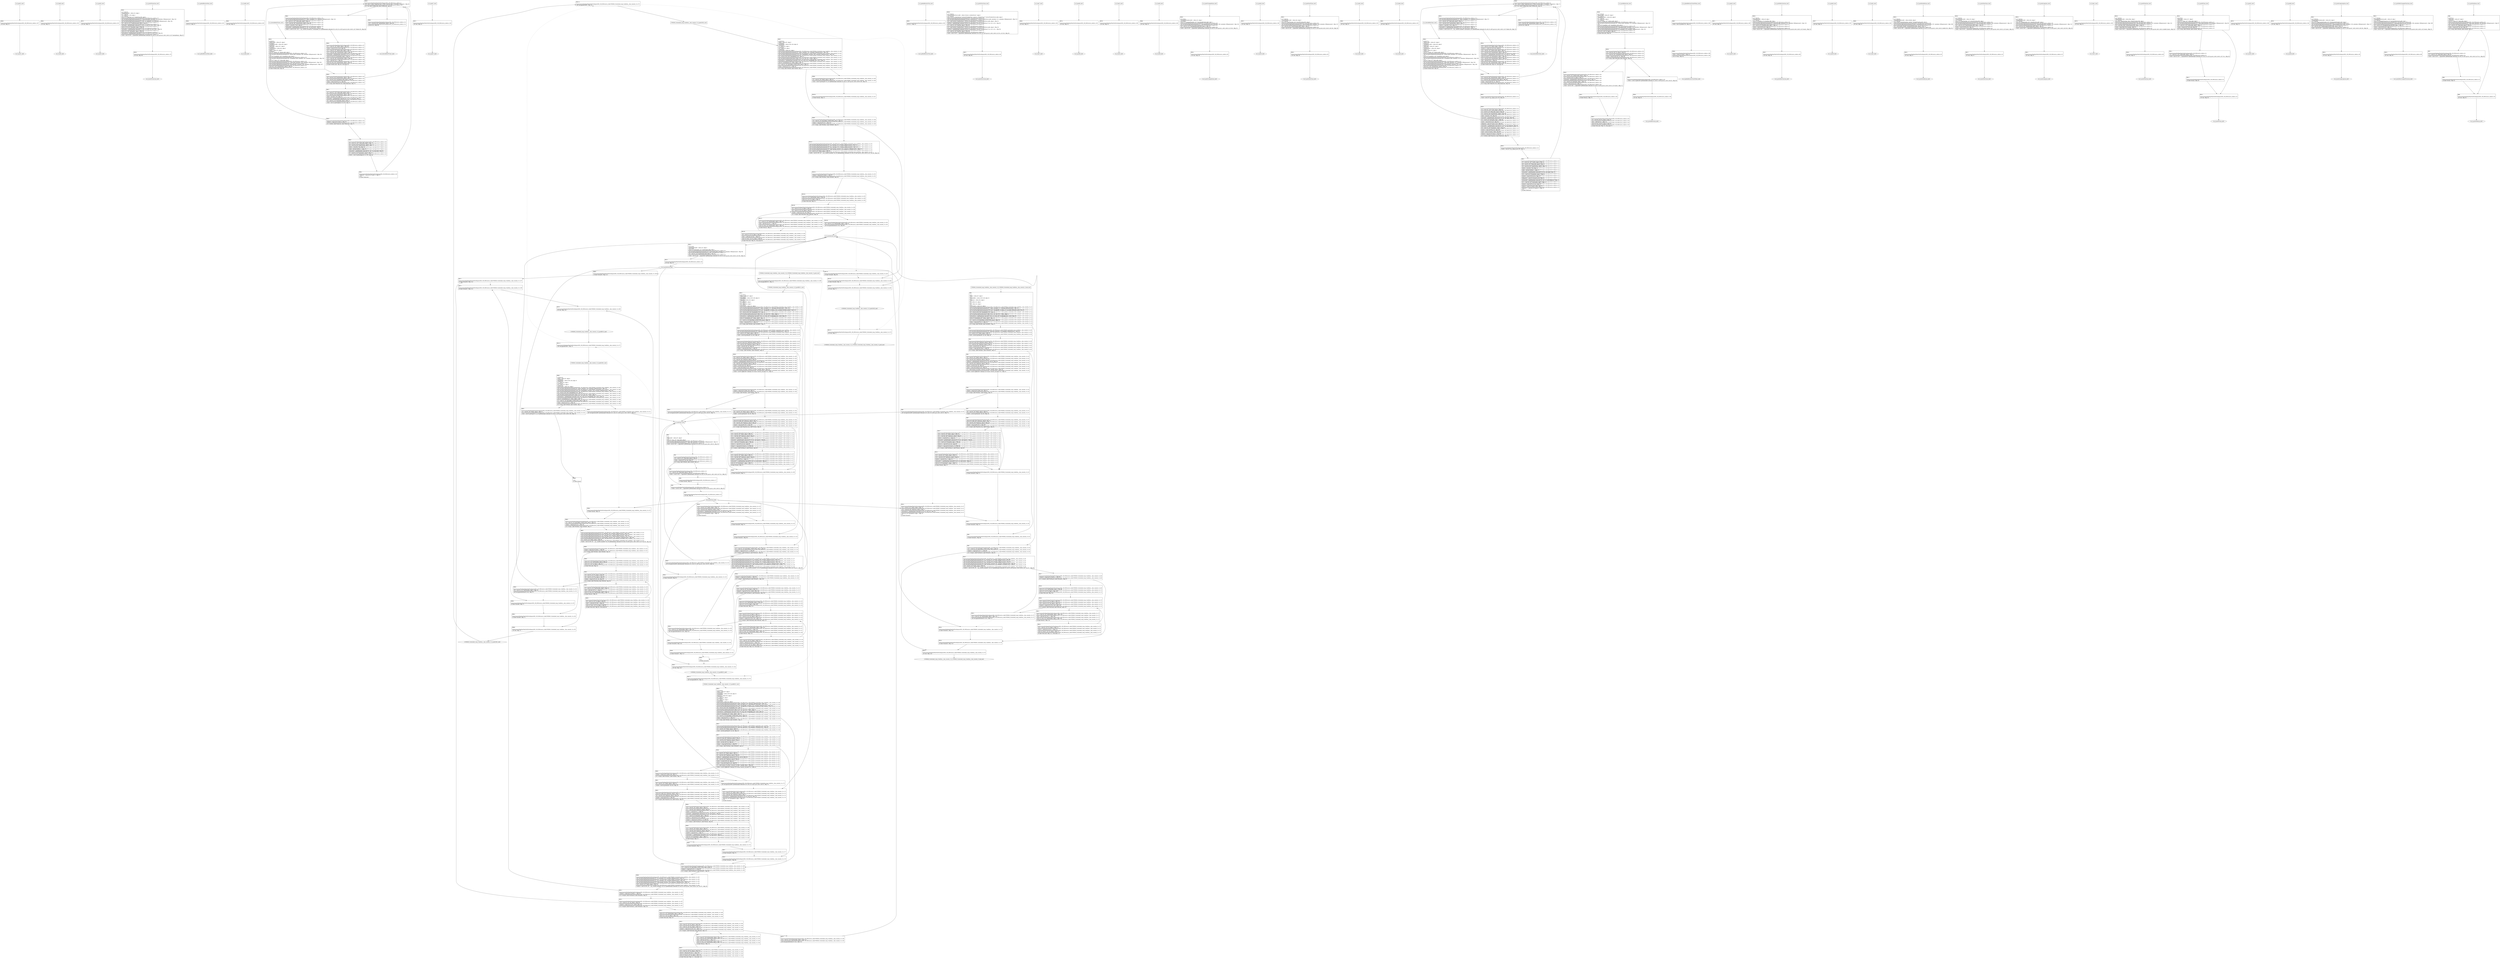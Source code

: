 digraph "icfg graph" {
BBio_ll_good1_end [label="{io_ll_good1_end}"];
BBio_ll_bad6_end [label="{io_ll_bad6_end}"];
BBio_ll_good5_end [label="{io_ll_good5_end}"];
BBio_ll_printWcharLine_end [label="{io_ll_printWcharLine_end}"];
BBio_ll_globalReturnsFalse_end [label="{io_ll_globalReturnsFalse_end}"];
BBio_ll_bad8_end [label="{io_ll_bad8_end}"];
BBio_ll_decodeHexWChars_end [label="{io_ll_decodeHexWChars_end}"];
BBio_ll_good7_end [label="{io_ll_good7_end}"];
BBCWE606_Unchecked_Loop_Condition__char_console_13_ll_goodG2B2_end [label="{CWE606_Unchecked_Loop_Condition__char_console_13_ll_goodG2B2_end}"];
BBio_ll_globalReturnsTrue_end [label="{io_ll_globalReturnsTrue_end}"];
BBCWE606_Unchecked_Loop_Condition__char_console_13_ll_CWE606_Unchecked_Loop_Condition__char_console_13_bad_end [label="{CWE606_Unchecked_Loop_Condition__char_console_13_ll_CWE606_Unchecked_Loop_Condition__char_console_13_bad_end}"];
BBio_ll_printStructLine_end [label="{io_ll_printStructLine_end}"];
BBio_ll_bad7_end [label="{io_ll_bad7_end}"];
BBio_ll_good6_end [label="{io_ll_good6_end}"];
BBio_ll_bad2_end [label="{io_ll_bad2_end}"];
BBio_ll_bad9_end [label="{io_ll_bad9_end}"];
BBio_ll_printUnsignedLine_end [label="{io_ll_printUnsignedLine_end}"];
BBio_ll_good4_end [label="{io_ll_good4_end}"];
BBio_ll_printSizeTLine_end [label="{io_ll_printSizeTLine_end}"];
BBio_ll_bad5_end [label="{io_ll_bad5_end}"];
BBio_ll_printLine_end [label="{io_ll_printLine_end}"];
BBio_ll_bad4_end [label="{io_ll_bad4_end}"];
BBio_ll_decodeHexChars_end [label="{io_ll_decodeHexChars_end}"];
BBio_ll_printBytesLine_end [label="{io_ll_printBytesLine_end}"];
BBCWE606_Unchecked_Loop_Condition__char_console_13_ll_goodB2G2_end [label="{CWE606_Unchecked_Loop_Condition__char_console_13_ll_goodB2G2_end}"];
BBio_ll_globalReturnsTrueOrFalse_end [label="{io_ll_globalReturnsTrueOrFalse_end}"];
BBio_ll_good3_end [label="{io_ll_good3_end}"];
BBio_ll_printHexCharLine_end [label="{io_ll_printHexCharLine_end}"];
BBio_ll_good9_end [label="{io_ll_good9_end}"];
BBio_ll_bad3_end [label="{io_ll_bad3_end}"];
BBio_ll_printDoubleLine_end [label="{io_ll_printDoubleLine_end}"];
BBio_ll_printShortLine_end [label="{io_ll_printShortLine_end}"];
BBCWE606_Unchecked_Loop_Condition__char_console_13_ll_goodG2B1_end [label="{CWE606_Unchecked_Loop_Condition__char_console_13_ll_goodG2B1_end}"];
BBio_ll_printLongLine_end [label="{io_ll_printLongLine_end}"];
BBio_ll_bad1_end [label="{io_ll_bad1_end}"];
BBio_ll_printFloatLine_end [label="{io_ll_printFloatLine_end}"];
BBCWE606_Unchecked_Loop_Condition__char_console_13_ll_goodB2G1_end [label="{CWE606_Unchecked_Loop_Condition__char_console_13_ll_goodB2G1_end}"];
BBio_ll_printWLine_end [label="{io_ll_printWLine_end}"];
BBio_ll_good2_end [label="{io_ll_good2_end}"];
BBio_ll_printIntLine_end [label="{io_ll_printIntLine_end}"];
BBio_ll_good8_end [label="{io_ll_good8_end}"];
BBio_ll_printLongLongLine_end [label="{io_ll_printLongLongLine_end}"];
BBio_ll_printHexUnsignedCharLine_end [label="{io_ll_printHexUnsignedCharLine_end}"];
BBCWE606_Unchecked_Loop_Condition__char_console_13_ll_CWE606_Unchecked_Loop_Condition__char_console_13_good_end [label="{CWE606_Unchecked_Loop_Condition__char_console_13_ll_CWE606_Unchecked_Loop_Condition__char_console_13_good_end}"];
BBio_ll_printSinkLine_end [label="{io_ll_printSinkLine_end}"];
BBio_ll_good1_start [label="{io_ll_good1_start}", shape=record];
io_ll_good1BB69 [label="{BB69:\l\l/home/raoxue/Desktop/MemVerif/workspace/000_108_990/source_code/io.c:187\l
  ret void, !dbg !52\l
}", shape=record];
BBio_ll_bad6_start [label="{io_ll_bad6_start}", shape=record];
io_ll_bad6BB83 [label="{BB83:\l\l/home/raoxue/Desktop/MemVerif/workspace/000_108_990/source_code/io.c:203\l
  ret void, !dbg !52\l
}", shape=record];
BBio_ll_good5_start [label="{io_ll_good5_start}", shape=record];
io_ll_good5BB73 [label="{BB73:\l\l/home/raoxue/Desktop/MemVerif/workspace/000_108_990/source_code/io.c:191\l
  ret void, !dbg !52\l
}", shape=record];
BBio_ll_printWcharLine_start [label="{io_ll_printWcharLine_start}", shape=record];
io_ll_printWcharLineBB28 [label="{BB28:\l\l/:2277309184\l
  %wideChar.addr = alloca i32, align 4\l
/:2277309184\l
  %s = alloca [2 x i32], align 4\l
/:2277309184\l
  store i32 %wideChar, i32* %wideChar.addr, align 4\l
/home/raoxue/Desktop/MemVerif/workspace/000_108_990/source_code/io.c:70\l
  call void @llvm.dbg.declare(metadata i32* %wideChar.addr, metadata !162, metadata !DIExpression()), !dbg !163\l
/home/raoxue/Desktop/MemVerif/workspace/000_108_990/source_code/io.c:74\l
  call void @llvm.dbg.declare(metadata [2 x i32]* %s, metadata !164, metadata !DIExpression()), !dbg !168\l
/home/raoxue/Desktop/MemVerif/workspace/000_108_990/source_code/io.c:75\l
  %0 = load i32, i32* %wideChar.addr, align 4, !dbg !61\l
/home/raoxue/Desktop/MemVerif/workspace/000_108_990/source_code/io.c:75\l
  %arrayidx = getelementptr inbounds [2 x i32], [2 x i32]* %s, i64 0, i64 0, !dbg !62\l
/home/raoxue/Desktop/MemVerif/workspace/000_108_990/source_code/io.c:75\l
  store i32 %0, i32* %arrayidx, align 4, !dbg !63\l
/home/raoxue/Desktop/MemVerif/workspace/000_108_990/source_code/io.c:76\l
  %arrayidx1 = getelementptr inbounds [2 x i32], [2 x i32]* %s, i64 0, i64 1, !dbg !64\l
/home/raoxue/Desktop/MemVerif/workspace/000_108_990/source_code/io.c:76\l
  store i32 0, i32* %arrayidx1, align 4, !dbg !65\l
/home/raoxue/Desktop/MemVerif/workspace/000_108_990/source_code/io.c:77\l
  %arraydecay = getelementptr inbounds [2 x i32], [2 x i32]* %s, i64 0, i64 0, !dbg !66\l
/home/raoxue/Desktop/MemVerif/workspace/000_108_990/source_code/io.c:77\l
  %call = call i32 (i8*, ...) @printf(i8* getelementptr inbounds ([5 x i8], [5 x i8]* @.str.10, i64 0, i64 0), i32* %arraydecay), !dbg !67\l
}", shape=record];
io_ll_printWcharLineBB28 [label="{BB28:\l\l/:2277309184\l
  %wideChar.addr = alloca i32, align 4\l
/:2277309184\l
  %s = alloca [2 x i32], align 4\l
/:2277309184\l
  store i32 %wideChar, i32* %wideChar.addr, align 4\l
/home/raoxue/Desktop/MemVerif/workspace/000_108_990/source_code/io.c:70\l
  call void @llvm.dbg.declare(metadata i32* %wideChar.addr, metadata !162, metadata !DIExpression()), !dbg !163\l
/home/raoxue/Desktop/MemVerif/workspace/000_108_990/source_code/io.c:74\l
  call void @llvm.dbg.declare(metadata [2 x i32]* %s, metadata !164, metadata !DIExpression()), !dbg !168\l
/home/raoxue/Desktop/MemVerif/workspace/000_108_990/source_code/io.c:75\l
  %0 = load i32, i32* %wideChar.addr, align 4, !dbg !61\l
/home/raoxue/Desktop/MemVerif/workspace/000_108_990/source_code/io.c:75\l
  %arrayidx = getelementptr inbounds [2 x i32], [2 x i32]* %s, i64 0, i64 0, !dbg !62\l
/home/raoxue/Desktop/MemVerif/workspace/000_108_990/source_code/io.c:75\l
  store i32 %0, i32* %arrayidx, align 4, !dbg !63\l
/home/raoxue/Desktop/MemVerif/workspace/000_108_990/source_code/io.c:76\l
  %arrayidx1 = getelementptr inbounds [2 x i32], [2 x i32]* %s, i64 0, i64 1, !dbg !64\l
/home/raoxue/Desktop/MemVerif/workspace/000_108_990/source_code/io.c:76\l
  store i32 0, i32* %arrayidx1, align 4, !dbg !65\l
/home/raoxue/Desktop/MemVerif/workspace/000_108_990/source_code/io.c:77\l
  %arraydecay = getelementptr inbounds [2 x i32], [2 x i32]* %s, i64 0, i64 0, !dbg !66\l
/home/raoxue/Desktop/MemVerif/workspace/000_108_990/source_code/io.c:77\l
  %call = call i32 (i8*, ...) @printf(i8* getelementptr inbounds ([5 x i8], [5 x i8]* @.str.10, i64 0, i64 0), i32* %arraydecay), !dbg !67\l
}", shape=record];
io_ll_printWcharLineBB29 [label="{BB29:\l\l/home/raoxue/Desktop/MemVerif/workspace/000_108_990/source_code/io.c:78\l
  ret void, !dbg !68\l
}", shape=record];
BBio_ll_globalReturnsFalse_start [label="{io_ll_globalReturnsFalse_start}", shape=record];
io_ll_globalReturnsFalseBB66 [label="{BB66:\l\l/home/raoxue/Desktop/MemVerif/workspace/000_108_990/source_code/io.c:163\l
  ret i32 0, !dbg !52\l
}", shape=record];
BBio_ll_bad8_start [label="{io_ll_bad8_start}", shape=record];
io_ll_bad8BB85 [label="{BB85:\l\l/home/raoxue/Desktop/MemVerif/workspace/000_108_990/source_code/io.c:205\l
  ret void, !dbg !52\l
}", shape=record];
BBio_ll_decodeHexWChars_start [label="{io_ll_decodeHexWChars_start}", shape=record];
io_ll_decodeHexWCharsBB55 [label="{BB55:\l\l/:92068424\l
  %bytes.addr = alloca i8*, align 8\l
/:92068424\l
  %numBytes.addr = alloca i64, align 8\l
/:92068424\l
  %hex.addr = alloca i32*, align 8\l
/:92068424\l
  %numWritten = alloca i64, align 8\l
/:92068424\l
  %byte = alloca i32, align 4\l
/:92068424\l
  store i8* %bytes, i8** %bytes.addr, align 8\l
/home/raoxue/Desktop/MemVerif/workspace/000_108_990/source_code/io.c:135\l
  call void @llvm.dbg.declare(metadata i8** %bytes.addr, metadata !290, metadata !DIExpression()), !dbg !291\l
/:135\l
  store i64 %numBytes, i64* %numBytes.addr, align 8\l
/home/raoxue/Desktop/MemVerif/workspace/000_108_990/source_code/io.c:135\l
  call void @llvm.dbg.declare(metadata i64* %numBytes.addr, metadata !292, metadata !DIExpression()), !dbg !293\l
/:135\l
  store i32* %hex, i32** %hex.addr, align 8\l
/home/raoxue/Desktop/MemVerif/workspace/000_108_990/source_code/io.c:135\l
  call void @llvm.dbg.declare(metadata i32** %hex.addr, metadata !294, metadata !DIExpression()), !dbg !295\l
/home/raoxue/Desktop/MemVerif/workspace/000_108_990/source_code/io.c:137\l
  call void @llvm.dbg.declare(metadata i64* %numWritten, metadata !296, metadata !DIExpression()), !dbg !297\l
/home/raoxue/Desktop/MemVerif/workspace/000_108_990/source_code/io.c:137\l
  store i64 0, i64* %numWritten, align 8, !dbg !65\l
/home/raoxue/Desktop/MemVerif/workspace/000_108_990/source_code/io.c:143\l
  br label %while.cond, !dbg !66\l
}", shape=record];
io_ll_decodeHexWCharsBB56 [label="{BB56:\l\l/home/raoxue/Desktop/MemVerif/workspace/000_108_990/source_code/io.c:143\l
  %0 = load i64, i64* %numWritten, align 8, !dbg !67\l
/home/raoxue/Desktop/MemVerif/workspace/000_108_990/source_code/io.c:143\l
  %1 = load i64, i64* %numBytes.addr, align 8, !dbg !68\l
/home/raoxue/Desktop/MemVerif/workspace/000_108_990/source_code/io.c:143\l
  %cmp = icmp ult i64 %0, %1, !dbg !69\l
/home/raoxue/Desktop/MemVerif/workspace/000_108_990/source_code/io.c:143\l
  br i1 %cmp, label %land.lhs.true, label %land.end, !dbg !70\l
}", shape=record];
io_ll_decodeHexWCharsBB57 [label="{BB57:\l\l/home/raoxue/Desktop/MemVerif/workspace/000_108_990/source_code/io.c:143\l
  %2 = load i32*, i32** %hex.addr, align 8, !dbg !71\l
/home/raoxue/Desktop/MemVerif/workspace/000_108_990/source_code/io.c:143\l
  %3 = load i64, i64* %numWritten, align 8, !dbg !72\l
/home/raoxue/Desktop/MemVerif/workspace/000_108_990/source_code/io.c:143\l
  %mul = mul i64 2, %3, !dbg !73\l
/home/raoxue/Desktop/MemVerif/workspace/000_108_990/source_code/io.c:143\l
  %arrayidx = getelementptr inbounds i32, i32* %2, i64 %mul, !dbg !71\l
/home/raoxue/Desktop/MemVerif/workspace/000_108_990/source_code/io.c:143\l
  %4 = load i32, i32* %arrayidx, align 4, !dbg !71\l
/home/raoxue/Desktop/MemVerif/workspace/000_108_990/source_code/io.c:143\l
  %call = call i32 @iswxdigit(i32 %4) #5, !dbg !74\l
}", shape=record];
io_ll_decodeHexWCharsBB57 [label="{BB57:\l\l/home/raoxue/Desktop/MemVerif/workspace/000_108_990/source_code/io.c:143\l
  %2 = load i32*, i32** %hex.addr, align 8, !dbg !71\l
/home/raoxue/Desktop/MemVerif/workspace/000_108_990/source_code/io.c:143\l
  %3 = load i64, i64* %numWritten, align 8, !dbg !72\l
/home/raoxue/Desktop/MemVerif/workspace/000_108_990/source_code/io.c:143\l
  %mul = mul i64 2, %3, !dbg !73\l
/home/raoxue/Desktop/MemVerif/workspace/000_108_990/source_code/io.c:143\l
  %arrayidx = getelementptr inbounds i32, i32* %2, i64 %mul, !dbg !71\l
/home/raoxue/Desktop/MemVerif/workspace/000_108_990/source_code/io.c:143\l
  %4 = load i32, i32* %arrayidx, align 4, !dbg !71\l
/home/raoxue/Desktop/MemVerif/workspace/000_108_990/source_code/io.c:143\l
  %call = call i32 @iswxdigit(i32 %4) #5, !dbg !74\l
}", shape=record];
io_ll_decodeHexWCharsBB59 [label="{BB59:\l\l/home/raoxue/Desktop/MemVerif/workspace/000_108_990/source_code/io.c:143\l
  %tobool = icmp ne i32 %call, 0, !dbg !74\l
/home/raoxue/Desktop/MemVerif/workspace/000_108_990/source_code/io.c:143\l
  br i1 %tobool, label %land.rhs, label %land.end, !dbg !75\l
}", shape=record];
io_ll_decodeHexWCharsBB60 [label="{BB60:\l\l/home/raoxue/Desktop/MemVerif/workspace/000_108_990/source_code/io.c:143\l
  %5 = load i32*, i32** %hex.addr, align 8, !dbg !76\l
/home/raoxue/Desktop/MemVerif/workspace/000_108_990/source_code/io.c:143\l
  %6 = load i64, i64* %numWritten, align 8, !dbg !77\l
/home/raoxue/Desktop/MemVerif/workspace/000_108_990/source_code/io.c:143\l
  %mul1 = mul i64 2, %6, !dbg !78\l
/home/raoxue/Desktop/MemVerif/workspace/000_108_990/source_code/io.c:143\l
  %add = add i64 %mul1, 1, !dbg !79\l
/home/raoxue/Desktop/MemVerif/workspace/000_108_990/source_code/io.c:143\l
  %arrayidx2 = getelementptr inbounds i32, i32* %5, i64 %add, !dbg !76\l
/home/raoxue/Desktop/MemVerif/workspace/000_108_990/source_code/io.c:143\l
  %7 = load i32, i32* %arrayidx2, align 4, !dbg !76\l
/home/raoxue/Desktop/MemVerif/workspace/000_108_990/source_code/io.c:143\l
  %call3 = call i32 @iswxdigit(i32 %7) #5, !dbg !80\l
}", shape=record];
io_ll_decodeHexWCharsBB60 [label="{BB60:\l\l/home/raoxue/Desktop/MemVerif/workspace/000_108_990/source_code/io.c:143\l
  %5 = load i32*, i32** %hex.addr, align 8, !dbg !76\l
/home/raoxue/Desktop/MemVerif/workspace/000_108_990/source_code/io.c:143\l
  %6 = load i64, i64* %numWritten, align 8, !dbg !77\l
/home/raoxue/Desktop/MemVerif/workspace/000_108_990/source_code/io.c:143\l
  %mul1 = mul i64 2, %6, !dbg !78\l
/home/raoxue/Desktop/MemVerif/workspace/000_108_990/source_code/io.c:143\l
  %add = add i64 %mul1, 1, !dbg !79\l
/home/raoxue/Desktop/MemVerif/workspace/000_108_990/source_code/io.c:143\l
  %arrayidx2 = getelementptr inbounds i32, i32* %5, i64 %add, !dbg !76\l
/home/raoxue/Desktop/MemVerif/workspace/000_108_990/source_code/io.c:143\l
  %7 = load i32, i32* %arrayidx2, align 4, !dbg !76\l
/home/raoxue/Desktop/MemVerif/workspace/000_108_990/source_code/io.c:143\l
  %call3 = call i32 @iswxdigit(i32 %7) #5, !dbg !80\l
}", shape=record];
io_ll_decodeHexWCharsBB61 [label="{BB61:\l\l/home/raoxue/Desktop/MemVerif/workspace/000_108_990/source_code/io.c:143\l
  %tobool4 = icmp ne i32 %call3, 0, !dbg !75\l
/:143\l
  br label %land.end\l
}", shape=record];
io_ll_decodeHexWCharsBB58 [label="{BB58:\l\l/home/raoxue/Desktop/MemVerif/workspace/000_108_990/source_code/io.c:0\l
  %8 = phi i1 [ false, %land.lhs.true ], [ false, %while.cond ], [ %tobool4, %land.rhs ], !dbg !81\l
/home/raoxue/Desktop/MemVerif/workspace/000_108_990/source_code/io.c:143\l
  br i1 %8, label %while.body, label %while.end, !dbg !66\l
}", shape=record];
io_ll_decodeHexWCharsBB62 [label="{BB62:\l\l/home/raoxue/Desktop/MemVerif/workspace/000_108_990/source_code/io.c:145\l
  call void @llvm.dbg.declare(metadata i32* %byte, metadata !314, metadata !DIExpression()), !dbg !316\l
/home/raoxue/Desktop/MemVerif/workspace/000_108_990/source_code/io.c:146\l
  %9 = load i32*, i32** %hex.addr, align 8, !dbg !85\l
/home/raoxue/Desktop/MemVerif/workspace/000_108_990/source_code/io.c:146\l
  %10 = load i64, i64* %numWritten, align 8, !dbg !86\l
/home/raoxue/Desktop/MemVerif/workspace/000_108_990/source_code/io.c:146\l
  %mul5 = mul i64 2, %10, !dbg !87\l
/home/raoxue/Desktop/MemVerif/workspace/000_108_990/source_code/io.c:146\l
  %arrayidx6 = getelementptr inbounds i32, i32* %9, i64 %mul5, !dbg !85\l
/home/raoxue/Desktop/MemVerif/workspace/000_108_990/source_code/io.c:146\l
  %call7 = call i32 (i32*, i32*, ...) @__isoc99_swscanf(i32* %arrayidx6, i32* getelementptr inbounds ([5 x i32], [5 x i32]* @.str.16, i64 0, i64 0), i32* %byte) #5, !dbg !88\l
}", shape=record];
io_ll_decodeHexWCharsBB62 [label="{BB62:\l\l/home/raoxue/Desktop/MemVerif/workspace/000_108_990/source_code/io.c:145\l
  call void @llvm.dbg.declare(metadata i32* %byte, metadata !314, metadata !DIExpression()), !dbg !316\l
/home/raoxue/Desktop/MemVerif/workspace/000_108_990/source_code/io.c:146\l
  %9 = load i32*, i32** %hex.addr, align 8, !dbg !85\l
/home/raoxue/Desktop/MemVerif/workspace/000_108_990/source_code/io.c:146\l
  %10 = load i64, i64* %numWritten, align 8, !dbg !86\l
/home/raoxue/Desktop/MemVerif/workspace/000_108_990/source_code/io.c:146\l
  %mul5 = mul i64 2, %10, !dbg !87\l
/home/raoxue/Desktop/MemVerif/workspace/000_108_990/source_code/io.c:146\l
  %arrayidx6 = getelementptr inbounds i32, i32* %9, i64 %mul5, !dbg !85\l
/home/raoxue/Desktop/MemVerif/workspace/000_108_990/source_code/io.c:146\l
  %call7 = call i32 (i32*, i32*, ...) @__isoc99_swscanf(i32* %arrayidx6, i32* getelementptr inbounds ([5 x i32], [5 x i32]* @.str.16, i64 0, i64 0), i32* %byte) #5, !dbg !88\l
}", shape=record];
io_ll_decodeHexWCharsBB64 [label="{BB64:\l\l/home/raoxue/Desktop/MemVerif/workspace/000_108_990/source_code/io.c:147\l
  %11 = load i32, i32* %byte, align 4, !dbg !89\l
/home/raoxue/Desktop/MemVerif/workspace/000_108_990/source_code/io.c:147\l
  %conv = trunc i32 %11 to i8, !dbg !90\l
/home/raoxue/Desktop/MemVerif/workspace/000_108_990/source_code/io.c:147\l
  %12 = load i8*, i8** %bytes.addr, align 8, !dbg !91\l
/home/raoxue/Desktop/MemVerif/workspace/000_108_990/source_code/io.c:147\l
  %13 = load i64, i64* %numWritten, align 8, !dbg !92\l
/home/raoxue/Desktop/MemVerif/workspace/000_108_990/source_code/io.c:147\l
  %arrayidx8 = getelementptr inbounds i8, i8* %12, i64 %13, !dbg !91\l
/home/raoxue/Desktop/MemVerif/workspace/000_108_990/source_code/io.c:147\l
  store i8 %conv, i8* %arrayidx8, align 1, !dbg !93\l
/home/raoxue/Desktop/MemVerif/workspace/000_108_990/source_code/io.c:148\l
  %14 = load i64, i64* %numWritten, align 8, !dbg !94\l
/home/raoxue/Desktop/MemVerif/workspace/000_108_990/source_code/io.c:148\l
  %inc = add i64 %14, 1, !dbg !94\l
/home/raoxue/Desktop/MemVerif/workspace/000_108_990/source_code/io.c:148\l
  store i64 %inc, i64* %numWritten, align 8, !dbg !94\l
/home/raoxue/Desktop/MemVerif/workspace/000_108_990/source_code/io.c:143\l
  br label %while.cond, !dbg !66, !llvm.loop !95\l
}", shape=record];
io_ll_decodeHexWCharsBB63 [label="{BB63:\l\l/home/raoxue/Desktop/MemVerif/workspace/000_108_990/source_code/io.c:151\l
  %15 = load i64, i64* %numWritten, align 8, !dbg !98\l
/home/raoxue/Desktop/MemVerif/workspace/000_108_990/source_code/io.c:151\l
  ret i64 %15, !dbg !99\l
}", shape=record];
BBio_ll_good7_start [label="{io_ll_good7_start}", shape=record];
io_ll_good7BB75 [label="{BB75:\l\l/home/raoxue/Desktop/MemVerif/workspace/000_108_990/source_code/io.c:193\l
  ret void, !dbg !52\l
}", shape=record];
BBCWE606_Unchecked_Loop_Condition__char_console_13_ll_goodG2B2_start [label="{CWE606_Unchecked_Loop_Condition__char_console_13_ll_goodG2B2_start}", shape=record];
CWE606_Unchecked_Loop_Condition__char_console_13_ll_goodG2B2BB97 [label="{BB97:\l\l/:103903816\l
  %data = alloca i8*, align 8\l
/:103903816\l
  %dataBuffer = alloca [100 x i8], align 16\l
/:103903816\l
  %i = alloca i32, align 4\l
/:103903816\l
  %n = alloca i32, align 4\l
/:103903816\l
  %intVariable = alloca i32, align 4\l
/home/raoxue/Desktop/MemVerif/workspace/000_108_990/source_code/CWE606_Unchecked_Loop_Condition__char_console_13.c:240\l
  call void @llvm.dbg.declare(metadata i8** %data, metadata !392, metadata !DIExpression()), !dbg !393\l
/home/raoxue/Desktop/MemVerif/workspace/000_108_990/source_code/CWE606_Unchecked_Loop_Condition__char_console_13.c:241\l
  call void @llvm.dbg.declare(metadata [100 x i8]* %dataBuffer, metadata !394, metadata !DIExpression()), !dbg !395\l
/home/raoxue/Desktop/MemVerif/workspace/000_108_990/source_code/CWE606_Unchecked_Loop_Condition__char_console_13.c:241\l
  %0 = bitcast [100 x i8]* %dataBuffer to i8*, !dbg !21\l
/home/raoxue/Desktop/MemVerif/workspace/000_108_990/source_code/CWE606_Unchecked_Loop_Condition__char_console_13.c:241\l
  call void @llvm.memset.p0i8.i64(i8* align 16 %0, i8 0, i64 100, i1 false), !dbg !21\l
/home/raoxue/Desktop/MemVerif/workspace/000_108_990/source_code/CWE606_Unchecked_Loop_Condition__char_console_13.c:242\l
  %arraydecay = getelementptr inbounds [100 x i8], [100 x i8]* %dataBuffer, i64 0, i64 0, !dbg !22\l
/home/raoxue/Desktop/MemVerif/workspace/000_108_990/source_code/CWE606_Unchecked_Loop_Condition__char_console_13.c:242\l
  store i8* %arraydecay, i8** %data, align 8, !dbg !23\l
/home/raoxue/Desktop/MemVerif/workspace/000_108_990/source_code/CWE606_Unchecked_Loop_Condition__char_console_13.c:243\l
  %1 = load i32, i32* @GLOBAL_CONST_FIVE, align 4, !dbg !24\l
/home/raoxue/Desktop/MemVerif/workspace/000_108_990/source_code/CWE606_Unchecked_Loop_Condition__char_console_13.c:243\l
  %cmp = icmp eq i32 %1, 5, !dbg !26\l
/home/raoxue/Desktop/MemVerif/workspace/000_108_990/source_code/CWE606_Unchecked_Loop_Condition__char_console_13.c:243\l
  br i1 %cmp, label %if.then, label %if.end, !dbg !27\l
}", shape=record];
CWE606_Unchecked_Loop_Condition__char_console_13_ll_goodG2B2BB98 [label="{BB98:\l\l/home/raoxue/Desktop/MemVerif/workspace/000_108_990/source_code/CWE606_Unchecked_Loop_Condition__char_console_13.c:246\l
  %2 = load i8*, i8** %data, align 8, !dbg !28\l
/home/raoxue/Desktop/MemVerif/workspace/000_108_990/source_code/CWE606_Unchecked_Loop_Condition__char_console_13.c:246\l
  %call = call i8* @strcpy(i8* %2, i8* getelementptr inbounds ([3 x i8], [3 x i8]* @.str.3, i64 0, i64 0)) #6, !dbg !30\l
}", shape=record];
CWE606_Unchecked_Loop_Condition__char_console_13_ll_goodG2B2BB98 [label="{BB98:\l\l/home/raoxue/Desktop/MemVerif/workspace/000_108_990/source_code/CWE606_Unchecked_Loop_Condition__char_console_13.c:246\l
  %2 = load i8*, i8** %data, align 8, !dbg !28\l
/home/raoxue/Desktop/MemVerif/workspace/000_108_990/source_code/CWE606_Unchecked_Loop_Condition__char_console_13.c:246\l
  %call = call i8* @strcpy(i8* %2, i8* getelementptr inbounds ([3 x i8], [3 x i8]* @.str.3, i64 0, i64 0)) #6, !dbg !30\l
}", shape=record];
CWE606_Unchecked_Loop_Condition__char_console_13_ll_goodG2B2BB100 [label="{BB100:\l\l/home/raoxue/Desktop/MemVerif/workspace/000_108_990/source_code/CWE606_Unchecked_Loop_Condition__char_console_13.c:247\l
  br label %if.end, !dbg !31\l
}", shape=record];
CWE606_Unchecked_Loop_Condition__char_console_13_ll_goodG2B2BB99 [label="{BB99:\l\l/home/raoxue/Desktop/MemVerif/workspace/000_108_990/source_code/CWE606_Unchecked_Loop_Condition__char_console_13.c:248\l
  %3 = load i32, i32* @GLOBAL_CONST_FIVE, align 4, !dbg !32\l
/home/raoxue/Desktop/MemVerif/workspace/000_108_990/source_code/CWE606_Unchecked_Loop_Condition__char_console_13.c:248\l
  %cmp1 = icmp eq i32 %3, 5, !dbg !34\l
/home/raoxue/Desktop/MemVerif/workspace/000_108_990/source_code/CWE606_Unchecked_Loop_Condition__char_console_13.c:248\l
  br i1 %cmp1, label %if.then2, label %if.end9, !dbg !35\l
}", shape=record];
CWE606_Unchecked_Loop_Condition__char_console_13_ll_goodG2B2BB101 [label="{BB101:\l\l/home/raoxue/Desktop/MemVerif/workspace/000_108_990/source_code/CWE606_Unchecked_Loop_Condition__char_console_13.c:251\l
  call void @llvm.dbg.declare(metadata i32* %i, metadata !410, metadata !DIExpression()), !dbg !413\l
/home/raoxue/Desktop/MemVerif/workspace/000_108_990/source_code/CWE606_Unchecked_Loop_Condition__char_console_13.c:251\l
  call void @llvm.dbg.declare(metadata i32* %n, metadata !414, metadata !DIExpression()), !dbg !415\l
/home/raoxue/Desktop/MemVerif/workspace/000_108_990/source_code/CWE606_Unchecked_Loop_Condition__char_console_13.c:251\l
  call void @llvm.dbg.declare(metadata i32* %intVariable, metadata !416, metadata !DIExpression()), !dbg !417\l
/home/raoxue/Desktop/MemVerif/workspace/000_108_990/source_code/CWE606_Unchecked_Loop_Condition__char_console_13.c:252\l
  %4 = load i8*, i8** %data, align 8, !dbg !44\l
/home/raoxue/Desktop/MemVerif/workspace/000_108_990/source_code/CWE606_Unchecked_Loop_Condition__char_console_13.c:252\l
  %call3 = call i32 (i8*, i8*, ...) @__isoc99_sscanf(i8* %4, i8* getelementptr inbounds ([3 x i8], [3 x i8]* @.str.1, i64 0, i64 0), i32* %n) #6, !dbg !46\l
}", shape=record];
CWE606_Unchecked_Loop_Condition__char_console_13_ll_goodG2B2BB101 [label="{BB101:\l\l/home/raoxue/Desktop/MemVerif/workspace/000_108_990/source_code/CWE606_Unchecked_Loop_Condition__char_console_13.c:251\l
  call void @llvm.dbg.declare(metadata i32* %i, metadata !410, metadata !DIExpression()), !dbg !413\l
/home/raoxue/Desktop/MemVerif/workspace/000_108_990/source_code/CWE606_Unchecked_Loop_Condition__char_console_13.c:251\l
  call void @llvm.dbg.declare(metadata i32* %n, metadata !414, metadata !DIExpression()), !dbg !415\l
/home/raoxue/Desktop/MemVerif/workspace/000_108_990/source_code/CWE606_Unchecked_Loop_Condition__char_console_13.c:251\l
  call void @llvm.dbg.declare(metadata i32* %intVariable, metadata !416, metadata !DIExpression()), !dbg !417\l
/home/raoxue/Desktop/MemVerif/workspace/000_108_990/source_code/CWE606_Unchecked_Loop_Condition__char_console_13.c:252\l
  %4 = load i8*, i8** %data, align 8, !dbg !44\l
/home/raoxue/Desktop/MemVerif/workspace/000_108_990/source_code/CWE606_Unchecked_Loop_Condition__char_console_13.c:252\l
  %call3 = call i32 (i8*, i8*, ...) @__isoc99_sscanf(i8* %4, i8* getelementptr inbounds ([3 x i8], [3 x i8]* @.str.1, i64 0, i64 0), i32* %n) #6, !dbg !46\l
}", shape=record];
CWE606_Unchecked_Loop_Condition__char_console_13_ll_goodG2B2BB103 [label="{BB103:\l\l/home/raoxue/Desktop/MemVerif/workspace/000_108_990/source_code/CWE606_Unchecked_Loop_Condition__char_console_13.c:252\l
  %cmp4 = icmp eq i32 %call3, 1, !dbg !47\l
/home/raoxue/Desktop/MemVerif/workspace/000_108_990/source_code/CWE606_Unchecked_Loop_Condition__char_console_13.c:252\l
  br i1 %cmp4, label %if.then5, label %if.end8, !dbg !48\l
}", shape=record];
CWE606_Unchecked_Loop_Condition__char_console_13_ll_goodG2B2BB104 [label="{BB104:\l\l/home/raoxue/Desktop/MemVerif/workspace/000_108_990/source_code/CWE606_Unchecked_Loop_Condition__char_console_13.c:255\l
  store i32 0, i32* %intVariable, align 4, !dbg !49\l
/home/raoxue/Desktop/MemVerif/workspace/000_108_990/source_code/CWE606_Unchecked_Loop_Condition__char_console_13.c:256\l
  store i32 0, i32* %i, align 4, !dbg !51\l
/home/raoxue/Desktop/MemVerif/workspace/000_108_990/source_code/CWE606_Unchecked_Loop_Condition__char_console_13.c:256\l
  br label %for.cond, !dbg !53\l
}", shape=record];
CWE606_Unchecked_Loop_Condition__char_console_13_ll_goodG2B2BB106 [label="{BB106:\l\l/home/raoxue/Desktop/MemVerif/workspace/000_108_990/source_code/CWE606_Unchecked_Loop_Condition__char_console_13.c:256\l
  %5 = load i32, i32* %i, align 4, !dbg !54\l
/home/raoxue/Desktop/MemVerif/workspace/000_108_990/source_code/CWE606_Unchecked_Loop_Condition__char_console_13.c:256\l
  %6 = load i32, i32* %n, align 4, !dbg !56\l
/home/raoxue/Desktop/MemVerif/workspace/000_108_990/source_code/CWE606_Unchecked_Loop_Condition__char_console_13.c:256\l
  %cmp6 = icmp slt i32 %5, %6, !dbg !57\l
/home/raoxue/Desktop/MemVerif/workspace/000_108_990/source_code/CWE606_Unchecked_Loop_Condition__char_console_13.c:256\l
  br i1 %cmp6, label %for.body, label %for.end, !dbg !58\l
}", shape=record];
CWE606_Unchecked_Loop_Condition__char_console_13_ll_goodG2B2BB107 [label="{BB107:\l\l/home/raoxue/Desktop/MemVerif/workspace/000_108_990/source_code/CWE606_Unchecked_Loop_Condition__char_console_13.c:259\l
  %7 = load i32, i32* %intVariable, align 4, !dbg !59\l
/home/raoxue/Desktop/MemVerif/workspace/000_108_990/source_code/CWE606_Unchecked_Loop_Condition__char_console_13.c:259\l
  %inc = add nsw i32 %7, 1, !dbg !59\l
/home/raoxue/Desktop/MemVerif/workspace/000_108_990/source_code/CWE606_Unchecked_Loop_Condition__char_console_13.c:259\l
  store i32 %inc, i32* %intVariable, align 4, !dbg !59\l
/home/raoxue/Desktop/MemVerif/workspace/000_108_990/source_code/CWE606_Unchecked_Loop_Condition__char_console_13.c:260\l
  br label %for.inc, !dbg !61\l
}", shape=record];
CWE606_Unchecked_Loop_Condition__char_console_13_ll_goodG2B2BB109 [label="{BB109:\l\l/home/raoxue/Desktop/MemVerif/workspace/000_108_990/source_code/CWE606_Unchecked_Loop_Condition__char_console_13.c:256\l
  %8 = load i32, i32* %i, align 4, !dbg !62\l
/home/raoxue/Desktop/MemVerif/workspace/000_108_990/source_code/CWE606_Unchecked_Loop_Condition__char_console_13.c:256\l
  %inc7 = add nsw i32 %8, 1, !dbg !62\l
/home/raoxue/Desktop/MemVerif/workspace/000_108_990/source_code/CWE606_Unchecked_Loop_Condition__char_console_13.c:256\l
  store i32 %inc7, i32* %i, align 4, !dbg !62\l
/home/raoxue/Desktop/MemVerif/workspace/000_108_990/source_code/CWE606_Unchecked_Loop_Condition__char_console_13.c:256\l
  br label %for.cond, !dbg !63, !llvm.loop !64\l
}", shape=record];
CWE606_Unchecked_Loop_Condition__char_console_13_ll_goodG2B2BB108 [label="{BB108:\l\l/home/raoxue/Desktop/MemVerif/workspace/000_108_990/source_code/CWE606_Unchecked_Loop_Condition__char_console_13.c:261\l
  %9 = load i32, i32* %intVariable, align 4, !dbg !67\l
/home/raoxue/Desktop/MemVerif/workspace/000_108_990/source_code/CWE606_Unchecked_Loop_Condition__char_console_13.c:261\l
  call void @printIntLine(i32 %9), !dbg !68\l
}", shape=record];
CWE606_Unchecked_Loop_Condition__char_console_13_ll_goodG2B2BB108 [label="{BB108:\l\l/home/raoxue/Desktop/MemVerif/workspace/000_108_990/source_code/CWE606_Unchecked_Loop_Condition__char_console_13.c:261\l
  %9 = load i32, i32* %intVariable, align 4, !dbg !67\l
/home/raoxue/Desktop/MemVerif/workspace/000_108_990/source_code/CWE606_Unchecked_Loop_Condition__char_console_13.c:261\l
  call void @printIntLine(i32 %9), !dbg !68\l
}", shape=record];
CWE606_Unchecked_Loop_Condition__char_console_13_ll_goodG2B2BB110 [label="{BB110:\l\l/home/raoxue/Desktop/MemVerif/workspace/000_108_990/source_code/CWE606_Unchecked_Loop_Condition__char_console_13.c:262\l
  br label %if.end8, !dbg !69\l
}", shape=record];
CWE606_Unchecked_Loop_Condition__char_console_13_ll_goodG2B2BB105 [label="{BB105:\l\l/home/raoxue/Desktop/MemVerif/workspace/000_108_990/source_code/CWE606_Unchecked_Loop_Condition__char_console_13.c:264\l
  br label %if.end9, !dbg !70\l
}", shape=record];
CWE606_Unchecked_Loop_Condition__char_console_13_ll_goodG2B2BB102 [label="{BB102:\l\l/home/raoxue/Desktop/MemVerif/workspace/000_108_990/source_code/CWE606_Unchecked_Loop_Condition__char_console_13.c:265\l
  ret void, !dbg !71\l
}", shape=record];
BBio_ll_globalReturnsTrue_start [label="{io_ll_globalReturnsTrue_start}", shape=record];
io_ll_globalReturnsTrueBB65 [label="{BB65:\l\l/home/raoxue/Desktop/MemVerif/workspace/000_108_990/source_code/io.c:158\l
  ret i32 1, !dbg !52\l
}", shape=record];
BBCWE606_Unchecked_Loop_Condition__char_console_13_ll_CWE606_Unchecked_Loop_Condition__char_console_13_bad_start [label="{CWE606_Unchecked_Loop_Condition__char_console_13_ll_CWE606_Unchecked_Loop_Condition__char_console_13_bad_start}", shape=record];
CWE606_Unchecked_Loop_Condition__char_console_13_ll_CWE606_Unchecked_Loop_Condition__char_console_13_badBB0 [label="{BB0:\l\l/:415\l
  %data = alloca i8*, align 8\l
/:415\l
  %dataBuffer = alloca [100 x i8], align 16\l
/:415\l
  %dataLen = alloca i64, align 8\l
/:415\l
  %i = alloca i32, align 4\l
/:415\l
  %n = alloca i32, align 4\l
/:415\l
  %intVariable = alloca i32, align 4\l
/home/raoxue/Desktop/MemVerif/workspace/000_108_990/source_code/CWE606_Unchecked_Loop_Condition__char_console_13.c:31\l
  call void @llvm.dbg.declare(metadata i8** %data, metadata !13, metadata !DIExpression()), !dbg !16\l
/home/raoxue/Desktop/MemVerif/workspace/000_108_990/source_code/CWE606_Unchecked_Loop_Condition__char_console_13.c:32\l
  call void @llvm.dbg.declare(metadata [100 x i8]* %dataBuffer, metadata !17, metadata !DIExpression()), !dbg !21\l
/home/raoxue/Desktop/MemVerif/workspace/000_108_990/source_code/CWE606_Unchecked_Loop_Condition__char_console_13.c:32\l
  %0 = bitcast [100 x i8]* %dataBuffer to i8*, !dbg !21\l
/home/raoxue/Desktop/MemVerif/workspace/000_108_990/source_code/CWE606_Unchecked_Loop_Condition__char_console_13.c:32\l
  call void @llvm.memset.p0i8.i64(i8* align 16 %0, i8 0, i64 100, i1 false), !dbg !21\l
/home/raoxue/Desktop/MemVerif/workspace/000_108_990/source_code/CWE606_Unchecked_Loop_Condition__char_console_13.c:33\l
  %arraydecay = getelementptr inbounds [100 x i8], [100 x i8]* %dataBuffer, i64 0, i64 0, !dbg !22\l
/home/raoxue/Desktop/MemVerif/workspace/000_108_990/source_code/CWE606_Unchecked_Loop_Condition__char_console_13.c:33\l
  store i8* %arraydecay, i8** %data, align 8, !dbg !23\l
/home/raoxue/Desktop/MemVerif/workspace/000_108_990/source_code/CWE606_Unchecked_Loop_Condition__char_console_13.c:34\l
  %1 = load i32, i32* @GLOBAL_CONST_FIVE, align 4, !dbg !24\l
/home/raoxue/Desktop/MemVerif/workspace/000_108_990/source_code/CWE606_Unchecked_Loop_Condition__char_console_13.c:34\l
  %cmp = icmp eq i32 %1, 5, !dbg !26\l
/home/raoxue/Desktop/MemVerif/workspace/000_108_990/source_code/CWE606_Unchecked_Loop_Condition__char_console_13.c:34\l
  br i1 %cmp, label %if.then, label %if.end21, !dbg !27\l
}", shape=record];
CWE606_Unchecked_Loop_Condition__char_console_13_ll_CWE606_Unchecked_Loop_Condition__char_console_13_badBB1 [label="{BB1:\l\l/home/raoxue/Desktop/MemVerif/workspace/000_108_990/source_code/CWE606_Unchecked_Loop_Condition__char_console_13.c:38\l
  call void @llvm.dbg.declare(metadata i64* %dataLen, metadata !28, metadata !DIExpression()), !dbg !34\l
/home/raoxue/Desktop/MemVerif/workspace/000_108_990/source_code/CWE606_Unchecked_Loop_Condition__char_console_13.c:38\l
  %2 = load i8*, i8** %data, align 8, !dbg !35\l
/home/raoxue/Desktop/MemVerif/workspace/000_108_990/source_code/CWE606_Unchecked_Loop_Condition__char_console_13.c:38\l
  %call = call i64 @strlen(i8* %2) #6, !dbg !36\l
}", shape=record];
CWE606_Unchecked_Loop_Condition__char_console_13_ll_CWE606_Unchecked_Loop_Condition__char_console_13_badBB1 [label="{BB1:\l\l/home/raoxue/Desktop/MemVerif/workspace/000_108_990/source_code/CWE606_Unchecked_Loop_Condition__char_console_13.c:38\l
  call void @llvm.dbg.declare(metadata i64* %dataLen, metadata !28, metadata !DIExpression()), !dbg !34\l
/home/raoxue/Desktop/MemVerif/workspace/000_108_990/source_code/CWE606_Unchecked_Loop_Condition__char_console_13.c:38\l
  %2 = load i8*, i8** %data, align 8, !dbg !35\l
/home/raoxue/Desktop/MemVerif/workspace/000_108_990/source_code/CWE606_Unchecked_Loop_Condition__char_console_13.c:38\l
  %call = call i64 @strlen(i8* %2) #6, !dbg !36\l
}", shape=record];
CWE606_Unchecked_Loop_Condition__char_console_13_ll_CWE606_Unchecked_Loop_Condition__char_console_13_badBB3 [label="{BB3:\l\l/home/raoxue/Desktop/MemVerif/workspace/000_108_990/source_code/CWE606_Unchecked_Loop_Condition__char_console_13.c:38\l
  store i64 %call, i64* %dataLen, align 8, !dbg !34\l
/home/raoxue/Desktop/MemVerif/workspace/000_108_990/source_code/CWE606_Unchecked_Loop_Condition__char_console_13.c:40\l
  %3 = load i64, i64* %dataLen, align 8, !dbg !37\l
/home/raoxue/Desktop/MemVerif/workspace/000_108_990/source_code/CWE606_Unchecked_Loop_Condition__char_console_13.c:40\l
  %sub = sub i64 100, %3, !dbg !39\l
/home/raoxue/Desktop/MemVerif/workspace/000_108_990/source_code/CWE606_Unchecked_Loop_Condition__char_console_13.c:40\l
  %cmp1 = icmp ugt i64 %sub, 1, !dbg !40\l
/home/raoxue/Desktop/MemVerif/workspace/000_108_990/source_code/CWE606_Unchecked_Loop_Condition__char_console_13.c:40\l
  br i1 %cmp1, label %if.then2, label %if.end20, !dbg !41\l
}", shape=record];
CWE606_Unchecked_Loop_Condition__char_console_13_ll_CWE606_Unchecked_Loop_Condition__char_console_13_badBB4 [label="{BB4:\l\l/home/raoxue/Desktop/MemVerif/workspace/000_108_990/source_code/CWE606_Unchecked_Loop_Condition__char_console_13.c:43\l
  %4 = load i8*, i8** %data, align 8, !dbg !42\l
/home/raoxue/Desktop/MemVerif/workspace/000_108_990/source_code/CWE606_Unchecked_Loop_Condition__char_console_13.c:43\l
  %5 = load i64, i64* %dataLen, align 8, !dbg !45\l
/home/raoxue/Desktop/MemVerif/workspace/000_108_990/source_code/CWE606_Unchecked_Loop_Condition__char_console_13.c:43\l
  %add.ptr = getelementptr inbounds i8, i8* %4, i64 %5, !dbg !46\l
/home/raoxue/Desktop/MemVerif/workspace/000_108_990/source_code/CWE606_Unchecked_Loop_Condition__char_console_13.c:43\l
  %6 = load i64, i64* %dataLen, align 8, !dbg !47\l
/home/raoxue/Desktop/MemVerif/workspace/000_108_990/source_code/CWE606_Unchecked_Loop_Condition__char_console_13.c:43\l
  %sub3 = sub i64 100, %6, !dbg !48\l
/home/raoxue/Desktop/MemVerif/workspace/000_108_990/source_code/CWE606_Unchecked_Loop_Condition__char_console_13.c:43\l
  %conv = trunc i64 %sub3 to i32, !dbg !49\l
/home/raoxue/Desktop/MemVerif/workspace/000_108_990/source_code/CWE606_Unchecked_Loop_Condition__char_console_13.c:43\l
  %7 = load %struct._IO_FILE*, %struct._IO_FILE** @stdin, align 8, !dbg !50\l
/home/raoxue/Desktop/MemVerif/workspace/000_108_990/source_code/CWE606_Unchecked_Loop_Condition__char_console_13.c:43\l
  %call4 = call i8* @fgets(i8* %add.ptr, i32 %conv, %struct._IO_FILE* %7), !dbg !51\l
}", shape=record];
CWE606_Unchecked_Loop_Condition__char_console_13_ll_CWE606_Unchecked_Loop_Condition__char_console_13_badBB4 [label="{BB4:\l\l/home/raoxue/Desktop/MemVerif/workspace/000_108_990/source_code/CWE606_Unchecked_Loop_Condition__char_console_13.c:43\l
  %4 = load i8*, i8** %data, align 8, !dbg !42\l
/home/raoxue/Desktop/MemVerif/workspace/000_108_990/source_code/CWE606_Unchecked_Loop_Condition__char_console_13.c:43\l
  %5 = load i64, i64* %dataLen, align 8, !dbg !45\l
/home/raoxue/Desktop/MemVerif/workspace/000_108_990/source_code/CWE606_Unchecked_Loop_Condition__char_console_13.c:43\l
  %add.ptr = getelementptr inbounds i8, i8* %4, i64 %5, !dbg !46\l
/home/raoxue/Desktop/MemVerif/workspace/000_108_990/source_code/CWE606_Unchecked_Loop_Condition__char_console_13.c:43\l
  %6 = load i64, i64* %dataLen, align 8, !dbg !47\l
/home/raoxue/Desktop/MemVerif/workspace/000_108_990/source_code/CWE606_Unchecked_Loop_Condition__char_console_13.c:43\l
  %sub3 = sub i64 100, %6, !dbg !48\l
/home/raoxue/Desktop/MemVerif/workspace/000_108_990/source_code/CWE606_Unchecked_Loop_Condition__char_console_13.c:43\l
  %conv = trunc i64 %sub3 to i32, !dbg !49\l
/home/raoxue/Desktop/MemVerif/workspace/000_108_990/source_code/CWE606_Unchecked_Loop_Condition__char_console_13.c:43\l
  %7 = load %struct._IO_FILE*, %struct._IO_FILE** @stdin, align 8, !dbg !50\l
/home/raoxue/Desktop/MemVerif/workspace/000_108_990/source_code/CWE606_Unchecked_Loop_Condition__char_console_13.c:43\l
  %call4 = call i8* @fgets(i8* %add.ptr, i32 %conv, %struct._IO_FILE* %7), !dbg !51\l
}", shape=record];
CWE606_Unchecked_Loop_Condition__char_console_13_ll_CWE606_Unchecked_Loop_Condition__char_console_13_badBB6 [label="{BB6:\l\l/home/raoxue/Desktop/MemVerif/workspace/000_108_990/source_code/CWE606_Unchecked_Loop_Condition__char_console_13.c:43\l
  %cmp5 = icmp ne i8* %call4, null, !dbg !52\l
/home/raoxue/Desktop/MemVerif/workspace/000_108_990/source_code/CWE606_Unchecked_Loop_Condition__char_console_13.c:43\l
  br i1 %cmp5, label %if.then7, label %if.else, !dbg !53\l
}", shape=record];
CWE606_Unchecked_Loop_Condition__char_console_13_ll_CWE606_Unchecked_Loop_Condition__char_console_13_badBB7 [label="{BB7:\l\l/home/raoxue/Desktop/MemVerif/workspace/000_108_990/source_code/CWE606_Unchecked_Loop_Condition__char_console_13.c:47\l
  %8 = load i8*, i8** %data, align 8, !dbg !54\l
/home/raoxue/Desktop/MemVerif/workspace/000_108_990/source_code/CWE606_Unchecked_Loop_Condition__char_console_13.c:47\l
  %call8 = call i64 @strlen(i8* %8) #6, !dbg !56\l
}", shape=record];
CWE606_Unchecked_Loop_Condition__char_console_13_ll_CWE606_Unchecked_Loop_Condition__char_console_13_badBB7 [label="{BB7:\l\l/home/raoxue/Desktop/MemVerif/workspace/000_108_990/source_code/CWE606_Unchecked_Loop_Condition__char_console_13.c:47\l
  %8 = load i8*, i8** %data, align 8, !dbg !54\l
/home/raoxue/Desktop/MemVerif/workspace/000_108_990/source_code/CWE606_Unchecked_Loop_Condition__char_console_13.c:47\l
  %call8 = call i64 @strlen(i8* %8) #6, !dbg !56\l
}", shape=record];
CWE606_Unchecked_Loop_Condition__char_console_13_ll_CWE606_Unchecked_Loop_Condition__char_console_13_badBB9 [label="{BB9:\l\l/home/raoxue/Desktop/MemVerif/workspace/000_108_990/source_code/CWE606_Unchecked_Loop_Condition__char_console_13.c:47\l
  store i64 %call8, i64* %dataLen, align 8, !dbg !57\l
/home/raoxue/Desktop/MemVerif/workspace/000_108_990/source_code/CWE606_Unchecked_Loop_Condition__char_console_13.c:48\l
  %9 = load i64, i64* %dataLen, align 8, !dbg !58\l
/home/raoxue/Desktop/MemVerif/workspace/000_108_990/source_code/CWE606_Unchecked_Loop_Condition__char_console_13.c:48\l
  %cmp9 = icmp ugt i64 %9, 0, !dbg !60\l
/home/raoxue/Desktop/MemVerif/workspace/000_108_990/source_code/CWE606_Unchecked_Loop_Condition__char_console_13.c:48\l
  br i1 %cmp9, label %land.lhs.true, label %if.end, !dbg !61\l
}", shape=record];
CWE606_Unchecked_Loop_Condition__char_console_13_ll_CWE606_Unchecked_Loop_Condition__char_console_13_badBB10 [label="{BB10:\l\l/home/raoxue/Desktop/MemVerif/workspace/000_108_990/source_code/CWE606_Unchecked_Loop_Condition__char_console_13.c:48\l
  %10 = load i8*, i8** %data, align 8, !dbg !62\l
/home/raoxue/Desktop/MemVerif/workspace/000_108_990/source_code/CWE606_Unchecked_Loop_Condition__char_console_13.c:48\l
  %11 = load i64, i64* %dataLen, align 8, !dbg !63\l
/home/raoxue/Desktop/MemVerif/workspace/000_108_990/source_code/CWE606_Unchecked_Loop_Condition__char_console_13.c:48\l
  %sub11 = sub i64 %11, 1, !dbg !64\l
/home/raoxue/Desktop/MemVerif/workspace/000_108_990/source_code/CWE606_Unchecked_Loop_Condition__char_console_13.c:48\l
  %arrayidx = getelementptr inbounds i8, i8* %10, i64 %sub11, !dbg !62\l
/home/raoxue/Desktop/MemVerif/workspace/000_108_990/source_code/CWE606_Unchecked_Loop_Condition__char_console_13.c:48\l
  %12 = load i8, i8* %arrayidx, align 1, !dbg !62\l
/home/raoxue/Desktop/MemVerif/workspace/000_108_990/source_code/CWE606_Unchecked_Loop_Condition__char_console_13.c:48\l
  %conv12 = sext i8 %12 to i32, !dbg !62\l
/home/raoxue/Desktop/MemVerif/workspace/000_108_990/source_code/CWE606_Unchecked_Loop_Condition__char_console_13.c:48\l
  %cmp13 = icmp eq i32 %conv12, 10, !dbg !65\l
/home/raoxue/Desktop/MemVerif/workspace/000_108_990/source_code/CWE606_Unchecked_Loop_Condition__char_console_13.c:48\l
  br i1 %cmp13, label %if.then15, label %if.end, !dbg !66\l
}", shape=record];
CWE606_Unchecked_Loop_Condition__char_console_13_ll_CWE606_Unchecked_Loop_Condition__char_console_13_badBB12 [label="{BB12:\l\l/home/raoxue/Desktop/MemVerif/workspace/000_108_990/source_code/CWE606_Unchecked_Loop_Condition__char_console_13.c:50\l
  %13 = load i8*, i8** %data, align 8, !dbg !67\l
/home/raoxue/Desktop/MemVerif/workspace/000_108_990/source_code/CWE606_Unchecked_Loop_Condition__char_console_13.c:50\l
  %14 = load i64, i64* %dataLen, align 8, !dbg !69\l
/home/raoxue/Desktop/MemVerif/workspace/000_108_990/source_code/CWE606_Unchecked_Loop_Condition__char_console_13.c:50\l
  %sub16 = sub i64 %14, 1, !dbg !70\l
/home/raoxue/Desktop/MemVerif/workspace/000_108_990/source_code/CWE606_Unchecked_Loop_Condition__char_console_13.c:50\l
  %arrayidx17 = getelementptr inbounds i8, i8* %13, i64 %sub16, !dbg !67\l
/home/raoxue/Desktop/MemVerif/workspace/000_108_990/source_code/CWE606_Unchecked_Loop_Condition__char_console_13.c:50\l
  store i8 0, i8* %arrayidx17, align 1, !dbg !71\l
/home/raoxue/Desktop/MemVerif/workspace/000_108_990/source_code/CWE606_Unchecked_Loop_Condition__char_console_13.c:51\l
  br label %if.end, !dbg !72\l
}", shape=record];
CWE606_Unchecked_Loop_Condition__char_console_13_ll_CWE606_Unchecked_Loop_Condition__char_console_13_badBB11 [label="{BB11:\l\l/home/raoxue/Desktop/MemVerif/workspace/000_108_990/source_code/CWE606_Unchecked_Loop_Condition__char_console_13.c:52\l
  br label %if.end19, !dbg !73\l
}", shape=record];
CWE606_Unchecked_Loop_Condition__char_console_13_ll_CWE606_Unchecked_Loop_Condition__char_console_13_badBB8 [label="{BB8:\l\l/home/raoxue/Desktop/MemVerif/workspace/000_108_990/source_code/CWE606_Unchecked_Loop_Condition__char_console_13.c:55\l
  call void @printLine(i8* getelementptr inbounds ([15 x i8], [15 x i8]* @.str, i64 0, i64 0)), !dbg !74\l
}", shape=record];
CWE606_Unchecked_Loop_Condition__char_console_13_ll_CWE606_Unchecked_Loop_Condition__char_console_13_badBB8 [label="{BB8:\l\l/home/raoxue/Desktop/MemVerif/workspace/000_108_990/source_code/CWE606_Unchecked_Loop_Condition__char_console_13.c:55\l
  call void @printLine(i8* getelementptr inbounds ([15 x i8], [15 x i8]* @.str, i64 0, i64 0)), !dbg !74\l
}", shape=record];
CWE606_Unchecked_Loop_Condition__char_console_13_ll_CWE606_Unchecked_Loop_Condition__char_console_13_badBB14 [label="{BB14:\l\l/home/raoxue/Desktop/MemVerif/workspace/000_108_990/source_code/CWE606_Unchecked_Loop_Condition__char_console_13.c:57\l
  %15 = load i8*, i8** %data, align 8, !dbg !76\l
/home/raoxue/Desktop/MemVerif/workspace/000_108_990/source_code/CWE606_Unchecked_Loop_Condition__char_console_13.c:57\l
  %16 = load i64, i64* %dataLen, align 8, !dbg !77\l
/home/raoxue/Desktop/MemVerif/workspace/000_108_990/source_code/CWE606_Unchecked_Loop_Condition__char_console_13.c:57\l
  %arrayidx18 = getelementptr inbounds i8, i8* %15, i64 %16, !dbg !76\l
/home/raoxue/Desktop/MemVerif/workspace/000_108_990/source_code/CWE606_Unchecked_Loop_Condition__char_console_13.c:57\l
  store i8 0, i8* %arrayidx18, align 1, !dbg !78\l
/:57\l
  br label %if.end19\l
}", shape=record];
CWE606_Unchecked_Loop_Condition__char_console_13_ll_CWE606_Unchecked_Loop_Condition__char_console_13_badBB13 [label="{BB13:\l\l/home/raoxue/Desktop/MemVerif/workspace/000_108_990/source_code/CWE606_Unchecked_Loop_Condition__char_console_13.c:59\l
  br label %if.end20, !dbg !79\l
}", shape=record];
CWE606_Unchecked_Loop_Condition__char_console_13_ll_CWE606_Unchecked_Loop_Condition__char_console_13_badBB5 [label="{BB5:\l\l/home/raoxue/Desktop/MemVerif/workspace/000_108_990/source_code/CWE606_Unchecked_Loop_Condition__char_console_13.c:61\l
  br label %if.end21, !dbg !80\l
}", shape=record];
CWE606_Unchecked_Loop_Condition__char_console_13_ll_CWE606_Unchecked_Loop_Condition__char_console_13_badBB2 [label="{BB2:\l\l/home/raoxue/Desktop/MemVerif/workspace/000_108_990/source_code/CWE606_Unchecked_Loop_Condition__char_console_13.c:62\l
  %17 = load i32, i32* @GLOBAL_CONST_FIVE, align 4, !dbg !81\l
/home/raoxue/Desktop/MemVerif/workspace/000_108_990/source_code/CWE606_Unchecked_Loop_Condition__char_console_13.c:62\l
  %cmp22 = icmp eq i32 %17, 5, !dbg !83\l
/home/raoxue/Desktop/MemVerif/workspace/000_108_990/source_code/CWE606_Unchecked_Loop_Condition__char_console_13.c:62\l
  br i1 %cmp22, label %if.then24, label %if.end33, !dbg !84\l
}", shape=record];
CWE606_Unchecked_Loop_Condition__char_console_13_ll_CWE606_Unchecked_Loop_Condition__char_console_13_badBB15 [label="{BB15:\l\l/home/raoxue/Desktop/MemVerif/workspace/000_108_990/source_code/CWE606_Unchecked_Loop_Condition__char_console_13.c:65\l
  call void @llvm.dbg.declare(metadata i32* %i, metadata !85, metadata !DIExpression()), !dbg !88\l
/home/raoxue/Desktop/MemVerif/workspace/000_108_990/source_code/CWE606_Unchecked_Loop_Condition__char_console_13.c:65\l
  call void @llvm.dbg.declare(metadata i32* %n, metadata !89, metadata !DIExpression()), !dbg !90\l
/home/raoxue/Desktop/MemVerif/workspace/000_108_990/source_code/CWE606_Unchecked_Loop_Condition__char_console_13.c:65\l
  call void @llvm.dbg.declare(metadata i32* %intVariable, metadata !91, metadata !DIExpression()), !dbg !92\l
/home/raoxue/Desktop/MemVerif/workspace/000_108_990/source_code/CWE606_Unchecked_Loop_Condition__char_console_13.c:66\l
  %18 = load i8*, i8** %data, align 8, !dbg !93\l
/home/raoxue/Desktop/MemVerif/workspace/000_108_990/source_code/CWE606_Unchecked_Loop_Condition__char_console_13.c:66\l
  %call25 = call i32 (i8*, i8*, ...) @__isoc99_sscanf(i8* %18, i8* getelementptr inbounds ([3 x i8], [3 x i8]* @.str.1, i64 0, i64 0), i32* %n) #7, !dbg !95\l
}", shape=record];
CWE606_Unchecked_Loop_Condition__char_console_13_ll_CWE606_Unchecked_Loop_Condition__char_console_13_badBB15 [label="{BB15:\l\l/home/raoxue/Desktop/MemVerif/workspace/000_108_990/source_code/CWE606_Unchecked_Loop_Condition__char_console_13.c:65\l
  call void @llvm.dbg.declare(metadata i32* %i, metadata !85, metadata !DIExpression()), !dbg !88\l
/home/raoxue/Desktop/MemVerif/workspace/000_108_990/source_code/CWE606_Unchecked_Loop_Condition__char_console_13.c:65\l
  call void @llvm.dbg.declare(metadata i32* %n, metadata !89, metadata !DIExpression()), !dbg !90\l
/home/raoxue/Desktop/MemVerif/workspace/000_108_990/source_code/CWE606_Unchecked_Loop_Condition__char_console_13.c:65\l
  call void @llvm.dbg.declare(metadata i32* %intVariable, metadata !91, metadata !DIExpression()), !dbg !92\l
/home/raoxue/Desktop/MemVerif/workspace/000_108_990/source_code/CWE606_Unchecked_Loop_Condition__char_console_13.c:66\l
  %18 = load i8*, i8** %data, align 8, !dbg !93\l
/home/raoxue/Desktop/MemVerif/workspace/000_108_990/source_code/CWE606_Unchecked_Loop_Condition__char_console_13.c:66\l
  %call25 = call i32 (i8*, i8*, ...) @__isoc99_sscanf(i8* %18, i8* getelementptr inbounds ([3 x i8], [3 x i8]* @.str.1, i64 0, i64 0), i32* %n) #7, !dbg !95\l
}", shape=record];
CWE606_Unchecked_Loop_Condition__char_console_13_ll_CWE606_Unchecked_Loop_Condition__char_console_13_badBB17 [label="{BB17:\l\l/home/raoxue/Desktop/MemVerif/workspace/000_108_990/source_code/CWE606_Unchecked_Loop_Condition__char_console_13.c:66\l
  %cmp26 = icmp eq i32 %call25, 1, !dbg !96\l
/home/raoxue/Desktop/MemVerif/workspace/000_108_990/source_code/CWE606_Unchecked_Loop_Condition__char_console_13.c:66\l
  br i1 %cmp26, label %if.then28, label %if.end32, !dbg !97\l
}", shape=record];
CWE606_Unchecked_Loop_Condition__char_console_13_ll_CWE606_Unchecked_Loop_Condition__char_console_13_badBB18 [label="{BB18:\l\l/home/raoxue/Desktop/MemVerif/workspace/000_108_990/source_code/CWE606_Unchecked_Loop_Condition__char_console_13.c:69\l
  store i32 0, i32* %intVariable, align 4, !dbg !98\l
/home/raoxue/Desktop/MemVerif/workspace/000_108_990/source_code/CWE606_Unchecked_Loop_Condition__char_console_13.c:70\l
  store i32 0, i32* %i, align 4, !dbg !100\l
/home/raoxue/Desktop/MemVerif/workspace/000_108_990/source_code/CWE606_Unchecked_Loop_Condition__char_console_13.c:70\l
  br label %for.cond, !dbg !102\l
}", shape=record];
CWE606_Unchecked_Loop_Condition__char_console_13_ll_CWE606_Unchecked_Loop_Condition__char_console_13_badBB20 [label="{BB20:\l\l/home/raoxue/Desktop/MemVerif/workspace/000_108_990/source_code/CWE606_Unchecked_Loop_Condition__char_console_13.c:70\l
  %19 = load i32, i32* %i, align 4, !dbg !103\l
/home/raoxue/Desktop/MemVerif/workspace/000_108_990/source_code/CWE606_Unchecked_Loop_Condition__char_console_13.c:70\l
  %20 = load i32, i32* %n, align 4, !dbg !105\l
/home/raoxue/Desktop/MemVerif/workspace/000_108_990/source_code/CWE606_Unchecked_Loop_Condition__char_console_13.c:70\l
  %cmp29 = icmp slt i32 %19, %20, !dbg !106\l
/home/raoxue/Desktop/MemVerif/workspace/000_108_990/source_code/CWE606_Unchecked_Loop_Condition__char_console_13.c:70\l
  br i1 %cmp29, label %for.body, label %for.end, !dbg !107\l
}", shape=record];
CWE606_Unchecked_Loop_Condition__char_console_13_ll_CWE606_Unchecked_Loop_Condition__char_console_13_badBB21 [label="{BB21:\l\l/home/raoxue/Desktop/MemVerif/workspace/000_108_990/source_code/CWE606_Unchecked_Loop_Condition__char_console_13.c:73\l
  %21 = load i32, i32* %intVariable, align 4, !dbg !108\l
/home/raoxue/Desktop/MemVerif/workspace/000_108_990/source_code/CWE606_Unchecked_Loop_Condition__char_console_13.c:73\l
  %inc = add nsw i32 %21, 1, !dbg !108\l
/home/raoxue/Desktop/MemVerif/workspace/000_108_990/source_code/CWE606_Unchecked_Loop_Condition__char_console_13.c:73\l
  store i32 %inc, i32* %intVariable, align 4, !dbg !108\l
/home/raoxue/Desktop/MemVerif/workspace/000_108_990/source_code/CWE606_Unchecked_Loop_Condition__char_console_13.c:74\l
  br label %for.inc, !dbg !110\l
}", shape=record];
CWE606_Unchecked_Loop_Condition__char_console_13_ll_CWE606_Unchecked_Loop_Condition__char_console_13_badBB23 [label="{BB23:\l\l/home/raoxue/Desktop/MemVerif/workspace/000_108_990/source_code/CWE606_Unchecked_Loop_Condition__char_console_13.c:70\l
  %22 = load i32, i32* %i, align 4, !dbg !111\l
/home/raoxue/Desktop/MemVerif/workspace/000_108_990/source_code/CWE606_Unchecked_Loop_Condition__char_console_13.c:70\l
  %inc31 = add nsw i32 %22, 1, !dbg !111\l
/home/raoxue/Desktop/MemVerif/workspace/000_108_990/source_code/CWE606_Unchecked_Loop_Condition__char_console_13.c:70\l
  store i32 %inc31, i32* %i, align 4, !dbg !111\l
/home/raoxue/Desktop/MemVerif/workspace/000_108_990/source_code/CWE606_Unchecked_Loop_Condition__char_console_13.c:70\l
  br label %for.cond, !dbg !112, !llvm.loop !113\l
}", shape=record];
CWE606_Unchecked_Loop_Condition__char_console_13_ll_CWE606_Unchecked_Loop_Condition__char_console_13_badBB22 [label="{BB22:\l\l/home/raoxue/Desktop/MemVerif/workspace/000_108_990/source_code/CWE606_Unchecked_Loop_Condition__char_console_13.c:75\l
  %23 = load i32, i32* %intVariable, align 4, !dbg !116\l
/home/raoxue/Desktop/MemVerif/workspace/000_108_990/source_code/CWE606_Unchecked_Loop_Condition__char_console_13.c:75\l
  call void @printIntLine(i32 %23), !dbg !117\l
}", shape=record];
CWE606_Unchecked_Loop_Condition__char_console_13_ll_CWE606_Unchecked_Loop_Condition__char_console_13_badBB22 [label="{BB22:\l\l/home/raoxue/Desktop/MemVerif/workspace/000_108_990/source_code/CWE606_Unchecked_Loop_Condition__char_console_13.c:75\l
  %23 = load i32, i32* %intVariable, align 4, !dbg !116\l
/home/raoxue/Desktop/MemVerif/workspace/000_108_990/source_code/CWE606_Unchecked_Loop_Condition__char_console_13.c:75\l
  call void @printIntLine(i32 %23), !dbg !117\l
}", shape=record];
CWE606_Unchecked_Loop_Condition__char_console_13_ll_CWE606_Unchecked_Loop_Condition__char_console_13_badBB24 [label="{BB24:\l\l/home/raoxue/Desktop/MemVerif/workspace/000_108_990/source_code/CWE606_Unchecked_Loop_Condition__char_console_13.c:76\l
  br label %if.end32, !dbg !118\l
}", shape=record];
CWE606_Unchecked_Loop_Condition__char_console_13_ll_CWE606_Unchecked_Loop_Condition__char_console_13_badBB19 [label="{BB19:\l\l/home/raoxue/Desktop/MemVerif/workspace/000_108_990/source_code/CWE606_Unchecked_Loop_Condition__char_console_13.c:78\l
  br label %if.end33, !dbg !119\l
}", shape=record];
CWE606_Unchecked_Loop_Condition__char_console_13_ll_CWE606_Unchecked_Loop_Condition__char_console_13_badBB16 [label="{BB16:\l\l/home/raoxue/Desktop/MemVerif/workspace/000_108_990/source_code/CWE606_Unchecked_Loop_Condition__char_console_13.c:79\l
  ret void, !dbg !120\l
}", shape=record];
BBio_ll_printStructLine_start [label="{io_ll_printStructLine_start}", shape=record];
io_ll_printStructLineBB36 [label="{BB36:\l\l/:2277309184\l
  %structTwoIntsStruct.addr = alloca %struct._twoIntsStruct*, align 8\l
/:2277309184\l
  store %struct._twoIntsStruct* %structTwoIntsStruct, %struct._twoIntsStruct** %structTwoIntsStruct.addr, align 8\l
/home/raoxue/Desktop/MemVerif/workspace/000_108_990/source_code/io.c:95\l
  call void @llvm.dbg.declare(metadata %struct._twoIntsStruct** %structTwoIntsStruct.addr, metadata !212, metadata !DIExpression()), !dbg !213\l
/home/raoxue/Desktop/MemVerif/workspace/000_108_990/source_code/io.c:97\l
  %0 = load %struct._twoIntsStruct*, %struct._twoIntsStruct** %structTwoIntsStruct.addr, align 8, !dbg !61\l
/home/raoxue/Desktop/MemVerif/workspace/000_108_990/source_code/io.c:97\l
  %intOne = getelementptr inbounds %struct._twoIntsStruct, %struct._twoIntsStruct* %0, i32 0, i32 0, !dbg !62\l
/home/raoxue/Desktop/MemVerif/workspace/000_108_990/source_code/io.c:97\l
  %1 = load i32, i32* %intOne, align 4, !dbg !62\l
/home/raoxue/Desktop/MemVerif/workspace/000_108_990/source_code/io.c:97\l
  %2 = load %struct._twoIntsStruct*, %struct._twoIntsStruct** %structTwoIntsStruct.addr, align 8, !dbg !63\l
/home/raoxue/Desktop/MemVerif/workspace/000_108_990/source_code/io.c:97\l
  %intTwo = getelementptr inbounds %struct._twoIntsStruct, %struct._twoIntsStruct* %2, i32 0, i32 1, !dbg !64\l
/home/raoxue/Desktop/MemVerif/workspace/000_108_990/source_code/io.c:97\l
  %3 = load i32, i32* %intTwo, align 4, !dbg !64\l
/home/raoxue/Desktop/MemVerif/workspace/000_108_990/source_code/io.c:97\l
  %call = call i32 (i8*, ...) @printf(i8* getelementptr inbounds ([10 x i8], [10 x i8]* @.str.13, i64 0, i64 0), i32 %1, i32 %3), !dbg !65\l
}", shape=record];
io_ll_printStructLineBB36 [label="{BB36:\l\l/:2277309184\l
  %structTwoIntsStruct.addr = alloca %struct._twoIntsStruct*, align 8\l
/:2277309184\l
  store %struct._twoIntsStruct* %structTwoIntsStruct, %struct._twoIntsStruct** %structTwoIntsStruct.addr, align 8\l
/home/raoxue/Desktop/MemVerif/workspace/000_108_990/source_code/io.c:95\l
  call void @llvm.dbg.declare(metadata %struct._twoIntsStruct** %structTwoIntsStruct.addr, metadata !212, metadata !DIExpression()), !dbg !213\l
/home/raoxue/Desktop/MemVerif/workspace/000_108_990/source_code/io.c:97\l
  %0 = load %struct._twoIntsStruct*, %struct._twoIntsStruct** %structTwoIntsStruct.addr, align 8, !dbg !61\l
/home/raoxue/Desktop/MemVerif/workspace/000_108_990/source_code/io.c:97\l
  %intOne = getelementptr inbounds %struct._twoIntsStruct, %struct._twoIntsStruct* %0, i32 0, i32 0, !dbg !62\l
/home/raoxue/Desktop/MemVerif/workspace/000_108_990/source_code/io.c:97\l
  %1 = load i32, i32* %intOne, align 4, !dbg !62\l
/home/raoxue/Desktop/MemVerif/workspace/000_108_990/source_code/io.c:97\l
  %2 = load %struct._twoIntsStruct*, %struct._twoIntsStruct** %structTwoIntsStruct.addr, align 8, !dbg !63\l
/home/raoxue/Desktop/MemVerif/workspace/000_108_990/source_code/io.c:97\l
  %intTwo = getelementptr inbounds %struct._twoIntsStruct, %struct._twoIntsStruct* %2, i32 0, i32 1, !dbg !64\l
/home/raoxue/Desktop/MemVerif/workspace/000_108_990/source_code/io.c:97\l
  %3 = load i32, i32* %intTwo, align 4, !dbg !64\l
/home/raoxue/Desktop/MemVerif/workspace/000_108_990/source_code/io.c:97\l
  %call = call i32 (i8*, ...) @printf(i8* getelementptr inbounds ([10 x i8], [10 x i8]* @.str.13, i64 0, i64 0), i32 %1, i32 %3), !dbg !65\l
}", shape=record];
io_ll_printStructLineBB37 [label="{BB37:\l\l/home/raoxue/Desktop/MemVerif/workspace/000_108_990/source_code/io.c:98\l
  ret void, !dbg !66\l
}", shape=record];
BBio_ll_bad7_start [label="{io_ll_bad7_start}", shape=record];
io_ll_bad7BB84 [label="{BB84:\l\l/home/raoxue/Desktop/MemVerif/workspace/000_108_990/source_code/io.c:204\l
  ret void, !dbg !52\l
}", shape=record];
BBio_ll_good6_start [label="{io_ll_good6_start}", shape=record];
io_ll_good6BB74 [label="{BB74:\l\l/home/raoxue/Desktop/MemVerif/workspace/000_108_990/source_code/io.c:192\l
  ret void, !dbg !52\l
}", shape=record];
BBio_ll_bad2_start [label="{io_ll_bad2_start}", shape=record];
io_ll_bad2BB79 [label="{BB79:\l\l/home/raoxue/Desktop/MemVerif/workspace/000_108_990/source_code/io.c:199\l
  ret void, !dbg !52\l
}", shape=record];
BBio_ll_bad9_start [label="{io_ll_bad9_start}", shape=record];
io_ll_bad9BB86 [label="{BB86:\l\l/home/raoxue/Desktop/MemVerif/workspace/000_108_990/source_code/io.c:206\l
  ret void, !dbg !52\l
}", shape=record];
BBio_ll_printUnsignedLine_start [label="{io_ll_printUnsignedLine_start}", shape=record];
io_ll_printUnsignedLineBB30 [label="{BB30:\l\l/:92229464\l
  %unsignedNumber.addr = alloca i32, align 4\l
/:92229464\l
  store i32 %unsignedNumber, i32* %unsignedNumber.addr, align 4\l
/home/raoxue/Desktop/MemVerif/workspace/000_108_990/source_code/io.c:80\l
  call void @llvm.dbg.declare(metadata i32* %unsignedNumber.addr, metadata !180, metadata !DIExpression()), !dbg !181\l
/home/raoxue/Desktop/MemVerif/workspace/000_108_990/source_code/io.c:82\l
  %0 = load i32, i32* %unsignedNumber.addr, align 4, !dbg !54\l
/home/raoxue/Desktop/MemVerif/workspace/000_108_990/source_code/io.c:82\l
  %call = call i32 (i8*, ...) @printf(i8* getelementptr inbounds ([4 x i8], [4 x i8]* @.str.11, i64 0, i64 0), i32 %0), !dbg !55\l
}", shape=record];
io_ll_printUnsignedLineBB30 [label="{BB30:\l\l/:92229464\l
  %unsignedNumber.addr = alloca i32, align 4\l
/:92229464\l
  store i32 %unsignedNumber, i32* %unsignedNumber.addr, align 4\l
/home/raoxue/Desktop/MemVerif/workspace/000_108_990/source_code/io.c:80\l
  call void @llvm.dbg.declare(metadata i32* %unsignedNumber.addr, metadata !180, metadata !DIExpression()), !dbg !181\l
/home/raoxue/Desktop/MemVerif/workspace/000_108_990/source_code/io.c:82\l
  %0 = load i32, i32* %unsignedNumber.addr, align 4, !dbg !54\l
/home/raoxue/Desktop/MemVerif/workspace/000_108_990/source_code/io.c:82\l
  %call = call i32 (i8*, ...) @printf(i8* getelementptr inbounds ([4 x i8], [4 x i8]* @.str.11, i64 0, i64 0), i32 %0), !dbg !55\l
}", shape=record];
io_ll_printUnsignedLineBB31 [label="{BB31:\l\l/home/raoxue/Desktop/MemVerif/workspace/000_108_990/source_code/io.c:83\l
  ret void, !dbg !56\l
}", shape=record];
BBio_ll_good4_start [label="{io_ll_good4_start}", shape=record];
io_ll_good4BB72 [label="{BB72:\l\l/home/raoxue/Desktop/MemVerif/workspace/000_108_990/source_code/io.c:190\l
  ret void, !dbg !52\l
}", shape=record];
BBio_ll_printSizeTLine_start [label="{io_ll_printSizeTLine_start}", shape=record];
io_ll_printSizeTLineBB24 [label="{BB24:\l\l/:2277309184\l
  %sizeTNumber.addr = alloca i64, align 8\l
/:2277309184\l
  store i64 %sizeTNumber, i64* %sizeTNumber.addr, align 8\l
/home/raoxue/Desktop/MemVerif/workspace/000_108_990/source_code/io.c:60\l
  call void @llvm.dbg.declare(metadata i64* %sizeTNumber.addr, metadata !146, metadata !DIExpression()), !dbg !147\l
/home/raoxue/Desktop/MemVerif/workspace/000_108_990/source_code/io.c:62\l
  %0 = load i64, i64* %sizeTNumber.addr, align 8, !dbg !57\l
/home/raoxue/Desktop/MemVerif/workspace/000_108_990/source_code/io.c:62\l
  %call = call i32 (i8*, ...) @printf(i8* getelementptr inbounds ([5 x i8], [5 x i8]* @.str.8, i64 0, i64 0), i64 %0), !dbg !58\l
}", shape=record];
io_ll_printSizeTLineBB24 [label="{BB24:\l\l/:2277309184\l
  %sizeTNumber.addr = alloca i64, align 8\l
/:2277309184\l
  store i64 %sizeTNumber, i64* %sizeTNumber.addr, align 8\l
/home/raoxue/Desktop/MemVerif/workspace/000_108_990/source_code/io.c:60\l
  call void @llvm.dbg.declare(metadata i64* %sizeTNumber.addr, metadata !146, metadata !DIExpression()), !dbg !147\l
/home/raoxue/Desktop/MemVerif/workspace/000_108_990/source_code/io.c:62\l
  %0 = load i64, i64* %sizeTNumber.addr, align 8, !dbg !57\l
/home/raoxue/Desktop/MemVerif/workspace/000_108_990/source_code/io.c:62\l
  %call = call i32 (i8*, ...) @printf(i8* getelementptr inbounds ([5 x i8], [5 x i8]* @.str.8, i64 0, i64 0), i64 %0), !dbg !58\l
}", shape=record];
io_ll_printSizeTLineBB25 [label="{BB25:\l\l/home/raoxue/Desktop/MemVerif/workspace/000_108_990/source_code/io.c:63\l
  ret void, !dbg !59\l
}", shape=record];
BBio_ll_bad5_start [label="{io_ll_bad5_start}", shape=record];
io_ll_bad5BB82 [label="{BB82:\l\l/home/raoxue/Desktop/MemVerif/workspace/000_108_990/source_code/io.c:202\l
  ret void, !dbg !52\l
}", shape=record];
BBio_ll_printLine_start [label="{io_ll_printLine_start}", shape=record];
io_ll_printLineBB0 [label="{BB0:\l\l/:415\l
  %line.addr = alloca i8*, align 8\l
/:415\l
  store i8* %line, i8** %line.addr, align 8\l
/home/raoxue/Desktop/MemVerif/workspace/000_108_990/source_code/io.c:11\l
  call void @llvm.dbg.declare(metadata i8** %line.addr, metadata !52, metadata !DIExpression()), !dbg !53\l
/home/raoxue/Desktop/MemVerif/workspace/000_108_990/source_code/io.c:13\l
  %call = call i32 (i8*, ...) @printf(i8* getelementptr inbounds ([9 x i8], [9 x i8]* @.str, i64 0, i64 0)), !dbg !54\l
}", shape=record];
io_ll_printLineBB0 [label="{BB0:\l\l/:415\l
  %line.addr = alloca i8*, align 8\l
/:415\l
  store i8* %line, i8** %line.addr, align 8\l
/home/raoxue/Desktop/MemVerif/workspace/000_108_990/source_code/io.c:11\l
  call void @llvm.dbg.declare(metadata i8** %line.addr, metadata !52, metadata !DIExpression()), !dbg !53\l
/home/raoxue/Desktop/MemVerif/workspace/000_108_990/source_code/io.c:13\l
  %call = call i32 (i8*, ...) @printf(i8* getelementptr inbounds ([9 x i8], [9 x i8]* @.str, i64 0, i64 0)), !dbg !54\l
}", shape=record];
io_ll_printLineBB1 [label="{BB1:\l\l/home/raoxue/Desktop/MemVerif/workspace/000_108_990/source_code/io.c:14\l
  %0 = load i8*, i8** %line.addr, align 8, !dbg !55\l
/home/raoxue/Desktop/MemVerif/workspace/000_108_990/source_code/io.c:14\l
  %cmp = icmp ne i8* %0, null, !dbg !57\l
/home/raoxue/Desktop/MemVerif/workspace/000_108_990/source_code/io.c:14\l
  br i1 %cmp, label %if.then, label %if.end, !dbg !58\l
}", shape=record];
io_ll_printLineBB2 [label="{BB2:\l\l/home/raoxue/Desktop/MemVerif/workspace/000_108_990/source_code/io.c:16\l
  %1 = load i8*, i8** %line.addr, align 8, !dbg !59\l
/home/raoxue/Desktop/MemVerif/workspace/000_108_990/source_code/io.c:16\l
  %call1 = call i32 (i8*, ...) @printf(i8* getelementptr inbounds ([4 x i8], [4 x i8]* @.str.1, i64 0, i64 0), i8* %1), !dbg !61\l
}", shape=record];
io_ll_printLineBB2 [label="{BB2:\l\l/home/raoxue/Desktop/MemVerif/workspace/000_108_990/source_code/io.c:16\l
  %1 = load i8*, i8** %line.addr, align 8, !dbg !59\l
/home/raoxue/Desktop/MemVerif/workspace/000_108_990/source_code/io.c:16\l
  %call1 = call i32 (i8*, ...) @printf(i8* getelementptr inbounds ([4 x i8], [4 x i8]* @.str.1, i64 0, i64 0), i8* %1), !dbg !61\l
}", shape=record];
io_ll_printLineBB4 [label="{BB4:\l\l/home/raoxue/Desktop/MemVerif/workspace/000_108_990/source_code/io.c:17\l
  br label %if.end, !dbg !62\l
}", shape=record];
io_ll_printLineBB3 [label="{BB3:\l\l/home/raoxue/Desktop/MemVerif/workspace/000_108_990/source_code/io.c:18\l
  %call2 = call i32 (i8*, ...) @printf(i8* getelementptr inbounds ([9 x i8], [9 x i8]* @.str.2, i64 0, i64 0)), !dbg !63\l
}", shape=record];
io_ll_printLineBB3 [label="{BB3:\l\l/home/raoxue/Desktop/MemVerif/workspace/000_108_990/source_code/io.c:18\l
  %call2 = call i32 (i8*, ...) @printf(i8* getelementptr inbounds ([9 x i8], [9 x i8]* @.str.2, i64 0, i64 0)), !dbg !63\l
}", shape=record];
io_ll_printLineBB5 [label="{BB5:\l\l/home/raoxue/Desktop/MemVerif/workspace/000_108_990/source_code/io.c:19\l
  ret void, !dbg !64\l
}", shape=record];
BBio_ll_bad4_start [label="{io_ll_bad4_start}", shape=record];
io_ll_bad4BB81 [label="{BB81:\l\l/home/raoxue/Desktop/MemVerif/workspace/000_108_990/source_code/io.c:201\l
  ret void, !dbg !52\l
}", shape=record];
BBio_ll_decodeHexChars_start [label="{io_ll_decodeHexChars_start}", shape=record];
io_ll_decodeHexCharsBB45 [label="{BB45:\l\l/:92082752\l
  %bytes.addr = alloca i8*, align 8\l
/:92082752\l
  %numBytes.addr = alloca i64, align 8\l
/:92082752\l
  %hex.addr = alloca i8*, align 8\l
/:92082752\l
  %numWritten = alloca i64, align 8\l
/:92082752\l
  %byte = alloca i32, align 4\l
/:92082752\l
  store i8* %bytes, i8** %bytes.addr, align 8\l
/home/raoxue/Desktop/MemVerif/workspace/000_108_990/source_code/io.c:113\l
  call void @llvm.dbg.declare(metadata i8** %bytes.addr, metadata !253, metadata !DIExpression()), !dbg !254\l
/:113\l
  store i64 %numBytes, i64* %numBytes.addr, align 8\l
/home/raoxue/Desktop/MemVerif/workspace/000_108_990/source_code/io.c:113\l
  call void @llvm.dbg.declare(metadata i64* %numBytes.addr, metadata !255, metadata !DIExpression()), !dbg !256\l
/:113\l
  store i8* %hex, i8** %hex.addr, align 8\l
/home/raoxue/Desktop/MemVerif/workspace/000_108_990/source_code/io.c:113\l
  call void @llvm.dbg.declare(metadata i8** %hex.addr, metadata !257, metadata !DIExpression()), !dbg !258\l
/home/raoxue/Desktop/MemVerif/workspace/000_108_990/source_code/io.c:115\l
  call void @llvm.dbg.declare(metadata i64* %numWritten, metadata !259, metadata !DIExpression()), !dbg !260\l
/home/raoxue/Desktop/MemVerif/workspace/000_108_990/source_code/io.c:115\l
  store i64 0, i64* %numWritten, align 8, !dbg !63\l
/home/raoxue/Desktop/MemVerif/workspace/000_108_990/source_code/io.c:121\l
  br label %while.cond, !dbg !64\l
}", shape=record];
io_ll_decodeHexCharsBB46 [label="{BB46:\l\l/home/raoxue/Desktop/MemVerif/workspace/000_108_990/source_code/io.c:121\l
  %0 = load i64, i64* %numWritten, align 8, !dbg !65\l
/home/raoxue/Desktop/MemVerif/workspace/000_108_990/source_code/io.c:121\l
  %1 = load i64, i64* %numBytes.addr, align 8, !dbg !66\l
/home/raoxue/Desktop/MemVerif/workspace/000_108_990/source_code/io.c:121\l
  %cmp = icmp ult i64 %0, %1, !dbg !67\l
/home/raoxue/Desktop/MemVerif/workspace/000_108_990/source_code/io.c:121\l
  br i1 %cmp, label %land.lhs.true, label %land.end, !dbg !68\l
}", shape=record];
io_ll_decodeHexCharsBB47 [label="{BB47:\l\l/home/raoxue/Desktop/MemVerif/workspace/000_108_990/source_code/io.c:121\l
  %call = call i16** @__ctype_b_loc() #5, !dbg !69\l
}", shape=record];
io_ll_decodeHexCharsBB47 [label="{BB47:\l\l/home/raoxue/Desktop/MemVerif/workspace/000_108_990/source_code/io.c:121\l
  %call = call i16** @__ctype_b_loc() #5, !dbg !69\l
}", shape=record];
io_ll_decodeHexCharsBB49 [label="{BB49:\l\l/home/raoxue/Desktop/MemVerif/workspace/000_108_990/source_code/io.c:121\l
  %2 = load i16*, i16** %call, align 8, !dbg !69\l
/home/raoxue/Desktop/MemVerif/workspace/000_108_990/source_code/io.c:121\l
  %3 = load i8*, i8** %hex.addr, align 8, !dbg !69\l
/home/raoxue/Desktop/MemVerif/workspace/000_108_990/source_code/io.c:121\l
  %4 = load i64, i64* %numWritten, align 8, !dbg !69\l
/home/raoxue/Desktop/MemVerif/workspace/000_108_990/source_code/io.c:121\l
  %mul = mul i64 2, %4, !dbg !69\l
/home/raoxue/Desktop/MemVerif/workspace/000_108_990/source_code/io.c:121\l
  %arrayidx = getelementptr inbounds i8, i8* %3, i64 %mul, !dbg !69\l
/home/raoxue/Desktop/MemVerif/workspace/000_108_990/source_code/io.c:121\l
  %5 = load i8, i8* %arrayidx, align 1, !dbg !69\l
/home/raoxue/Desktop/MemVerif/workspace/000_108_990/source_code/io.c:121\l
  %conv = sext i8 %5 to i32, !dbg !69\l
/home/raoxue/Desktop/MemVerif/workspace/000_108_990/source_code/io.c:121\l
  %idxprom = sext i32 %conv to i64, !dbg !69\l
/home/raoxue/Desktop/MemVerif/workspace/000_108_990/source_code/io.c:121\l
  %arrayidx1 = getelementptr inbounds i16, i16* %2, i64 %idxprom, !dbg !69\l
/home/raoxue/Desktop/MemVerif/workspace/000_108_990/source_code/io.c:121\l
  %6 = load i16, i16* %arrayidx1, align 2, !dbg !69\l
/home/raoxue/Desktop/MemVerif/workspace/000_108_990/source_code/io.c:121\l
  %conv2 = zext i16 %6 to i32, !dbg !69\l
/home/raoxue/Desktop/MemVerif/workspace/000_108_990/source_code/io.c:121\l
  %and = and i32 %conv2, 4096, !dbg !69\l
/home/raoxue/Desktop/MemVerif/workspace/000_108_990/source_code/io.c:121\l
  %tobool = icmp ne i32 %and, 0, !dbg !69\l
/home/raoxue/Desktop/MemVerif/workspace/000_108_990/source_code/io.c:121\l
  br i1 %tobool, label %land.rhs, label %land.end, !dbg !70\l
}", shape=record];
io_ll_decodeHexCharsBB50 [label="{BB50:\l\l/home/raoxue/Desktop/MemVerif/workspace/000_108_990/source_code/io.c:121\l
  %call3 = call i16** @__ctype_b_loc() #5, !dbg !71\l
}", shape=record];
io_ll_decodeHexCharsBB50 [label="{BB50:\l\l/home/raoxue/Desktop/MemVerif/workspace/000_108_990/source_code/io.c:121\l
  %call3 = call i16** @__ctype_b_loc() #5, !dbg !71\l
}", shape=record];
io_ll_decodeHexCharsBB51 [label="{BB51:\l\l/home/raoxue/Desktop/MemVerif/workspace/000_108_990/source_code/io.c:121\l
  %7 = load i16*, i16** %call3, align 8, !dbg !71\l
/home/raoxue/Desktop/MemVerif/workspace/000_108_990/source_code/io.c:121\l
  %8 = load i8*, i8** %hex.addr, align 8, !dbg !71\l
/home/raoxue/Desktop/MemVerif/workspace/000_108_990/source_code/io.c:121\l
  %9 = load i64, i64* %numWritten, align 8, !dbg !71\l
/home/raoxue/Desktop/MemVerif/workspace/000_108_990/source_code/io.c:121\l
  %mul4 = mul i64 2, %9, !dbg !71\l
/home/raoxue/Desktop/MemVerif/workspace/000_108_990/source_code/io.c:121\l
  %add = add i64 %mul4, 1, !dbg !71\l
/home/raoxue/Desktop/MemVerif/workspace/000_108_990/source_code/io.c:121\l
  %arrayidx5 = getelementptr inbounds i8, i8* %8, i64 %add, !dbg !71\l
/home/raoxue/Desktop/MemVerif/workspace/000_108_990/source_code/io.c:121\l
  %10 = load i8, i8* %arrayidx5, align 1, !dbg !71\l
/home/raoxue/Desktop/MemVerif/workspace/000_108_990/source_code/io.c:121\l
  %conv6 = sext i8 %10 to i32, !dbg !71\l
/home/raoxue/Desktop/MemVerif/workspace/000_108_990/source_code/io.c:121\l
  %idxprom7 = sext i32 %conv6 to i64, !dbg !71\l
/home/raoxue/Desktop/MemVerif/workspace/000_108_990/source_code/io.c:121\l
  %arrayidx8 = getelementptr inbounds i16, i16* %7, i64 %idxprom7, !dbg !71\l
/home/raoxue/Desktop/MemVerif/workspace/000_108_990/source_code/io.c:121\l
  %11 = load i16, i16* %arrayidx8, align 2, !dbg !71\l
/home/raoxue/Desktop/MemVerif/workspace/000_108_990/source_code/io.c:121\l
  %conv9 = zext i16 %11 to i32, !dbg !71\l
/home/raoxue/Desktop/MemVerif/workspace/000_108_990/source_code/io.c:121\l
  %and10 = and i32 %conv9, 4096, !dbg !71\l
/home/raoxue/Desktop/MemVerif/workspace/000_108_990/source_code/io.c:121\l
  %tobool11 = icmp ne i32 %and10, 0, !dbg !70\l
/:121\l
  br label %land.end\l
}", shape=record];
io_ll_decodeHexCharsBB48 [label="{BB48:\l\l/home/raoxue/Desktop/MemVerif/workspace/000_108_990/source_code/io.c:0\l
  %12 = phi i1 [ false, %land.lhs.true ], [ false, %while.cond ], [ %tobool11, %land.rhs ], !dbg !72\l
/home/raoxue/Desktop/MemVerif/workspace/000_108_990/source_code/io.c:121\l
  br i1 %12, label %while.body, label %while.end, !dbg !64\l
}", shape=record];
io_ll_decodeHexCharsBB52 [label="{BB52:\l\l/home/raoxue/Desktop/MemVerif/workspace/000_108_990/source_code/io.c:123\l
  call void @llvm.dbg.declare(metadata i32* %byte, metadata !270, metadata !DIExpression()), !dbg !272\l
/home/raoxue/Desktop/MemVerif/workspace/000_108_990/source_code/io.c:124\l
  %13 = load i8*, i8** %hex.addr, align 8, !dbg !76\l
/home/raoxue/Desktop/MemVerif/workspace/000_108_990/source_code/io.c:124\l
  %14 = load i64, i64* %numWritten, align 8, !dbg !77\l
/home/raoxue/Desktop/MemVerif/workspace/000_108_990/source_code/io.c:124\l
  %mul12 = mul i64 2, %14, !dbg !78\l
/home/raoxue/Desktop/MemVerif/workspace/000_108_990/source_code/io.c:124\l
  %arrayidx13 = getelementptr inbounds i8, i8* %13, i64 %mul12, !dbg !76\l
/home/raoxue/Desktop/MemVerif/workspace/000_108_990/source_code/io.c:124\l
  %call14 = call i32 (i8*, i8*, ...) @__isoc99_sscanf(i8* %arrayidx13, i8* getelementptr inbounds ([5 x i8], [5 x i8]* @.str.14, i64 0, i64 0), i32* %byte) #6, !dbg !79\l
}", shape=record];
io_ll_decodeHexCharsBB52 [label="{BB52:\l\l/home/raoxue/Desktop/MemVerif/workspace/000_108_990/source_code/io.c:123\l
  call void @llvm.dbg.declare(metadata i32* %byte, metadata !270, metadata !DIExpression()), !dbg !272\l
/home/raoxue/Desktop/MemVerif/workspace/000_108_990/source_code/io.c:124\l
  %13 = load i8*, i8** %hex.addr, align 8, !dbg !76\l
/home/raoxue/Desktop/MemVerif/workspace/000_108_990/source_code/io.c:124\l
  %14 = load i64, i64* %numWritten, align 8, !dbg !77\l
/home/raoxue/Desktop/MemVerif/workspace/000_108_990/source_code/io.c:124\l
  %mul12 = mul i64 2, %14, !dbg !78\l
/home/raoxue/Desktop/MemVerif/workspace/000_108_990/source_code/io.c:124\l
  %arrayidx13 = getelementptr inbounds i8, i8* %13, i64 %mul12, !dbg !76\l
/home/raoxue/Desktop/MemVerif/workspace/000_108_990/source_code/io.c:124\l
  %call14 = call i32 (i8*, i8*, ...) @__isoc99_sscanf(i8* %arrayidx13, i8* getelementptr inbounds ([5 x i8], [5 x i8]* @.str.14, i64 0, i64 0), i32* %byte) #6, !dbg !79\l
}", shape=record];
io_ll_decodeHexCharsBB54 [label="{BB54:\l\l/home/raoxue/Desktop/MemVerif/workspace/000_108_990/source_code/io.c:125\l
  %15 = load i32, i32* %byte, align 4, !dbg !80\l
/home/raoxue/Desktop/MemVerif/workspace/000_108_990/source_code/io.c:125\l
  %conv15 = trunc i32 %15 to i8, !dbg !81\l
/home/raoxue/Desktop/MemVerif/workspace/000_108_990/source_code/io.c:125\l
  %16 = load i8*, i8** %bytes.addr, align 8, !dbg !82\l
/home/raoxue/Desktop/MemVerif/workspace/000_108_990/source_code/io.c:125\l
  %17 = load i64, i64* %numWritten, align 8, !dbg !83\l
/home/raoxue/Desktop/MemVerif/workspace/000_108_990/source_code/io.c:125\l
  %arrayidx16 = getelementptr inbounds i8, i8* %16, i64 %17, !dbg !82\l
/home/raoxue/Desktop/MemVerif/workspace/000_108_990/source_code/io.c:125\l
  store i8 %conv15, i8* %arrayidx16, align 1, !dbg !84\l
/home/raoxue/Desktop/MemVerif/workspace/000_108_990/source_code/io.c:126\l
  %18 = load i64, i64* %numWritten, align 8, !dbg !85\l
/home/raoxue/Desktop/MemVerif/workspace/000_108_990/source_code/io.c:126\l
  %inc = add i64 %18, 1, !dbg !85\l
/home/raoxue/Desktop/MemVerif/workspace/000_108_990/source_code/io.c:126\l
  store i64 %inc, i64* %numWritten, align 8, !dbg !85\l
/home/raoxue/Desktop/MemVerif/workspace/000_108_990/source_code/io.c:121\l
  br label %while.cond, !dbg !64, !llvm.loop !86\l
}", shape=record];
io_ll_decodeHexCharsBB53 [label="{BB53:\l\l/home/raoxue/Desktop/MemVerif/workspace/000_108_990/source_code/io.c:129\l
  %19 = load i64, i64* %numWritten, align 8, !dbg !89\l
/home/raoxue/Desktop/MemVerif/workspace/000_108_990/source_code/io.c:129\l
  ret i64 %19, !dbg !90\l
}", shape=record];
BBio_ll_printBytesLine_start [label="{io_ll_printBytesLine_start}", shape=record];
io_ll_printBytesLineBB38 [label="{BB38:\l\l/:2277309184\l
  %bytes.addr = alloca i8*, align 8\l
/:2277309184\l
  %numBytes.addr = alloca i64, align 8\l
/:2277309184\l
  %i = alloca i64, align 8\l
/:2277309184\l
  store i8* %bytes, i8** %bytes.addr, align 8\l
/home/raoxue/Desktop/MemVerif/workspace/000_108_990/source_code/io.c:100\l
  call void @llvm.dbg.declare(metadata i8** %bytes.addr, metadata !224, metadata !DIExpression()), !dbg !225\l
/:100\l
  store i64 %numBytes, i64* %numBytes.addr, align 8\l
/home/raoxue/Desktop/MemVerif/workspace/000_108_990/source_code/io.c:100\l
  call void @llvm.dbg.declare(metadata i64* %numBytes.addr, metadata !226, metadata !DIExpression()), !dbg !227\l
/home/raoxue/Desktop/MemVerif/workspace/000_108_990/source_code/io.c:102\l
  call void @llvm.dbg.declare(metadata i64* %i, metadata !228, metadata !DIExpression()), !dbg !229\l
/home/raoxue/Desktop/MemVerif/workspace/000_108_990/source_code/io.c:103\l
  store i64 0, i64* %i, align 8, !dbg !62\l
/home/raoxue/Desktop/MemVerif/workspace/000_108_990/source_code/io.c:103\l
  br label %for.cond, !dbg !64\l
}", shape=record];
io_ll_printBytesLineBB39 [label="{BB39:\l\l/home/raoxue/Desktop/MemVerif/workspace/000_108_990/source_code/io.c:103\l
  %0 = load i64, i64* %i, align 8, !dbg !65\l
/home/raoxue/Desktop/MemVerif/workspace/000_108_990/source_code/io.c:103\l
  %1 = load i64, i64* %numBytes.addr, align 8, !dbg !67\l
/home/raoxue/Desktop/MemVerif/workspace/000_108_990/source_code/io.c:103\l
  %cmp = icmp ult i64 %0, %1, !dbg !68\l
/home/raoxue/Desktop/MemVerif/workspace/000_108_990/source_code/io.c:103\l
  br i1 %cmp, label %for.body, label %for.end, !dbg !69\l
}", shape=record];
io_ll_printBytesLineBB40 [label="{BB40:\l\l/home/raoxue/Desktop/MemVerif/workspace/000_108_990/source_code/io.c:105\l
  %2 = load i8*, i8** %bytes.addr, align 8, !dbg !70\l
/home/raoxue/Desktop/MemVerif/workspace/000_108_990/source_code/io.c:105\l
  %3 = load i64, i64* %i, align 8, !dbg !72\l
/home/raoxue/Desktop/MemVerif/workspace/000_108_990/source_code/io.c:105\l
  %arrayidx = getelementptr inbounds i8, i8* %2, i64 %3, !dbg !70\l
/home/raoxue/Desktop/MemVerif/workspace/000_108_990/source_code/io.c:105\l
  %4 = load i8, i8* %arrayidx, align 1, !dbg !70\l
/home/raoxue/Desktop/MemVerif/workspace/000_108_990/source_code/io.c:105\l
  %conv = zext i8 %4 to i32, !dbg !70\l
/home/raoxue/Desktop/MemVerif/workspace/000_108_990/source_code/io.c:105\l
  %call = call i32 (i8*, ...) @printf(i8* getelementptr inbounds ([5 x i8], [5 x i8]* @.str.14, i64 0, i64 0), i32 %conv), !dbg !73\l
}", shape=record];
io_ll_printBytesLineBB40 [label="{BB40:\l\l/home/raoxue/Desktop/MemVerif/workspace/000_108_990/source_code/io.c:105\l
  %2 = load i8*, i8** %bytes.addr, align 8, !dbg !70\l
/home/raoxue/Desktop/MemVerif/workspace/000_108_990/source_code/io.c:105\l
  %3 = load i64, i64* %i, align 8, !dbg !72\l
/home/raoxue/Desktop/MemVerif/workspace/000_108_990/source_code/io.c:105\l
  %arrayidx = getelementptr inbounds i8, i8* %2, i64 %3, !dbg !70\l
/home/raoxue/Desktop/MemVerif/workspace/000_108_990/source_code/io.c:105\l
  %4 = load i8, i8* %arrayidx, align 1, !dbg !70\l
/home/raoxue/Desktop/MemVerif/workspace/000_108_990/source_code/io.c:105\l
  %conv = zext i8 %4 to i32, !dbg !70\l
/home/raoxue/Desktop/MemVerif/workspace/000_108_990/source_code/io.c:105\l
  %call = call i32 (i8*, ...) @printf(i8* getelementptr inbounds ([5 x i8], [5 x i8]* @.str.14, i64 0, i64 0), i32 %conv), !dbg !73\l
}", shape=record];
io_ll_printBytesLineBB42 [label="{BB42:\l\l/home/raoxue/Desktop/MemVerif/workspace/000_108_990/source_code/io.c:106\l
  br label %for.inc, !dbg !74\l
}", shape=record];
io_ll_printBytesLineBB43 [label="{BB43:\l\l/home/raoxue/Desktop/MemVerif/workspace/000_108_990/source_code/io.c:103\l
  %5 = load i64, i64* %i, align 8, !dbg !75\l
/home/raoxue/Desktop/MemVerif/workspace/000_108_990/source_code/io.c:103\l
  %inc = add i64 %5, 1, !dbg !75\l
/home/raoxue/Desktop/MemVerif/workspace/000_108_990/source_code/io.c:103\l
  store i64 %inc, i64* %i, align 8, !dbg !75\l
/home/raoxue/Desktop/MemVerif/workspace/000_108_990/source_code/io.c:103\l
  br label %for.cond, !dbg !76, !llvm.loop !77\l
}", shape=record];
io_ll_printBytesLineBB41 [label="{BB41:\l\l/home/raoxue/Desktop/MemVerif/workspace/000_108_990/source_code/io.c:107\l
  %call1 = call i32 @puts(i8* getelementptr inbounds ([1 x i8], [1 x i8]* @.str.15, i64 0, i64 0)), !dbg !80\l
}", shape=record];
io_ll_printBytesLineBB41 [label="{BB41:\l\l/home/raoxue/Desktop/MemVerif/workspace/000_108_990/source_code/io.c:107\l
  %call1 = call i32 @puts(i8* getelementptr inbounds ([1 x i8], [1 x i8]* @.str.15, i64 0, i64 0)), !dbg !80\l
}", shape=record];
io_ll_printBytesLineBB44 [label="{BB44:\l\l/home/raoxue/Desktop/MemVerif/workspace/000_108_990/source_code/io.c:108\l
  ret void, !dbg !81\l
}", shape=record];
BBCWE606_Unchecked_Loop_Condition__char_console_13_ll_goodB2G2_start [label="{CWE606_Unchecked_Loop_Condition__char_console_13_ll_goodB2G2_start}", shape=record];
CWE606_Unchecked_Loop_Condition__char_console_13_ll_goodB2G2BB54 [label="{BB54:\l\l/:103769768\l
  %data = alloca i8*, align 8\l
/:103769768\l
  %dataBuffer = alloca [100 x i8], align 16\l
/:103769768\l
  %dataLen = alloca i64, align 8\l
/:103769768\l
  %i = alloca i32, align 4\l
/:103769768\l
  %n = alloca i32, align 4\l
/:103769768\l
  %intVariable = alloca i32, align 4\l
/home/raoxue/Desktop/MemVerif/workspace/000_108_990/source_code/CWE606_Unchecked_Loop_Condition__char_console_13.c:149\l
  call void @llvm.dbg.declare(metadata i8** %data, metadata !230, metadata !DIExpression()), !dbg !231\l
/home/raoxue/Desktop/MemVerif/workspace/000_108_990/source_code/CWE606_Unchecked_Loop_Condition__char_console_13.c:150\l
  call void @llvm.dbg.declare(metadata [100 x i8]* %dataBuffer, metadata !232, metadata !DIExpression()), !dbg !233\l
/home/raoxue/Desktop/MemVerif/workspace/000_108_990/source_code/CWE606_Unchecked_Loop_Condition__char_console_13.c:150\l
  %0 = bitcast [100 x i8]* %dataBuffer to i8*, !dbg !21\l
/home/raoxue/Desktop/MemVerif/workspace/000_108_990/source_code/CWE606_Unchecked_Loop_Condition__char_console_13.c:150\l
  call void @llvm.memset.p0i8.i64(i8* align 16 %0, i8 0, i64 100, i1 false), !dbg !21\l
/home/raoxue/Desktop/MemVerif/workspace/000_108_990/source_code/CWE606_Unchecked_Loop_Condition__char_console_13.c:151\l
  %arraydecay = getelementptr inbounds [100 x i8], [100 x i8]* %dataBuffer, i64 0, i64 0, !dbg !22\l
/home/raoxue/Desktop/MemVerif/workspace/000_108_990/source_code/CWE606_Unchecked_Loop_Condition__char_console_13.c:151\l
  store i8* %arraydecay, i8** %data, align 8, !dbg !23\l
/home/raoxue/Desktop/MemVerif/workspace/000_108_990/source_code/CWE606_Unchecked_Loop_Condition__char_console_13.c:152\l
  %1 = load i32, i32* @GLOBAL_CONST_FIVE, align 4, !dbg !24\l
/home/raoxue/Desktop/MemVerif/workspace/000_108_990/source_code/CWE606_Unchecked_Loop_Condition__char_console_13.c:152\l
  %cmp = icmp eq i32 %1, 5, !dbg !26\l
/home/raoxue/Desktop/MemVerif/workspace/000_108_990/source_code/CWE606_Unchecked_Loop_Condition__char_console_13.c:152\l
  br i1 %cmp, label %if.then, label %if.end21, !dbg !27\l
}", shape=record];
CWE606_Unchecked_Loop_Condition__char_console_13_ll_goodB2G2BB55 [label="{BB55:\l\l/home/raoxue/Desktop/MemVerif/workspace/000_108_990/source_code/CWE606_Unchecked_Loop_Condition__char_console_13.c:156\l
  call void @llvm.dbg.declare(metadata i64* %dataLen, metadata !240, metadata !DIExpression()), !dbg !243\l
/home/raoxue/Desktop/MemVerif/workspace/000_108_990/source_code/CWE606_Unchecked_Loop_Condition__char_console_13.c:156\l
  %2 = load i8*, i8** %data, align 8, !dbg !35\l
/home/raoxue/Desktop/MemVerif/workspace/000_108_990/source_code/CWE606_Unchecked_Loop_Condition__char_console_13.c:156\l
  %call = call i64 @strlen(i8* %2) #6, !dbg !36\l
}", shape=record];
CWE606_Unchecked_Loop_Condition__char_console_13_ll_goodB2G2BB55 [label="{BB55:\l\l/home/raoxue/Desktop/MemVerif/workspace/000_108_990/source_code/CWE606_Unchecked_Loop_Condition__char_console_13.c:156\l
  call void @llvm.dbg.declare(metadata i64* %dataLen, metadata !240, metadata !DIExpression()), !dbg !243\l
/home/raoxue/Desktop/MemVerif/workspace/000_108_990/source_code/CWE606_Unchecked_Loop_Condition__char_console_13.c:156\l
  %2 = load i8*, i8** %data, align 8, !dbg !35\l
/home/raoxue/Desktop/MemVerif/workspace/000_108_990/source_code/CWE606_Unchecked_Loop_Condition__char_console_13.c:156\l
  %call = call i64 @strlen(i8* %2) #6, !dbg !36\l
}", shape=record];
CWE606_Unchecked_Loop_Condition__char_console_13_ll_goodB2G2BB57 [label="{BB57:\l\l/home/raoxue/Desktop/MemVerif/workspace/000_108_990/source_code/CWE606_Unchecked_Loop_Condition__char_console_13.c:156\l
  store i64 %call, i64* %dataLen, align 8, !dbg !34\l
/home/raoxue/Desktop/MemVerif/workspace/000_108_990/source_code/CWE606_Unchecked_Loop_Condition__char_console_13.c:158\l
  %3 = load i64, i64* %dataLen, align 8, !dbg !37\l
/home/raoxue/Desktop/MemVerif/workspace/000_108_990/source_code/CWE606_Unchecked_Loop_Condition__char_console_13.c:158\l
  %sub = sub i64 100, %3, !dbg !39\l
/home/raoxue/Desktop/MemVerif/workspace/000_108_990/source_code/CWE606_Unchecked_Loop_Condition__char_console_13.c:158\l
  %cmp1 = icmp ugt i64 %sub, 1, !dbg !40\l
/home/raoxue/Desktop/MemVerif/workspace/000_108_990/source_code/CWE606_Unchecked_Loop_Condition__char_console_13.c:158\l
  br i1 %cmp1, label %if.then2, label %if.end20, !dbg !41\l
}", shape=record];
CWE606_Unchecked_Loop_Condition__char_console_13_ll_goodB2G2BB58 [label="{BB58:\l\l/home/raoxue/Desktop/MemVerif/workspace/000_108_990/source_code/CWE606_Unchecked_Loop_Condition__char_console_13.c:161\l
  %4 = load i8*, i8** %data, align 8, !dbg !42\l
/home/raoxue/Desktop/MemVerif/workspace/000_108_990/source_code/CWE606_Unchecked_Loop_Condition__char_console_13.c:161\l
  %5 = load i64, i64* %dataLen, align 8, !dbg !45\l
/home/raoxue/Desktop/MemVerif/workspace/000_108_990/source_code/CWE606_Unchecked_Loop_Condition__char_console_13.c:161\l
  %add.ptr = getelementptr inbounds i8, i8* %4, i64 %5, !dbg !46\l
/home/raoxue/Desktop/MemVerif/workspace/000_108_990/source_code/CWE606_Unchecked_Loop_Condition__char_console_13.c:161\l
  %6 = load i64, i64* %dataLen, align 8, !dbg !47\l
/home/raoxue/Desktop/MemVerif/workspace/000_108_990/source_code/CWE606_Unchecked_Loop_Condition__char_console_13.c:161\l
  %sub3 = sub i64 100, %6, !dbg !48\l
/home/raoxue/Desktop/MemVerif/workspace/000_108_990/source_code/CWE606_Unchecked_Loop_Condition__char_console_13.c:161\l
  %conv = trunc i64 %sub3 to i32, !dbg !49\l
/home/raoxue/Desktop/MemVerif/workspace/000_108_990/source_code/CWE606_Unchecked_Loop_Condition__char_console_13.c:161\l
  %7 = load %struct._IO_FILE*, %struct._IO_FILE** @stdin, align 8, !dbg !50\l
/home/raoxue/Desktop/MemVerif/workspace/000_108_990/source_code/CWE606_Unchecked_Loop_Condition__char_console_13.c:161\l
  %call4 = call i8* @fgets(i8* %add.ptr, i32 %conv, %struct._IO_FILE* %7), !dbg !51\l
}", shape=record];
CWE606_Unchecked_Loop_Condition__char_console_13_ll_goodB2G2BB58 [label="{BB58:\l\l/home/raoxue/Desktop/MemVerif/workspace/000_108_990/source_code/CWE606_Unchecked_Loop_Condition__char_console_13.c:161\l
  %4 = load i8*, i8** %data, align 8, !dbg !42\l
/home/raoxue/Desktop/MemVerif/workspace/000_108_990/source_code/CWE606_Unchecked_Loop_Condition__char_console_13.c:161\l
  %5 = load i64, i64* %dataLen, align 8, !dbg !45\l
/home/raoxue/Desktop/MemVerif/workspace/000_108_990/source_code/CWE606_Unchecked_Loop_Condition__char_console_13.c:161\l
  %add.ptr = getelementptr inbounds i8, i8* %4, i64 %5, !dbg !46\l
/home/raoxue/Desktop/MemVerif/workspace/000_108_990/source_code/CWE606_Unchecked_Loop_Condition__char_console_13.c:161\l
  %6 = load i64, i64* %dataLen, align 8, !dbg !47\l
/home/raoxue/Desktop/MemVerif/workspace/000_108_990/source_code/CWE606_Unchecked_Loop_Condition__char_console_13.c:161\l
  %sub3 = sub i64 100, %6, !dbg !48\l
/home/raoxue/Desktop/MemVerif/workspace/000_108_990/source_code/CWE606_Unchecked_Loop_Condition__char_console_13.c:161\l
  %conv = trunc i64 %sub3 to i32, !dbg !49\l
/home/raoxue/Desktop/MemVerif/workspace/000_108_990/source_code/CWE606_Unchecked_Loop_Condition__char_console_13.c:161\l
  %7 = load %struct._IO_FILE*, %struct._IO_FILE** @stdin, align 8, !dbg !50\l
/home/raoxue/Desktop/MemVerif/workspace/000_108_990/source_code/CWE606_Unchecked_Loop_Condition__char_console_13.c:161\l
  %call4 = call i8* @fgets(i8* %add.ptr, i32 %conv, %struct._IO_FILE* %7), !dbg !51\l
}", shape=record];
CWE606_Unchecked_Loop_Condition__char_console_13_ll_goodB2G2BB60 [label="{BB60:\l\l/home/raoxue/Desktop/MemVerif/workspace/000_108_990/source_code/CWE606_Unchecked_Loop_Condition__char_console_13.c:161\l
  %cmp5 = icmp ne i8* %call4, null, !dbg !52\l
/home/raoxue/Desktop/MemVerif/workspace/000_108_990/source_code/CWE606_Unchecked_Loop_Condition__char_console_13.c:161\l
  br i1 %cmp5, label %if.then7, label %if.else, !dbg !53\l
}", shape=record];
CWE606_Unchecked_Loop_Condition__char_console_13_ll_goodB2G2BB61 [label="{BB61:\l\l/home/raoxue/Desktop/MemVerif/workspace/000_108_990/source_code/CWE606_Unchecked_Loop_Condition__char_console_13.c:165\l
  %8 = load i8*, i8** %data, align 8, !dbg !54\l
/home/raoxue/Desktop/MemVerif/workspace/000_108_990/source_code/CWE606_Unchecked_Loop_Condition__char_console_13.c:165\l
  %call8 = call i64 @strlen(i8* %8) #6, !dbg !56\l
}", shape=record];
CWE606_Unchecked_Loop_Condition__char_console_13_ll_goodB2G2BB61 [label="{BB61:\l\l/home/raoxue/Desktop/MemVerif/workspace/000_108_990/source_code/CWE606_Unchecked_Loop_Condition__char_console_13.c:165\l
  %8 = load i8*, i8** %data, align 8, !dbg !54\l
/home/raoxue/Desktop/MemVerif/workspace/000_108_990/source_code/CWE606_Unchecked_Loop_Condition__char_console_13.c:165\l
  %call8 = call i64 @strlen(i8* %8) #6, !dbg !56\l
}", shape=record];
CWE606_Unchecked_Loop_Condition__char_console_13_ll_goodB2G2BB63 [label="{BB63:\l\l/home/raoxue/Desktop/MemVerif/workspace/000_108_990/source_code/CWE606_Unchecked_Loop_Condition__char_console_13.c:165\l
  store i64 %call8, i64* %dataLen, align 8, !dbg !57\l
/home/raoxue/Desktop/MemVerif/workspace/000_108_990/source_code/CWE606_Unchecked_Loop_Condition__char_console_13.c:166\l
  %9 = load i64, i64* %dataLen, align 8, !dbg !58\l
/home/raoxue/Desktop/MemVerif/workspace/000_108_990/source_code/CWE606_Unchecked_Loop_Condition__char_console_13.c:166\l
  %cmp9 = icmp ugt i64 %9, 0, !dbg !60\l
/home/raoxue/Desktop/MemVerif/workspace/000_108_990/source_code/CWE606_Unchecked_Loop_Condition__char_console_13.c:166\l
  br i1 %cmp9, label %land.lhs.true, label %if.end, !dbg !61\l
}", shape=record];
CWE606_Unchecked_Loop_Condition__char_console_13_ll_goodB2G2BB64 [label="{BB64:\l\l/home/raoxue/Desktop/MemVerif/workspace/000_108_990/source_code/CWE606_Unchecked_Loop_Condition__char_console_13.c:166\l
  %10 = load i8*, i8** %data, align 8, !dbg !62\l
/home/raoxue/Desktop/MemVerif/workspace/000_108_990/source_code/CWE606_Unchecked_Loop_Condition__char_console_13.c:166\l
  %11 = load i64, i64* %dataLen, align 8, !dbg !63\l
/home/raoxue/Desktop/MemVerif/workspace/000_108_990/source_code/CWE606_Unchecked_Loop_Condition__char_console_13.c:166\l
  %sub11 = sub i64 %11, 1, !dbg !64\l
/home/raoxue/Desktop/MemVerif/workspace/000_108_990/source_code/CWE606_Unchecked_Loop_Condition__char_console_13.c:166\l
  %arrayidx = getelementptr inbounds i8, i8* %10, i64 %sub11, !dbg !62\l
/home/raoxue/Desktop/MemVerif/workspace/000_108_990/source_code/CWE606_Unchecked_Loop_Condition__char_console_13.c:166\l
  %12 = load i8, i8* %arrayidx, align 1, !dbg !62\l
/home/raoxue/Desktop/MemVerif/workspace/000_108_990/source_code/CWE606_Unchecked_Loop_Condition__char_console_13.c:166\l
  %conv12 = sext i8 %12 to i32, !dbg !62\l
/home/raoxue/Desktop/MemVerif/workspace/000_108_990/source_code/CWE606_Unchecked_Loop_Condition__char_console_13.c:166\l
  %cmp13 = icmp eq i32 %conv12, 10, !dbg !65\l
/home/raoxue/Desktop/MemVerif/workspace/000_108_990/source_code/CWE606_Unchecked_Loop_Condition__char_console_13.c:166\l
  br i1 %cmp13, label %if.then15, label %if.end, !dbg !66\l
}", shape=record];
CWE606_Unchecked_Loop_Condition__char_console_13_ll_goodB2G2BB66 [label="{BB66:\l\l/home/raoxue/Desktop/MemVerif/workspace/000_108_990/source_code/CWE606_Unchecked_Loop_Condition__char_console_13.c:168\l
  %13 = load i8*, i8** %data, align 8, !dbg !67\l
/home/raoxue/Desktop/MemVerif/workspace/000_108_990/source_code/CWE606_Unchecked_Loop_Condition__char_console_13.c:168\l
  %14 = load i64, i64* %dataLen, align 8, !dbg !69\l
/home/raoxue/Desktop/MemVerif/workspace/000_108_990/source_code/CWE606_Unchecked_Loop_Condition__char_console_13.c:168\l
  %sub16 = sub i64 %14, 1, !dbg !70\l
/home/raoxue/Desktop/MemVerif/workspace/000_108_990/source_code/CWE606_Unchecked_Loop_Condition__char_console_13.c:168\l
  %arrayidx17 = getelementptr inbounds i8, i8* %13, i64 %sub16, !dbg !67\l
/home/raoxue/Desktop/MemVerif/workspace/000_108_990/source_code/CWE606_Unchecked_Loop_Condition__char_console_13.c:168\l
  store i8 0, i8* %arrayidx17, align 1, !dbg !71\l
/home/raoxue/Desktop/MemVerif/workspace/000_108_990/source_code/CWE606_Unchecked_Loop_Condition__char_console_13.c:169\l
  br label %if.end, !dbg !72\l
}", shape=record];
CWE606_Unchecked_Loop_Condition__char_console_13_ll_goodB2G2BB65 [label="{BB65:\l\l/home/raoxue/Desktop/MemVerif/workspace/000_108_990/source_code/CWE606_Unchecked_Loop_Condition__char_console_13.c:170\l
  br label %if.end19, !dbg !73\l
}", shape=record];
CWE606_Unchecked_Loop_Condition__char_console_13_ll_goodB2G2BB62 [label="{BB62:\l\l/home/raoxue/Desktop/MemVerif/workspace/000_108_990/source_code/CWE606_Unchecked_Loop_Condition__char_console_13.c:173\l
  call void @printLine(i8* getelementptr inbounds ([15 x i8], [15 x i8]* @.str, i64 0, i64 0)), !dbg !74\l
}", shape=record];
CWE606_Unchecked_Loop_Condition__char_console_13_ll_goodB2G2BB62 [label="{BB62:\l\l/home/raoxue/Desktop/MemVerif/workspace/000_108_990/source_code/CWE606_Unchecked_Loop_Condition__char_console_13.c:173\l
  call void @printLine(i8* getelementptr inbounds ([15 x i8], [15 x i8]* @.str, i64 0, i64 0)), !dbg !74\l
}", shape=record];
CWE606_Unchecked_Loop_Condition__char_console_13_ll_goodB2G2BB68 [label="{BB68:\l\l/home/raoxue/Desktop/MemVerif/workspace/000_108_990/source_code/CWE606_Unchecked_Loop_Condition__char_console_13.c:175\l
  %15 = load i8*, i8** %data, align 8, !dbg !76\l
/home/raoxue/Desktop/MemVerif/workspace/000_108_990/source_code/CWE606_Unchecked_Loop_Condition__char_console_13.c:175\l
  %16 = load i64, i64* %dataLen, align 8, !dbg !77\l
/home/raoxue/Desktop/MemVerif/workspace/000_108_990/source_code/CWE606_Unchecked_Loop_Condition__char_console_13.c:175\l
  %arrayidx18 = getelementptr inbounds i8, i8* %15, i64 %16, !dbg !76\l
/home/raoxue/Desktop/MemVerif/workspace/000_108_990/source_code/CWE606_Unchecked_Loop_Condition__char_console_13.c:175\l
  store i8 0, i8* %arrayidx18, align 1, !dbg !78\l
/:175\l
  br label %if.end19\l
}", shape=record];
CWE606_Unchecked_Loop_Condition__char_console_13_ll_goodB2G2BB67 [label="{BB67:\l\l/home/raoxue/Desktop/MemVerif/workspace/000_108_990/source_code/CWE606_Unchecked_Loop_Condition__char_console_13.c:177\l
  br label %if.end20, !dbg !79\l
}", shape=record];
CWE606_Unchecked_Loop_Condition__char_console_13_ll_goodB2G2BB59 [label="{BB59:\l\l/home/raoxue/Desktop/MemVerif/workspace/000_108_990/source_code/CWE606_Unchecked_Loop_Condition__char_console_13.c:179\l
  br label %if.end21, !dbg !80\l
}", shape=record];
CWE606_Unchecked_Loop_Condition__char_console_13_ll_goodB2G2BB56 [label="{BB56:\l\l/home/raoxue/Desktop/MemVerif/workspace/000_108_990/source_code/CWE606_Unchecked_Loop_Condition__char_console_13.c:180\l
  %17 = load i32, i32* @GLOBAL_CONST_FIVE, align 4, !dbg !81\l
/home/raoxue/Desktop/MemVerif/workspace/000_108_990/source_code/CWE606_Unchecked_Loop_Condition__char_console_13.c:180\l
  %cmp22 = icmp eq i32 %17, 5, !dbg !83\l
/home/raoxue/Desktop/MemVerif/workspace/000_108_990/source_code/CWE606_Unchecked_Loop_Condition__char_console_13.c:180\l
  br i1 %cmp22, label %if.then24, label %if.end37, !dbg !84\l
}", shape=record];
CWE606_Unchecked_Loop_Condition__char_console_13_ll_goodB2G2BB69 [label="{BB69:\l\l/home/raoxue/Desktop/MemVerif/workspace/000_108_990/source_code/CWE606_Unchecked_Loop_Condition__char_console_13.c:183\l
  call void @llvm.dbg.declare(metadata i32* %i, metadata !294, metadata !DIExpression()), !dbg !297\l
/home/raoxue/Desktop/MemVerif/workspace/000_108_990/source_code/CWE606_Unchecked_Loop_Condition__char_console_13.c:183\l
  call void @llvm.dbg.declare(metadata i32* %n, metadata !298, metadata !DIExpression()), !dbg !299\l
/home/raoxue/Desktop/MemVerif/workspace/000_108_990/source_code/CWE606_Unchecked_Loop_Condition__char_console_13.c:183\l
  call void @llvm.dbg.declare(metadata i32* %intVariable, metadata !300, metadata !DIExpression()), !dbg !301\l
/home/raoxue/Desktop/MemVerif/workspace/000_108_990/source_code/CWE606_Unchecked_Loop_Condition__char_console_13.c:184\l
  %18 = load i8*, i8** %data, align 8, !dbg !93\l
/home/raoxue/Desktop/MemVerif/workspace/000_108_990/source_code/CWE606_Unchecked_Loop_Condition__char_console_13.c:184\l
  %call25 = call i32 (i8*, i8*, ...) @__isoc99_sscanf(i8* %18, i8* getelementptr inbounds ([3 x i8], [3 x i8]* @.str.1, i64 0, i64 0), i32* %n) #7, !dbg !95\l
}", shape=record];
CWE606_Unchecked_Loop_Condition__char_console_13_ll_goodB2G2BB69 [label="{BB69:\l\l/home/raoxue/Desktop/MemVerif/workspace/000_108_990/source_code/CWE606_Unchecked_Loop_Condition__char_console_13.c:183\l
  call void @llvm.dbg.declare(metadata i32* %i, metadata !294, metadata !DIExpression()), !dbg !297\l
/home/raoxue/Desktop/MemVerif/workspace/000_108_990/source_code/CWE606_Unchecked_Loop_Condition__char_console_13.c:183\l
  call void @llvm.dbg.declare(metadata i32* %n, metadata !298, metadata !DIExpression()), !dbg !299\l
/home/raoxue/Desktop/MemVerif/workspace/000_108_990/source_code/CWE606_Unchecked_Loop_Condition__char_console_13.c:183\l
  call void @llvm.dbg.declare(metadata i32* %intVariable, metadata !300, metadata !DIExpression()), !dbg !301\l
/home/raoxue/Desktop/MemVerif/workspace/000_108_990/source_code/CWE606_Unchecked_Loop_Condition__char_console_13.c:184\l
  %18 = load i8*, i8** %data, align 8, !dbg !93\l
/home/raoxue/Desktop/MemVerif/workspace/000_108_990/source_code/CWE606_Unchecked_Loop_Condition__char_console_13.c:184\l
  %call25 = call i32 (i8*, i8*, ...) @__isoc99_sscanf(i8* %18, i8* getelementptr inbounds ([3 x i8], [3 x i8]* @.str.1, i64 0, i64 0), i32* %n) #7, !dbg !95\l
}", shape=record];
CWE606_Unchecked_Loop_Condition__char_console_13_ll_goodB2G2BB71 [label="{BB71:\l\l/home/raoxue/Desktop/MemVerif/workspace/000_108_990/source_code/CWE606_Unchecked_Loop_Condition__char_console_13.c:184\l
  %cmp26 = icmp eq i32 %call25, 1, !dbg !96\l
/home/raoxue/Desktop/MemVerif/workspace/000_108_990/source_code/CWE606_Unchecked_Loop_Condition__char_console_13.c:184\l
  br i1 %cmp26, label %if.then28, label %if.end36, !dbg !97\l
}", shape=record];
CWE606_Unchecked_Loop_Condition__char_console_13_ll_goodB2G2BB72 [label="{BB72:\l\l/home/raoxue/Desktop/MemVerif/workspace/000_108_990/source_code/CWE606_Unchecked_Loop_Condition__char_console_13.c:187\l
  %19 = load i32, i32* %n, align 4, !dbg !98\l
/home/raoxue/Desktop/MemVerif/workspace/000_108_990/source_code/CWE606_Unchecked_Loop_Condition__char_console_13.c:187\l
  %cmp29 = icmp slt i32 %19, 10000, !dbg !101\l
/home/raoxue/Desktop/MemVerif/workspace/000_108_990/source_code/CWE606_Unchecked_Loop_Condition__char_console_13.c:187\l
  br i1 %cmp29, label %if.then31, label %if.end35, !dbg !102\l
}", shape=record];
CWE606_Unchecked_Loop_Condition__char_console_13_ll_goodB2G2BB74 [label="{BB74:\l\l/home/raoxue/Desktop/MemVerif/workspace/000_108_990/source_code/CWE606_Unchecked_Loop_Condition__char_console_13.c:189\l
  store i32 0, i32* %intVariable, align 4, !dbg !103\l
/home/raoxue/Desktop/MemVerif/workspace/000_108_990/source_code/CWE606_Unchecked_Loop_Condition__char_console_13.c:190\l
  store i32 0, i32* %i, align 4, !dbg !105\l
/home/raoxue/Desktop/MemVerif/workspace/000_108_990/source_code/CWE606_Unchecked_Loop_Condition__char_console_13.c:190\l
  br label %for.cond, !dbg !107\l
}", shape=record];
CWE606_Unchecked_Loop_Condition__char_console_13_ll_goodB2G2BB76 [label="{BB76:\l\l/home/raoxue/Desktop/MemVerif/workspace/000_108_990/source_code/CWE606_Unchecked_Loop_Condition__char_console_13.c:190\l
  %20 = load i32, i32* %i, align 4, !dbg !108\l
/home/raoxue/Desktop/MemVerif/workspace/000_108_990/source_code/CWE606_Unchecked_Loop_Condition__char_console_13.c:190\l
  %21 = load i32, i32* %n, align 4, !dbg !110\l
/home/raoxue/Desktop/MemVerif/workspace/000_108_990/source_code/CWE606_Unchecked_Loop_Condition__char_console_13.c:190\l
  %cmp32 = icmp slt i32 %20, %21, !dbg !111\l
/home/raoxue/Desktop/MemVerif/workspace/000_108_990/source_code/CWE606_Unchecked_Loop_Condition__char_console_13.c:190\l
  br i1 %cmp32, label %for.body, label %for.end, !dbg !112\l
}", shape=record];
CWE606_Unchecked_Loop_Condition__char_console_13_ll_goodB2G2BB77 [label="{BB77:\l\l/home/raoxue/Desktop/MemVerif/workspace/000_108_990/source_code/CWE606_Unchecked_Loop_Condition__char_console_13.c:193\l
  %22 = load i32, i32* %intVariable, align 4, !dbg !113\l
/home/raoxue/Desktop/MemVerif/workspace/000_108_990/source_code/CWE606_Unchecked_Loop_Condition__char_console_13.c:193\l
  %inc = add nsw i32 %22, 1, !dbg !113\l
/home/raoxue/Desktop/MemVerif/workspace/000_108_990/source_code/CWE606_Unchecked_Loop_Condition__char_console_13.c:193\l
  store i32 %inc, i32* %intVariable, align 4, !dbg !113\l
/home/raoxue/Desktop/MemVerif/workspace/000_108_990/source_code/CWE606_Unchecked_Loop_Condition__char_console_13.c:194\l
  br label %for.inc, !dbg !115\l
}", shape=record];
CWE606_Unchecked_Loop_Condition__char_console_13_ll_goodB2G2BB79 [label="{BB79:\l\l/home/raoxue/Desktop/MemVerif/workspace/000_108_990/source_code/CWE606_Unchecked_Loop_Condition__char_console_13.c:190\l
  %23 = load i32, i32* %i, align 4, !dbg !116\l
/home/raoxue/Desktop/MemVerif/workspace/000_108_990/source_code/CWE606_Unchecked_Loop_Condition__char_console_13.c:190\l
  %inc34 = add nsw i32 %23, 1, !dbg !116\l
/home/raoxue/Desktop/MemVerif/workspace/000_108_990/source_code/CWE606_Unchecked_Loop_Condition__char_console_13.c:190\l
  store i32 %inc34, i32* %i, align 4, !dbg !116\l
/home/raoxue/Desktop/MemVerif/workspace/000_108_990/source_code/CWE606_Unchecked_Loop_Condition__char_console_13.c:190\l
  br label %for.cond, !dbg !117, !llvm.loop !118\l
}", shape=record];
CWE606_Unchecked_Loop_Condition__char_console_13_ll_goodB2G2BB78 [label="{BB78:\l\l/home/raoxue/Desktop/MemVerif/workspace/000_108_990/source_code/CWE606_Unchecked_Loop_Condition__char_console_13.c:195\l
  %24 = load i32, i32* %intVariable, align 4, !dbg !121\l
/home/raoxue/Desktop/MemVerif/workspace/000_108_990/source_code/CWE606_Unchecked_Loop_Condition__char_console_13.c:195\l
  call void @printIntLine(i32 %24), !dbg !122\l
}", shape=record];
CWE606_Unchecked_Loop_Condition__char_console_13_ll_goodB2G2BB78 [label="{BB78:\l\l/home/raoxue/Desktop/MemVerif/workspace/000_108_990/source_code/CWE606_Unchecked_Loop_Condition__char_console_13.c:195\l
  %24 = load i32, i32* %intVariable, align 4, !dbg !121\l
/home/raoxue/Desktop/MemVerif/workspace/000_108_990/source_code/CWE606_Unchecked_Loop_Condition__char_console_13.c:195\l
  call void @printIntLine(i32 %24), !dbg !122\l
}", shape=record];
CWE606_Unchecked_Loop_Condition__char_console_13_ll_goodB2G2BB80 [label="{BB80:\l\l/home/raoxue/Desktop/MemVerif/workspace/000_108_990/source_code/CWE606_Unchecked_Loop_Condition__char_console_13.c:196\l
  br label %if.end35, !dbg !123\l
}", shape=record];
CWE606_Unchecked_Loop_Condition__char_console_13_ll_goodB2G2BB75 [label="{BB75:\l\l/home/raoxue/Desktop/MemVerif/workspace/000_108_990/source_code/CWE606_Unchecked_Loop_Condition__char_console_13.c:197\l
  br label %if.end36, !dbg !124\l
}", shape=record];
CWE606_Unchecked_Loop_Condition__char_console_13_ll_goodB2G2BB73 [label="{BB73:\l\l/home/raoxue/Desktop/MemVerif/workspace/000_108_990/source_code/CWE606_Unchecked_Loop_Condition__char_console_13.c:199\l
  br label %if.end37, !dbg !125\l
}", shape=record];
CWE606_Unchecked_Loop_Condition__char_console_13_ll_goodB2G2BB70 [label="{BB70:\l\l/home/raoxue/Desktop/MemVerif/workspace/000_108_990/source_code/CWE606_Unchecked_Loop_Condition__char_console_13.c:200\l
  ret void, !dbg !126\l
}", shape=record];
BBio_ll_globalReturnsTrueOrFalse_start [label="{io_ll_globalReturnsTrueOrFalse_start}", shape=record];
io_ll_globalReturnsTrueOrFalseBB67 [label="{BB67:\l\l/home/raoxue/Desktop/MemVerif/workspace/000_108_990/source_code/io.c:168\l
  %call = call i32 @rand() #5, !dbg !52\l
}", shape=record];
io_ll_globalReturnsTrueOrFalseBB67 [label="{BB67:\l\l/home/raoxue/Desktop/MemVerif/workspace/000_108_990/source_code/io.c:168\l
  %call = call i32 @rand() #5, !dbg !52\l
}", shape=record];
io_ll_globalReturnsTrueOrFalseBB68 [label="{BB68:\l\l/home/raoxue/Desktop/MemVerif/workspace/000_108_990/source_code/io.c:168\l
  %rem = srem i32 %call, 2, !dbg !53\l
/home/raoxue/Desktop/MemVerif/workspace/000_108_990/source_code/io.c:168\l
  ret i32 %rem, !dbg !54\l
}", shape=record];
BBio_ll_good3_start [label="{io_ll_good3_start}", shape=record];
io_ll_good3BB71 [label="{BB71:\l\l/home/raoxue/Desktop/MemVerif/workspace/000_108_990/source_code/io.c:189\l
  ret void, !dbg !52\l
}", shape=record];
BBio_ll_printHexCharLine_start [label="{io_ll_printHexCharLine_start}", shape=record];
io_ll_printHexCharLineBB26 [label="{BB26:\l\l/:2277309184\l
  %charHex.addr = alloca i8, align 1\l
/:2277309184\l
  store i8 %charHex, i8* %charHex.addr, align 1\l
/home/raoxue/Desktop/MemVerif/workspace/000_108_990/source_code/io.c:65\l
  call void @llvm.dbg.declare(metadata i8* %charHex.addr, metadata !154, metadata !DIExpression()), !dbg !155\l
/home/raoxue/Desktop/MemVerif/workspace/000_108_990/source_code/io.c:67\l
  %0 = load i8, i8* %charHex.addr, align 1, !dbg !54\l
/home/raoxue/Desktop/MemVerif/workspace/000_108_990/source_code/io.c:67\l
  %conv = sext i8 %0 to i32, !dbg !54\l
/home/raoxue/Desktop/MemVerif/workspace/000_108_990/source_code/io.c:67\l
  %call = call i32 (i8*, ...) @printf(i8* getelementptr inbounds ([6 x i8], [6 x i8]* @.str.9, i64 0, i64 0), i32 %conv), !dbg !55\l
}", shape=record];
io_ll_printHexCharLineBB26 [label="{BB26:\l\l/:2277309184\l
  %charHex.addr = alloca i8, align 1\l
/:2277309184\l
  store i8 %charHex, i8* %charHex.addr, align 1\l
/home/raoxue/Desktop/MemVerif/workspace/000_108_990/source_code/io.c:65\l
  call void @llvm.dbg.declare(metadata i8* %charHex.addr, metadata !154, metadata !DIExpression()), !dbg !155\l
/home/raoxue/Desktop/MemVerif/workspace/000_108_990/source_code/io.c:67\l
  %0 = load i8, i8* %charHex.addr, align 1, !dbg !54\l
/home/raoxue/Desktop/MemVerif/workspace/000_108_990/source_code/io.c:67\l
  %conv = sext i8 %0 to i32, !dbg !54\l
/home/raoxue/Desktop/MemVerif/workspace/000_108_990/source_code/io.c:67\l
  %call = call i32 (i8*, ...) @printf(i8* getelementptr inbounds ([6 x i8], [6 x i8]* @.str.9, i64 0, i64 0), i32 %conv), !dbg !55\l
}", shape=record];
io_ll_printHexCharLineBB27 [label="{BB27:\l\l/home/raoxue/Desktop/MemVerif/workspace/000_108_990/source_code/io.c:68\l
  ret void, !dbg !56\l
}", shape=record];
BBio_ll_good9_start [label="{io_ll_good9_start}", shape=record];
io_ll_good9BB77 [label="{BB77:\l\l/home/raoxue/Desktop/MemVerif/workspace/000_108_990/source_code/io.c:195\l
  ret void, !dbg !52\l
}", shape=record];
BBio_ll_bad3_start [label="{io_ll_bad3_start}", shape=record];
io_ll_bad3BB80 [label="{BB80:\l\l/home/raoxue/Desktop/MemVerif/workspace/000_108_990/source_code/io.c:200\l
  ret void, !dbg !52\l
}", shape=record];
BBio_ll_printDoubleLine_start [label="{io_ll_printDoubleLine_start}", shape=record];
io_ll_printDoubleLineBB34 [label="{BB34:\l\l/:2277309184\l
  %doubleNumber.addr = alloca double, align 8\l
/:2277309184\l
  store double %doubleNumber, double* %doubleNumber.addr, align 8\l
/home/raoxue/Desktop/MemVerif/workspace/000_108_990/source_code/io.c:90\l
  call void @llvm.dbg.declare(metadata double* %doubleNumber.addr, metadata !197, metadata !DIExpression()), !dbg !198\l
/home/raoxue/Desktop/MemVerif/workspace/000_108_990/source_code/io.c:92\l
  %0 = load double, double* %doubleNumber.addr, align 8, !dbg !55\l
/home/raoxue/Desktop/MemVerif/workspace/000_108_990/source_code/io.c:92\l
  %call = call i32 (i8*, ...) @printf(i8* getelementptr inbounds ([4 x i8], [4 x i8]* @.str.12, i64 0, i64 0), double %0), !dbg !56\l
}", shape=record];
io_ll_printDoubleLineBB34 [label="{BB34:\l\l/:2277309184\l
  %doubleNumber.addr = alloca double, align 8\l
/:2277309184\l
  store double %doubleNumber, double* %doubleNumber.addr, align 8\l
/home/raoxue/Desktop/MemVerif/workspace/000_108_990/source_code/io.c:90\l
  call void @llvm.dbg.declare(metadata double* %doubleNumber.addr, metadata !197, metadata !DIExpression()), !dbg !198\l
/home/raoxue/Desktop/MemVerif/workspace/000_108_990/source_code/io.c:92\l
  %0 = load double, double* %doubleNumber.addr, align 8, !dbg !55\l
/home/raoxue/Desktop/MemVerif/workspace/000_108_990/source_code/io.c:92\l
  %call = call i32 (i8*, ...) @printf(i8* getelementptr inbounds ([4 x i8], [4 x i8]* @.str.12, i64 0, i64 0), double %0), !dbg !56\l
}", shape=record];
io_ll_printDoubleLineBB35 [label="{BB35:\l\l/home/raoxue/Desktop/MemVerif/workspace/000_108_990/source_code/io.c:93\l
  ret void, !dbg !57\l
}", shape=record];
BBio_ll_printShortLine_start [label="{io_ll_printShortLine_start}", shape=record];
io_ll_printShortLineBB16 [label="{BB16:\l\l/:2277309184\l
  %shortNumber.addr = alloca i16, align 2\l
/:2277309184\l
  store i16 %shortNumber, i16* %shortNumber.addr, align 2\l
/home/raoxue/Desktop/MemVerif/workspace/000_108_990/source_code/io.c:40\l
  call void @llvm.dbg.declare(metadata i16* %shortNumber.addr, metadata !106, metadata !DIExpression()), !dbg !107\l
/home/raoxue/Desktop/MemVerif/workspace/000_108_990/source_code/io.c:42\l
  %0 = load i16, i16* %shortNumber.addr, align 2, !dbg !55\l
/home/raoxue/Desktop/MemVerif/workspace/000_108_990/source_code/io.c:42\l
  %conv = sext i16 %0 to i32, !dbg !55\l
/home/raoxue/Desktop/MemVerif/workspace/000_108_990/source_code/io.c:42\l
  %call = call i32 (i8*, ...) @printf(i8* getelementptr inbounds ([5 x i8], [5 x i8]* @.str.5, i64 0, i64 0), i32 %conv), !dbg !56\l
}", shape=record];
io_ll_printShortLineBB16 [label="{BB16:\l\l/:2277309184\l
  %shortNumber.addr = alloca i16, align 2\l
/:2277309184\l
  store i16 %shortNumber, i16* %shortNumber.addr, align 2\l
/home/raoxue/Desktop/MemVerif/workspace/000_108_990/source_code/io.c:40\l
  call void @llvm.dbg.declare(metadata i16* %shortNumber.addr, metadata !106, metadata !DIExpression()), !dbg !107\l
/home/raoxue/Desktop/MemVerif/workspace/000_108_990/source_code/io.c:42\l
  %0 = load i16, i16* %shortNumber.addr, align 2, !dbg !55\l
/home/raoxue/Desktop/MemVerif/workspace/000_108_990/source_code/io.c:42\l
  %conv = sext i16 %0 to i32, !dbg !55\l
/home/raoxue/Desktop/MemVerif/workspace/000_108_990/source_code/io.c:42\l
  %call = call i32 (i8*, ...) @printf(i8* getelementptr inbounds ([5 x i8], [5 x i8]* @.str.5, i64 0, i64 0), i32 %conv), !dbg !56\l
}", shape=record];
io_ll_printShortLineBB17 [label="{BB17:\l\l/home/raoxue/Desktop/MemVerif/workspace/000_108_990/source_code/io.c:43\l
  ret void, !dbg !57\l
}", shape=record];
BBCWE606_Unchecked_Loop_Condition__char_console_13_ll_goodG2B1_start [label="{CWE606_Unchecked_Loop_Condition__char_console_13_ll_goodG2B1_start}", shape=record];
CWE606_Unchecked_Loop_Condition__char_console_13_ll_goodG2B1BB81 [label="{BB81:\l\l/:103834376\l
  %data = alloca i8*, align 8\l
/:103834376\l
  %dataBuffer = alloca [100 x i8], align 16\l
/:103834376\l
  %i = alloca i32, align 4\l
/:103834376\l
  %n = alloca i32, align 4\l
/:103834376\l
  %intVariable = alloca i32, align 4\l
/home/raoxue/Desktop/MemVerif/workspace/000_108_990/source_code/CWE606_Unchecked_Loop_Condition__char_console_13.c:205\l
  call void @llvm.dbg.declare(metadata i8** %data, metadata !336, metadata !DIExpression()), !dbg !337\l
/home/raoxue/Desktop/MemVerif/workspace/000_108_990/source_code/CWE606_Unchecked_Loop_Condition__char_console_13.c:206\l
  call void @llvm.dbg.declare(metadata [100 x i8]* %dataBuffer, metadata !338, metadata !DIExpression()), !dbg !339\l
/home/raoxue/Desktop/MemVerif/workspace/000_108_990/source_code/CWE606_Unchecked_Loop_Condition__char_console_13.c:206\l
  %0 = bitcast [100 x i8]* %dataBuffer to i8*, !dbg !21\l
/home/raoxue/Desktop/MemVerif/workspace/000_108_990/source_code/CWE606_Unchecked_Loop_Condition__char_console_13.c:206\l
  call void @llvm.memset.p0i8.i64(i8* align 16 %0, i8 0, i64 100, i1 false), !dbg !21\l
/home/raoxue/Desktop/MemVerif/workspace/000_108_990/source_code/CWE606_Unchecked_Loop_Condition__char_console_13.c:207\l
  %arraydecay = getelementptr inbounds [100 x i8], [100 x i8]* %dataBuffer, i64 0, i64 0, !dbg !22\l
/home/raoxue/Desktop/MemVerif/workspace/000_108_990/source_code/CWE606_Unchecked_Loop_Condition__char_console_13.c:207\l
  store i8* %arraydecay, i8** %data, align 8, !dbg !23\l
/home/raoxue/Desktop/MemVerif/workspace/000_108_990/source_code/CWE606_Unchecked_Loop_Condition__char_console_13.c:208\l
  %1 = load i32, i32* @GLOBAL_CONST_FIVE, align 4, !dbg !24\l
/home/raoxue/Desktop/MemVerif/workspace/000_108_990/source_code/CWE606_Unchecked_Loop_Condition__char_console_13.c:208\l
  %cmp = icmp ne i32 %1, 5, !dbg !26\l
/home/raoxue/Desktop/MemVerif/workspace/000_108_990/source_code/CWE606_Unchecked_Loop_Condition__char_console_13.c:208\l
  br i1 %cmp, label %if.then, label %if.else, !dbg !27\l
}", shape=record];
CWE606_Unchecked_Loop_Condition__char_console_13_ll_goodG2B1BB82 [label="{BB82:\l\l/home/raoxue/Desktop/MemVerif/workspace/000_108_990/source_code/CWE606_Unchecked_Loop_Condition__char_console_13.c:211\l
  call void @printLine(i8* getelementptr inbounds ([21 x i8], [21 x i8]* @.str.2, i64 0, i64 0)), !dbg !28\l
}", shape=record];
CWE606_Unchecked_Loop_Condition__char_console_13_ll_goodG2B1BB82 [label="{BB82:\l\l/home/raoxue/Desktop/MemVerif/workspace/000_108_990/source_code/CWE606_Unchecked_Loop_Condition__char_console_13.c:211\l
  call void @printLine(i8* getelementptr inbounds ([21 x i8], [21 x i8]* @.str.2, i64 0, i64 0)), !dbg !28\l
}", shape=record];
CWE606_Unchecked_Loop_Condition__char_console_13_ll_goodG2B1BB84 [label="{BB84:\l\l/home/raoxue/Desktop/MemVerif/workspace/000_108_990/source_code/CWE606_Unchecked_Loop_Condition__char_console_13.c:212\l
  br label %if.end, !dbg !30\l
}", shape=record];
CWE606_Unchecked_Loop_Condition__char_console_13_ll_goodG2B1BB83 [label="{BB83:\l\l/home/raoxue/Desktop/MemVerif/workspace/000_108_990/source_code/CWE606_Unchecked_Loop_Condition__char_console_13.c:216\l
  %2 = load i8*, i8** %data, align 8, !dbg !31\l
/home/raoxue/Desktop/MemVerif/workspace/000_108_990/source_code/CWE606_Unchecked_Loop_Condition__char_console_13.c:216\l
  %call = call i8* @strcpy(i8* %2, i8* getelementptr inbounds ([3 x i8], [3 x i8]* @.str.3, i64 0, i64 0)) #6, !dbg !33\l
}", shape=record];
CWE606_Unchecked_Loop_Condition__char_console_13_ll_goodG2B1BB83 [label="{BB83:\l\l/home/raoxue/Desktop/MemVerif/workspace/000_108_990/source_code/CWE606_Unchecked_Loop_Condition__char_console_13.c:216\l
  %2 = load i8*, i8** %data, align 8, !dbg !31\l
/home/raoxue/Desktop/MemVerif/workspace/000_108_990/source_code/CWE606_Unchecked_Loop_Condition__char_console_13.c:216\l
  %call = call i8* @strcpy(i8* %2, i8* getelementptr inbounds ([3 x i8], [3 x i8]* @.str.3, i64 0, i64 0)) #6, !dbg !33\l
}", shape=record];
CWE606_Unchecked_Loop_Condition__char_console_13_ll_goodG2B1BB86 [label="{BB86:\l\l/:216\l
  br label %if.end\l
}", shape=record];
CWE606_Unchecked_Loop_Condition__char_console_13_ll_goodG2B1BB85 [label="{BB85:\l\l/home/raoxue/Desktop/MemVerif/workspace/000_108_990/source_code/CWE606_Unchecked_Loop_Condition__char_console_13.c:218\l
  %3 = load i32, i32* @GLOBAL_CONST_FIVE, align 4, !dbg !34\l
/home/raoxue/Desktop/MemVerif/workspace/000_108_990/source_code/CWE606_Unchecked_Loop_Condition__char_console_13.c:218\l
  %cmp1 = icmp eq i32 %3, 5, !dbg !36\l
/home/raoxue/Desktop/MemVerif/workspace/000_108_990/source_code/CWE606_Unchecked_Loop_Condition__char_console_13.c:218\l
  br i1 %cmp1, label %if.then2, label %if.end9, !dbg !37\l
}", shape=record];
CWE606_Unchecked_Loop_Condition__char_console_13_ll_goodG2B1BB87 [label="{BB87:\l\l/home/raoxue/Desktop/MemVerif/workspace/000_108_990/source_code/CWE606_Unchecked_Loop_Condition__char_console_13.c:221\l
  call void @llvm.dbg.declare(metadata i32* %i, metadata !356, metadata !DIExpression()), !dbg !359\l
/home/raoxue/Desktop/MemVerif/workspace/000_108_990/source_code/CWE606_Unchecked_Loop_Condition__char_console_13.c:221\l
  call void @llvm.dbg.declare(metadata i32* %n, metadata !360, metadata !DIExpression()), !dbg !361\l
/home/raoxue/Desktop/MemVerif/workspace/000_108_990/source_code/CWE606_Unchecked_Loop_Condition__char_console_13.c:221\l
  call void @llvm.dbg.declare(metadata i32* %intVariable, metadata !362, metadata !DIExpression()), !dbg !363\l
/home/raoxue/Desktop/MemVerif/workspace/000_108_990/source_code/CWE606_Unchecked_Loop_Condition__char_console_13.c:222\l
  %4 = load i8*, i8** %data, align 8, !dbg !46\l
/home/raoxue/Desktop/MemVerif/workspace/000_108_990/source_code/CWE606_Unchecked_Loop_Condition__char_console_13.c:222\l
  %call3 = call i32 (i8*, i8*, ...) @__isoc99_sscanf(i8* %4, i8* getelementptr inbounds ([3 x i8], [3 x i8]* @.str.1, i64 0, i64 0), i32* %n) #6, !dbg !48\l
}", shape=record];
CWE606_Unchecked_Loop_Condition__char_console_13_ll_goodG2B1BB87 [label="{BB87:\l\l/home/raoxue/Desktop/MemVerif/workspace/000_108_990/source_code/CWE606_Unchecked_Loop_Condition__char_console_13.c:221\l
  call void @llvm.dbg.declare(metadata i32* %i, metadata !356, metadata !DIExpression()), !dbg !359\l
/home/raoxue/Desktop/MemVerif/workspace/000_108_990/source_code/CWE606_Unchecked_Loop_Condition__char_console_13.c:221\l
  call void @llvm.dbg.declare(metadata i32* %n, metadata !360, metadata !DIExpression()), !dbg !361\l
/home/raoxue/Desktop/MemVerif/workspace/000_108_990/source_code/CWE606_Unchecked_Loop_Condition__char_console_13.c:221\l
  call void @llvm.dbg.declare(metadata i32* %intVariable, metadata !362, metadata !DIExpression()), !dbg !363\l
/home/raoxue/Desktop/MemVerif/workspace/000_108_990/source_code/CWE606_Unchecked_Loop_Condition__char_console_13.c:222\l
  %4 = load i8*, i8** %data, align 8, !dbg !46\l
/home/raoxue/Desktop/MemVerif/workspace/000_108_990/source_code/CWE606_Unchecked_Loop_Condition__char_console_13.c:222\l
  %call3 = call i32 (i8*, i8*, ...) @__isoc99_sscanf(i8* %4, i8* getelementptr inbounds ([3 x i8], [3 x i8]* @.str.1, i64 0, i64 0), i32* %n) #6, !dbg !48\l
}", shape=record];
CWE606_Unchecked_Loop_Condition__char_console_13_ll_goodG2B1BB89 [label="{BB89:\l\l/home/raoxue/Desktop/MemVerif/workspace/000_108_990/source_code/CWE606_Unchecked_Loop_Condition__char_console_13.c:222\l
  %cmp4 = icmp eq i32 %call3, 1, !dbg !49\l
/home/raoxue/Desktop/MemVerif/workspace/000_108_990/source_code/CWE606_Unchecked_Loop_Condition__char_console_13.c:222\l
  br i1 %cmp4, label %if.then5, label %if.end8, !dbg !50\l
}", shape=record];
CWE606_Unchecked_Loop_Condition__char_console_13_ll_goodG2B1BB90 [label="{BB90:\l\l/home/raoxue/Desktop/MemVerif/workspace/000_108_990/source_code/CWE606_Unchecked_Loop_Condition__char_console_13.c:225\l
  store i32 0, i32* %intVariable, align 4, !dbg !51\l
/home/raoxue/Desktop/MemVerif/workspace/000_108_990/source_code/CWE606_Unchecked_Loop_Condition__char_console_13.c:226\l
  store i32 0, i32* %i, align 4, !dbg !53\l
/home/raoxue/Desktop/MemVerif/workspace/000_108_990/source_code/CWE606_Unchecked_Loop_Condition__char_console_13.c:226\l
  br label %for.cond, !dbg !55\l
}", shape=record];
CWE606_Unchecked_Loop_Condition__char_console_13_ll_goodG2B1BB92 [label="{BB92:\l\l/home/raoxue/Desktop/MemVerif/workspace/000_108_990/source_code/CWE606_Unchecked_Loop_Condition__char_console_13.c:226\l
  %5 = load i32, i32* %i, align 4, !dbg !56\l
/home/raoxue/Desktop/MemVerif/workspace/000_108_990/source_code/CWE606_Unchecked_Loop_Condition__char_console_13.c:226\l
  %6 = load i32, i32* %n, align 4, !dbg !58\l
/home/raoxue/Desktop/MemVerif/workspace/000_108_990/source_code/CWE606_Unchecked_Loop_Condition__char_console_13.c:226\l
  %cmp6 = icmp slt i32 %5, %6, !dbg !59\l
/home/raoxue/Desktop/MemVerif/workspace/000_108_990/source_code/CWE606_Unchecked_Loop_Condition__char_console_13.c:226\l
  br i1 %cmp6, label %for.body, label %for.end, !dbg !60\l
}", shape=record];
CWE606_Unchecked_Loop_Condition__char_console_13_ll_goodG2B1BB93 [label="{BB93:\l\l/home/raoxue/Desktop/MemVerif/workspace/000_108_990/source_code/CWE606_Unchecked_Loop_Condition__char_console_13.c:229\l
  %7 = load i32, i32* %intVariable, align 4, !dbg !61\l
/home/raoxue/Desktop/MemVerif/workspace/000_108_990/source_code/CWE606_Unchecked_Loop_Condition__char_console_13.c:229\l
  %inc = add nsw i32 %7, 1, !dbg !61\l
/home/raoxue/Desktop/MemVerif/workspace/000_108_990/source_code/CWE606_Unchecked_Loop_Condition__char_console_13.c:229\l
  store i32 %inc, i32* %intVariable, align 4, !dbg !61\l
/home/raoxue/Desktop/MemVerif/workspace/000_108_990/source_code/CWE606_Unchecked_Loop_Condition__char_console_13.c:230\l
  br label %for.inc, !dbg !63\l
}", shape=record];
CWE606_Unchecked_Loop_Condition__char_console_13_ll_goodG2B1BB95 [label="{BB95:\l\l/home/raoxue/Desktop/MemVerif/workspace/000_108_990/source_code/CWE606_Unchecked_Loop_Condition__char_console_13.c:226\l
  %8 = load i32, i32* %i, align 4, !dbg !64\l
/home/raoxue/Desktop/MemVerif/workspace/000_108_990/source_code/CWE606_Unchecked_Loop_Condition__char_console_13.c:226\l
  %inc7 = add nsw i32 %8, 1, !dbg !64\l
/home/raoxue/Desktop/MemVerif/workspace/000_108_990/source_code/CWE606_Unchecked_Loop_Condition__char_console_13.c:226\l
  store i32 %inc7, i32* %i, align 4, !dbg !64\l
/home/raoxue/Desktop/MemVerif/workspace/000_108_990/source_code/CWE606_Unchecked_Loop_Condition__char_console_13.c:226\l
  br label %for.cond, !dbg !65, !llvm.loop !66\l
}", shape=record];
CWE606_Unchecked_Loop_Condition__char_console_13_ll_goodG2B1BB94 [label="{BB94:\l\l/home/raoxue/Desktop/MemVerif/workspace/000_108_990/source_code/CWE606_Unchecked_Loop_Condition__char_console_13.c:231\l
  %9 = load i32, i32* %intVariable, align 4, !dbg !69\l
/home/raoxue/Desktop/MemVerif/workspace/000_108_990/source_code/CWE606_Unchecked_Loop_Condition__char_console_13.c:231\l
  call void @printIntLine(i32 %9), !dbg !70\l
}", shape=record];
CWE606_Unchecked_Loop_Condition__char_console_13_ll_goodG2B1BB94 [label="{BB94:\l\l/home/raoxue/Desktop/MemVerif/workspace/000_108_990/source_code/CWE606_Unchecked_Loop_Condition__char_console_13.c:231\l
  %9 = load i32, i32* %intVariable, align 4, !dbg !69\l
/home/raoxue/Desktop/MemVerif/workspace/000_108_990/source_code/CWE606_Unchecked_Loop_Condition__char_console_13.c:231\l
  call void @printIntLine(i32 %9), !dbg !70\l
}", shape=record];
CWE606_Unchecked_Loop_Condition__char_console_13_ll_goodG2B1BB96 [label="{BB96:\l\l/home/raoxue/Desktop/MemVerif/workspace/000_108_990/source_code/CWE606_Unchecked_Loop_Condition__char_console_13.c:232\l
  br label %if.end8, !dbg !71\l
}", shape=record];
CWE606_Unchecked_Loop_Condition__char_console_13_ll_goodG2B1BB91 [label="{BB91:\l\l/home/raoxue/Desktop/MemVerif/workspace/000_108_990/source_code/CWE606_Unchecked_Loop_Condition__char_console_13.c:234\l
  br label %if.end9, !dbg !72\l
}", shape=record];
CWE606_Unchecked_Loop_Condition__char_console_13_ll_goodG2B1BB88 [label="{BB88:\l\l/home/raoxue/Desktop/MemVerif/workspace/000_108_990/source_code/CWE606_Unchecked_Loop_Condition__char_console_13.c:235\l
  ret void, !dbg !73\l
}", shape=record];
BBio_ll_printLongLine_start [label="{io_ll_printLongLine_start}", shape=record];
io_ll_printLongLineBB20 [label="{BB20:\l\l/:2277309184\l
  %longNumber.addr = alloca i64, align 8\l
/:2277309184\l
  store i64 %longNumber, i64* %longNumber.addr, align 8\l
/home/raoxue/Desktop/MemVerif/workspace/000_108_990/source_code/io.c:50\l
  call void @llvm.dbg.declare(metadata i64* %longNumber.addr, metadata !124, metadata !DIExpression()), !dbg !125\l
/home/raoxue/Desktop/MemVerif/workspace/000_108_990/source_code/io.c:52\l
  %0 = load i64, i64* %longNumber.addr, align 8, !dbg !55\l
/home/raoxue/Desktop/MemVerif/workspace/000_108_990/source_code/io.c:52\l
  %call = call i32 (i8*, ...) @printf(i8* getelementptr inbounds ([5 x i8], [5 x i8]* @.str.7, i64 0, i64 0), i64 %0), !dbg !56\l
}", shape=record];
io_ll_printLongLineBB20 [label="{BB20:\l\l/:2277309184\l
  %longNumber.addr = alloca i64, align 8\l
/:2277309184\l
  store i64 %longNumber, i64* %longNumber.addr, align 8\l
/home/raoxue/Desktop/MemVerif/workspace/000_108_990/source_code/io.c:50\l
  call void @llvm.dbg.declare(metadata i64* %longNumber.addr, metadata !124, metadata !DIExpression()), !dbg !125\l
/home/raoxue/Desktop/MemVerif/workspace/000_108_990/source_code/io.c:52\l
  %0 = load i64, i64* %longNumber.addr, align 8, !dbg !55\l
/home/raoxue/Desktop/MemVerif/workspace/000_108_990/source_code/io.c:52\l
  %call = call i32 (i8*, ...) @printf(i8* getelementptr inbounds ([5 x i8], [5 x i8]* @.str.7, i64 0, i64 0), i64 %0), !dbg !56\l
}", shape=record];
io_ll_printLongLineBB21 [label="{BB21:\l\l/home/raoxue/Desktop/MemVerif/workspace/000_108_990/source_code/io.c:53\l
  ret void, !dbg !57\l
}", shape=record];
BBio_ll_bad1_start [label="{io_ll_bad1_start}", shape=record];
io_ll_bad1BB78 [label="{BB78:\l\l/home/raoxue/Desktop/MemVerif/workspace/000_108_990/source_code/io.c:198\l
  ret void, !dbg !52\l
}", shape=record];
BBio_ll_printFloatLine_start [label="{io_ll_printFloatLine_start}", shape=record];
io_ll_printFloatLineBB18 [label="{BB18:\l\l/:2277309184\l
  %floatNumber.addr = alloca float, align 4\l
/:2277309184\l
  store float %floatNumber, float* %floatNumber.addr, align 4\l
/home/raoxue/Desktop/MemVerif/workspace/000_108_990/source_code/io.c:45\l
  call void @llvm.dbg.declare(metadata float* %floatNumber.addr, metadata !115, metadata !DIExpression()), !dbg !116\l
/home/raoxue/Desktop/MemVerif/workspace/000_108_990/source_code/io.c:47\l
  %0 = load float, float* %floatNumber.addr, align 4, !dbg !55\l
/home/raoxue/Desktop/MemVerif/workspace/000_108_990/source_code/io.c:47\l
  %conv = fpext float %0 to double, !dbg !55\l
/home/raoxue/Desktop/MemVerif/workspace/000_108_990/source_code/io.c:47\l
  %call = call i32 (i8*, ...) @printf(i8* getelementptr inbounds ([4 x i8], [4 x i8]* @.str.6, i64 0, i64 0), double %conv), !dbg !56\l
}", shape=record];
io_ll_printFloatLineBB18 [label="{BB18:\l\l/:2277309184\l
  %floatNumber.addr = alloca float, align 4\l
/:2277309184\l
  store float %floatNumber, float* %floatNumber.addr, align 4\l
/home/raoxue/Desktop/MemVerif/workspace/000_108_990/source_code/io.c:45\l
  call void @llvm.dbg.declare(metadata float* %floatNumber.addr, metadata !115, metadata !DIExpression()), !dbg !116\l
/home/raoxue/Desktop/MemVerif/workspace/000_108_990/source_code/io.c:47\l
  %0 = load float, float* %floatNumber.addr, align 4, !dbg !55\l
/home/raoxue/Desktop/MemVerif/workspace/000_108_990/source_code/io.c:47\l
  %conv = fpext float %0 to double, !dbg !55\l
/home/raoxue/Desktop/MemVerif/workspace/000_108_990/source_code/io.c:47\l
  %call = call i32 (i8*, ...) @printf(i8* getelementptr inbounds ([4 x i8], [4 x i8]* @.str.6, i64 0, i64 0), double %conv), !dbg !56\l
}", shape=record];
io_ll_printFloatLineBB19 [label="{BB19:\l\l/home/raoxue/Desktop/MemVerif/workspace/000_108_990/source_code/io.c:48\l
  ret void, !dbg !57\l
}", shape=record];
BBCWE606_Unchecked_Loop_Condition__char_console_13_ll_goodB2G1_start [label="{CWE606_Unchecked_Loop_Condition__char_console_13_ll_goodB2G1_start}", shape=record];
CWE606_Unchecked_Loop_Condition__char_console_13_ll_goodB2G1BB25 [label="{BB25:\l\l/:103739976\l
  %data = alloca i8*, align 8\l
/:103739976\l
  %dataBuffer = alloca [100 x i8], align 16\l
/:103739976\l
  %dataLen = alloca i64, align 8\l
/:103739976\l
  %i = alloca i32, align 4\l
/:103739976\l
  %n = alloca i32, align 4\l
/:103739976\l
  %intVariable = alloca i32, align 4\l
/home/raoxue/Desktop/MemVerif/workspace/000_108_990/source_code/CWE606_Unchecked_Loop_Condition__char_console_13.c:88\l
  call void @llvm.dbg.declare(metadata i8** %data, metadata !122, metadata !DIExpression()), !dbg !123\l
/home/raoxue/Desktop/MemVerif/workspace/000_108_990/source_code/CWE606_Unchecked_Loop_Condition__char_console_13.c:89\l
  call void @llvm.dbg.declare(metadata [100 x i8]* %dataBuffer, metadata !124, metadata !DIExpression()), !dbg !125\l
/home/raoxue/Desktop/MemVerif/workspace/000_108_990/source_code/CWE606_Unchecked_Loop_Condition__char_console_13.c:89\l
  %0 = bitcast [100 x i8]* %dataBuffer to i8*, !dbg !21\l
/home/raoxue/Desktop/MemVerif/workspace/000_108_990/source_code/CWE606_Unchecked_Loop_Condition__char_console_13.c:89\l
  call void @llvm.memset.p0i8.i64(i8* align 16 %0, i8 0, i64 100, i1 false), !dbg !21\l
/home/raoxue/Desktop/MemVerif/workspace/000_108_990/source_code/CWE606_Unchecked_Loop_Condition__char_console_13.c:90\l
  %arraydecay = getelementptr inbounds [100 x i8], [100 x i8]* %dataBuffer, i64 0, i64 0, !dbg !22\l
/home/raoxue/Desktop/MemVerif/workspace/000_108_990/source_code/CWE606_Unchecked_Loop_Condition__char_console_13.c:90\l
  store i8* %arraydecay, i8** %data, align 8, !dbg !23\l
/home/raoxue/Desktop/MemVerif/workspace/000_108_990/source_code/CWE606_Unchecked_Loop_Condition__char_console_13.c:91\l
  %1 = load i32, i32* @GLOBAL_CONST_FIVE, align 4, !dbg !24\l
/home/raoxue/Desktop/MemVerif/workspace/000_108_990/source_code/CWE606_Unchecked_Loop_Condition__char_console_13.c:91\l
  %cmp = icmp eq i32 %1, 5, !dbg !26\l
/home/raoxue/Desktop/MemVerif/workspace/000_108_990/source_code/CWE606_Unchecked_Loop_Condition__char_console_13.c:91\l
  br i1 %cmp, label %if.then, label %if.end21, !dbg !27\l
}", shape=record];
CWE606_Unchecked_Loop_Condition__char_console_13_ll_goodB2G1BB26 [label="{BB26:\l\l/home/raoxue/Desktop/MemVerif/workspace/000_108_990/source_code/CWE606_Unchecked_Loop_Condition__char_console_13.c:95\l
  call void @llvm.dbg.declare(metadata i64* %dataLen, metadata !132, metadata !DIExpression()), !dbg !135\l
/home/raoxue/Desktop/MemVerif/workspace/000_108_990/source_code/CWE606_Unchecked_Loop_Condition__char_console_13.c:95\l
  %2 = load i8*, i8** %data, align 8, !dbg !35\l
/home/raoxue/Desktop/MemVerif/workspace/000_108_990/source_code/CWE606_Unchecked_Loop_Condition__char_console_13.c:95\l
  %call = call i64 @strlen(i8* %2) #6, !dbg !36\l
}", shape=record];
CWE606_Unchecked_Loop_Condition__char_console_13_ll_goodB2G1BB26 [label="{BB26:\l\l/home/raoxue/Desktop/MemVerif/workspace/000_108_990/source_code/CWE606_Unchecked_Loop_Condition__char_console_13.c:95\l
  call void @llvm.dbg.declare(metadata i64* %dataLen, metadata !132, metadata !DIExpression()), !dbg !135\l
/home/raoxue/Desktop/MemVerif/workspace/000_108_990/source_code/CWE606_Unchecked_Loop_Condition__char_console_13.c:95\l
  %2 = load i8*, i8** %data, align 8, !dbg !35\l
/home/raoxue/Desktop/MemVerif/workspace/000_108_990/source_code/CWE606_Unchecked_Loop_Condition__char_console_13.c:95\l
  %call = call i64 @strlen(i8* %2) #6, !dbg !36\l
}", shape=record];
CWE606_Unchecked_Loop_Condition__char_console_13_ll_goodB2G1BB28 [label="{BB28:\l\l/home/raoxue/Desktop/MemVerif/workspace/000_108_990/source_code/CWE606_Unchecked_Loop_Condition__char_console_13.c:95\l
  store i64 %call, i64* %dataLen, align 8, !dbg !34\l
/home/raoxue/Desktop/MemVerif/workspace/000_108_990/source_code/CWE606_Unchecked_Loop_Condition__char_console_13.c:97\l
  %3 = load i64, i64* %dataLen, align 8, !dbg !37\l
/home/raoxue/Desktop/MemVerif/workspace/000_108_990/source_code/CWE606_Unchecked_Loop_Condition__char_console_13.c:97\l
  %sub = sub i64 100, %3, !dbg !39\l
/home/raoxue/Desktop/MemVerif/workspace/000_108_990/source_code/CWE606_Unchecked_Loop_Condition__char_console_13.c:97\l
  %cmp1 = icmp ugt i64 %sub, 1, !dbg !40\l
/home/raoxue/Desktop/MemVerif/workspace/000_108_990/source_code/CWE606_Unchecked_Loop_Condition__char_console_13.c:97\l
  br i1 %cmp1, label %if.then2, label %if.end20, !dbg !41\l
}", shape=record];
CWE606_Unchecked_Loop_Condition__char_console_13_ll_goodB2G1BB29 [label="{BB29:\l\l/home/raoxue/Desktop/MemVerif/workspace/000_108_990/source_code/CWE606_Unchecked_Loop_Condition__char_console_13.c:100\l
  %4 = load i8*, i8** %data, align 8, !dbg !42\l
/home/raoxue/Desktop/MemVerif/workspace/000_108_990/source_code/CWE606_Unchecked_Loop_Condition__char_console_13.c:100\l
  %5 = load i64, i64* %dataLen, align 8, !dbg !45\l
/home/raoxue/Desktop/MemVerif/workspace/000_108_990/source_code/CWE606_Unchecked_Loop_Condition__char_console_13.c:100\l
  %add.ptr = getelementptr inbounds i8, i8* %4, i64 %5, !dbg !46\l
/home/raoxue/Desktop/MemVerif/workspace/000_108_990/source_code/CWE606_Unchecked_Loop_Condition__char_console_13.c:100\l
  %6 = load i64, i64* %dataLen, align 8, !dbg !47\l
/home/raoxue/Desktop/MemVerif/workspace/000_108_990/source_code/CWE606_Unchecked_Loop_Condition__char_console_13.c:100\l
  %sub3 = sub i64 100, %6, !dbg !48\l
/home/raoxue/Desktop/MemVerif/workspace/000_108_990/source_code/CWE606_Unchecked_Loop_Condition__char_console_13.c:100\l
  %conv = trunc i64 %sub3 to i32, !dbg !49\l
/home/raoxue/Desktop/MemVerif/workspace/000_108_990/source_code/CWE606_Unchecked_Loop_Condition__char_console_13.c:100\l
  %7 = load %struct._IO_FILE*, %struct._IO_FILE** @stdin, align 8, !dbg !50\l
/home/raoxue/Desktop/MemVerif/workspace/000_108_990/source_code/CWE606_Unchecked_Loop_Condition__char_console_13.c:100\l
  %call4 = call i8* @fgets(i8* %add.ptr, i32 %conv, %struct._IO_FILE* %7), !dbg !51\l
}", shape=record];
CWE606_Unchecked_Loop_Condition__char_console_13_ll_goodB2G1BB29 [label="{BB29:\l\l/home/raoxue/Desktop/MemVerif/workspace/000_108_990/source_code/CWE606_Unchecked_Loop_Condition__char_console_13.c:100\l
  %4 = load i8*, i8** %data, align 8, !dbg !42\l
/home/raoxue/Desktop/MemVerif/workspace/000_108_990/source_code/CWE606_Unchecked_Loop_Condition__char_console_13.c:100\l
  %5 = load i64, i64* %dataLen, align 8, !dbg !45\l
/home/raoxue/Desktop/MemVerif/workspace/000_108_990/source_code/CWE606_Unchecked_Loop_Condition__char_console_13.c:100\l
  %add.ptr = getelementptr inbounds i8, i8* %4, i64 %5, !dbg !46\l
/home/raoxue/Desktop/MemVerif/workspace/000_108_990/source_code/CWE606_Unchecked_Loop_Condition__char_console_13.c:100\l
  %6 = load i64, i64* %dataLen, align 8, !dbg !47\l
/home/raoxue/Desktop/MemVerif/workspace/000_108_990/source_code/CWE606_Unchecked_Loop_Condition__char_console_13.c:100\l
  %sub3 = sub i64 100, %6, !dbg !48\l
/home/raoxue/Desktop/MemVerif/workspace/000_108_990/source_code/CWE606_Unchecked_Loop_Condition__char_console_13.c:100\l
  %conv = trunc i64 %sub3 to i32, !dbg !49\l
/home/raoxue/Desktop/MemVerif/workspace/000_108_990/source_code/CWE606_Unchecked_Loop_Condition__char_console_13.c:100\l
  %7 = load %struct._IO_FILE*, %struct._IO_FILE** @stdin, align 8, !dbg !50\l
/home/raoxue/Desktop/MemVerif/workspace/000_108_990/source_code/CWE606_Unchecked_Loop_Condition__char_console_13.c:100\l
  %call4 = call i8* @fgets(i8* %add.ptr, i32 %conv, %struct._IO_FILE* %7), !dbg !51\l
}", shape=record];
CWE606_Unchecked_Loop_Condition__char_console_13_ll_goodB2G1BB31 [label="{BB31:\l\l/home/raoxue/Desktop/MemVerif/workspace/000_108_990/source_code/CWE606_Unchecked_Loop_Condition__char_console_13.c:100\l
  %cmp5 = icmp ne i8* %call4, null, !dbg !52\l
/home/raoxue/Desktop/MemVerif/workspace/000_108_990/source_code/CWE606_Unchecked_Loop_Condition__char_console_13.c:100\l
  br i1 %cmp5, label %if.then7, label %if.else, !dbg !53\l
}", shape=record];
CWE606_Unchecked_Loop_Condition__char_console_13_ll_goodB2G1BB32 [label="{BB32:\l\l/home/raoxue/Desktop/MemVerif/workspace/000_108_990/source_code/CWE606_Unchecked_Loop_Condition__char_console_13.c:104\l
  %8 = load i8*, i8** %data, align 8, !dbg !54\l
/home/raoxue/Desktop/MemVerif/workspace/000_108_990/source_code/CWE606_Unchecked_Loop_Condition__char_console_13.c:104\l
  %call8 = call i64 @strlen(i8* %8) #6, !dbg !56\l
}", shape=record];
CWE606_Unchecked_Loop_Condition__char_console_13_ll_goodB2G1BB32 [label="{BB32:\l\l/home/raoxue/Desktop/MemVerif/workspace/000_108_990/source_code/CWE606_Unchecked_Loop_Condition__char_console_13.c:104\l
  %8 = load i8*, i8** %data, align 8, !dbg !54\l
/home/raoxue/Desktop/MemVerif/workspace/000_108_990/source_code/CWE606_Unchecked_Loop_Condition__char_console_13.c:104\l
  %call8 = call i64 @strlen(i8* %8) #6, !dbg !56\l
}", shape=record];
CWE606_Unchecked_Loop_Condition__char_console_13_ll_goodB2G1BB34 [label="{BB34:\l\l/home/raoxue/Desktop/MemVerif/workspace/000_108_990/source_code/CWE606_Unchecked_Loop_Condition__char_console_13.c:104\l
  store i64 %call8, i64* %dataLen, align 8, !dbg !57\l
/home/raoxue/Desktop/MemVerif/workspace/000_108_990/source_code/CWE606_Unchecked_Loop_Condition__char_console_13.c:105\l
  %9 = load i64, i64* %dataLen, align 8, !dbg !58\l
/home/raoxue/Desktop/MemVerif/workspace/000_108_990/source_code/CWE606_Unchecked_Loop_Condition__char_console_13.c:105\l
  %cmp9 = icmp ugt i64 %9, 0, !dbg !60\l
/home/raoxue/Desktop/MemVerif/workspace/000_108_990/source_code/CWE606_Unchecked_Loop_Condition__char_console_13.c:105\l
  br i1 %cmp9, label %land.lhs.true, label %if.end, !dbg !61\l
}", shape=record];
CWE606_Unchecked_Loop_Condition__char_console_13_ll_goodB2G1BB35 [label="{BB35:\l\l/home/raoxue/Desktop/MemVerif/workspace/000_108_990/source_code/CWE606_Unchecked_Loop_Condition__char_console_13.c:105\l
  %10 = load i8*, i8** %data, align 8, !dbg !62\l
/home/raoxue/Desktop/MemVerif/workspace/000_108_990/source_code/CWE606_Unchecked_Loop_Condition__char_console_13.c:105\l
  %11 = load i64, i64* %dataLen, align 8, !dbg !63\l
/home/raoxue/Desktop/MemVerif/workspace/000_108_990/source_code/CWE606_Unchecked_Loop_Condition__char_console_13.c:105\l
  %sub11 = sub i64 %11, 1, !dbg !64\l
/home/raoxue/Desktop/MemVerif/workspace/000_108_990/source_code/CWE606_Unchecked_Loop_Condition__char_console_13.c:105\l
  %arrayidx = getelementptr inbounds i8, i8* %10, i64 %sub11, !dbg !62\l
/home/raoxue/Desktop/MemVerif/workspace/000_108_990/source_code/CWE606_Unchecked_Loop_Condition__char_console_13.c:105\l
  %12 = load i8, i8* %arrayidx, align 1, !dbg !62\l
/home/raoxue/Desktop/MemVerif/workspace/000_108_990/source_code/CWE606_Unchecked_Loop_Condition__char_console_13.c:105\l
  %conv12 = sext i8 %12 to i32, !dbg !62\l
/home/raoxue/Desktop/MemVerif/workspace/000_108_990/source_code/CWE606_Unchecked_Loop_Condition__char_console_13.c:105\l
  %cmp13 = icmp eq i32 %conv12, 10, !dbg !65\l
/home/raoxue/Desktop/MemVerif/workspace/000_108_990/source_code/CWE606_Unchecked_Loop_Condition__char_console_13.c:105\l
  br i1 %cmp13, label %if.then15, label %if.end, !dbg !66\l
}", shape=record];
CWE606_Unchecked_Loop_Condition__char_console_13_ll_goodB2G1BB37 [label="{BB37:\l\l/home/raoxue/Desktop/MemVerif/workspace/000_108_990/source_code/CWE606_Unchecked_Loop_Condition__char_console_13.c:107\l
  %13 = load i8*, i8** %data, align 8, !dbg !67\l
/home/raoxue/Desktop/MemVerif/workspace/000_108_990/source_code/CWE606_Unchecked_Loop_Condition__char_console_13.c:107\l
  %14 = load i64, i64* %dataLen, align 8, !dbg !69\l
/home/raoxue/Desktop/MemVerif/workspace/000_108_990/source_code/CWE606_Unchecked_Loop_Condition__char_console_13.c:107\l
  %sub16 = sub i64 %14, 1, !dbg !70\l
/home/raoxue/Desktop/MemVerif/workspace/000_108_990/source_code/CWE606_Unchecked_Loop_Condition__char_console_13.c:107\l
  %arrayidx17 = getelementptr inbounds i8, i8* %13, i64 %sub16, !dbg !67\l
/home/raoxue/Desktop/MemVerif/workspace/000_108_990/source_code/CWE606_Unchecked_Loop_Condition__char_console_13.c:107\l
  store i8 0, i8* %arrayidx17, align 1, !dbg !71\l
/home/raoxue/Desktop/MemVerif/workspace/000_108_990/source_code/CWE606_Unchecked_Loop_Condition__char_console_13.c:108\l
  br label %if.end, !dbg !72\l
}", shape=record];
CWE606_Unchecked_Loop_Condition__char_console_13_ll_goodB2G1BB36 [label="{BB36:\l\l/home/raoxue/Desktop/MemVerif/workspace/000_108_990/source_code/CWE606_Unchecked_Loop_Condition__char_console_13.c:109\l
  br label %if.end19, !dbg !73\l
}", shape=record];
CWE606_Unchecked_Loop_Condition__char_console_13_ll_goodB2G1BB33 [label="{BB33:\l\l/home/raoxue/Desktop/MemVerif/workspace/000_108_990/source_code/CWE606_Unchecked_Loop_Condition__char_console_13.c:112\l
  call void @printLine(i8* getelementptr inbounds ([15 x i8], [15 x i8]* @.str, i64 0, i64 0)), !dbg !74\l
}", shape=record];
CWE606_Unchecked_Loop_Condition__char_console_13_ll_goodB2G1BB33 [label="{BB33:\l\l/home/raoxue/Desktop/MemVerif/workspace/000_108_990/source_code/CWE606_Unchecked_Loop_Condition__char_console_13.c:112\l
  call void @printLine(i8* getelementptr inbounds ([15 x i8], [15 x i8]* @.str, i64 0, i64 0)), !dbg !74\l
}", shape=record];
CWE606_Unchecked_Loop_Condition__char_console_13_ll_goodB2G1BB39 [label="{BB39:\l\l/home/raoxue/Desktop/MemVerif/workspace/000_108_990/source_code/CWE606_Unchecked_Loop_Condition__char_console_13.c:114\l
  %15 = load i8*, i8** %data, align 8, !dbg !76\l
/home/raoxue/Desktop/MemVerif/workspace/000_108_990/source_code/CWE606_Unchecked_Loop_Condition__char_console_13.c:114\l
  %16 = load i64, i64* %dataLen, align 8, !dbg !77\l
/home/raoxue/Desktop/MemVerif/workspace/000_108_990/source_code/CWE606_Unchecked_Loop_Condition__char_console_13.c:114\l
  %arrayidx18 = getelementptr inbounds i8, i8* %15, i64 %16, !dbg !76\l
/home/raoxue/Desktop/MemVerif/workspace/000_108_990/source_code/CWE606_Unchecked_Loop_Condition__char_console_13.c:114\l
  store i8 0, i8* %arrayidx18, align 1, !dbg !78\l
/:114\l
  br label %if.end19\l
}", shape=record];
CWE606_Unchecked_Loop_Condition__char_console_13_ll_goodB2G1BB38 [label="{BB38:\l\l/home/raoxue/Desktop/MemVerif/workspace/000_108_990/source_code/CWE606_Unchecked_Loop_Condition__char_console_13.c:116\l
  br label %if.end20, !dbg !79\l
}", shape=record];
CWE606_Unchecked_Loop_Condition__char_console_13_ll_goodB2G1BB30 [label="{BB30:\l\l/home/raoxue/Desktop/MemVerif/workspace/000_108_990/source_code/CWE606_Unchecked_Loop_Condition__char_console_13.c:118\l
  br label %if.end21, !dbg !80\l
}", shape=record];
CWE606_Unchecked_Loop_Condition__char_console_13_ll_goodB2G1BB27 [label="{BB27:\l\l/home/raoxue/Desktop/MemVerif/workspace/000_108_990/source_code/CWE606_Unchecked_Loop_Condition__char_console_13.c:119\l
  %17 = load i32, i32* @GLOBAL_CONST_FIVE, align 4, !dbg !81\l
/home/raoxue/Desktop/MemVerif/workspace/000_108_990/source_code/CWE606_Unchecked_Loop_Condition__char_console_13.c:119\l
  %cmp22 = icmp ne i32 %17, 5, !dbg !83\l
/home/raoxue/Desktop/MemVerif/workspace/000_108_990/source_code/CWE606_Unchecked_Loop_Condition__char_console_13.c:119\l
  br i1 %cmp22, label %if.then24, label %if.else25, !dbg !84\l
}", shape=record];
CWE606_Unchecked_Loop_Condition__char_console_13_ll_goodB2G1BB40 [label="{BB40:\l\l/home/raoxue/Desktop/MemVerif/workspace/000_108_990/source_code/CWE606_Unchecked_Loop_Condition__char_console_13.c:122\l
  call void @printLine(i8* getelementptr inbounds ([21 x i8], [21 x i8]* @.str.2, i64 0, i64 0)), !dbg !85\l
}", shape=record];
CWE606_Unchecked_Loop_Condition__char_console_13_ll_goodB2G1BB40 [label="{BB40:\l\l/home/raoxue/Desktop/MemVerif/workspace/000_108_990/source_code/CWE606_Unchecked_Loop_Condition__char_console_13.c:122\l
  call void @printLine(i8* getelementptr inbounds ([21 x i8], [21 x i8]* @.str.2, i64 0, i64 0)), !dbg !85\l
}", shape=record];
CWE606_Unchecked_Loop_Condition__char_console_13_ll_goodB2G1BB42 [label="{BB42:\l\l/home/raoxue/Desktop/MemVerif/workspace/000_108_990/source_code/CWE606_Unchecked_Loop_Condition__char_console_13.c:123\l
  br label %if.end38, !dbg !87\l
}", shape=record];
CWE606_Unchecked_Loop_Condition__char_console_13_ll_goodB2G1BB41 [label="{BB41:\l\l/home/raoxue/Desktop/MemVerif/workspace/000_108_990/source_code/CWE606_Unchecked_Loop_Condition__char_console_13.c:127\l
  call void @llvm.dbg.declare(metadata i32* %i, metadata !189, metadata !DIExpression()), !dbg !192\l
/home/raoxue/Desktop/MemVerif/workspace/000_108_990/source_code/CWE606_Unchecked_Loop_Condition__char_console_13.c:127\l
  call void @llvm.dbg.declare(metadata i32* %n, metadata !193, metadata !DIExpression()), !dbg !194\l
/home/raoxue/Desktop/MemVerif/workspace/000_108_990/source_code/CWE606_Unchecked_Loop_Condition__char_console_13.c:127\l
  call void @llvm.dbg.declare(metadata i32* %intVariable, metadata !195, metadata !DIExpression()), !dbg !196\l
/home/raoxue/Desktop/MemVerif/workspace/000_108_990/source_code/CWE606_Unchecked_Loop_Condition__char_console_13.c:128\l
  %18 = load i8*, i8** %data, align 8, !dbg !96\l
/home/raoxue/Desktop/MemVerif/workspace/000_108_990/source_code/CWE606_Unchecked_Loop_Condition__char_console_13.c:128\l
  %call26 = call i32 (i8*, i8*, ...) @__isoc99_sscanf(i8* %18, i8* getelementptr inbounds ([3 x i8], [3 x i8]* @.str.1, i64 0, i64 0), i32* %n) #7, !dbg !98\l
}", shape=record];
CWE606_Unchecked_Loop_Condition__char_console_13_ll_goodB2G1BB41 [label="{BB41:\l\l/home/raoxue/Desktop/MemVerif/workspace/000_108_990/source_code/CWE606_Unchecked_Loop_Condition__char_console_13.c:127\l
  call void @llvm.dbg.declare(metadata i32* %i, metadata !189, metadata !DIExpression()), !dbg !192\l
/home/raoxue/Desktop/MemVerif/workspace/000_108_990/source_code/CWE606_Unchecked_Loop_Condition__char_console_13.c:127\l
  call void @llvm.dbg.declare(metadata i32* %n, metadata !193, metadata !DIExpression()), !dbg !194\l
/home/raoxue/Desktop/MemVerif/workspace/000_108_990/source_code/CWE606_Unchecked_Loop_Condition__char_console_13.c:127\l
  call void @llvm.dbg.declare(metadata i32* %intVariable, metadata !195, metadata !DIExpression()), !dbg !196\l
/home/raoxue/Desktop/MemVerif/workspace/000_108_990/source_code/CWE606_Unchecked_Loop_Condition__char_console_13.c:128\l
  %18 = load i8*, i8** %data, align 8, !dbg !96\l
/home/raoxue/Desktop/MemVerif/workspace/000_108_990/source_code/CWE606_Unchecked_Loop_Condition__char_console_13.c:128\l
  %call26 = call i32 (i8*, i8*, ...) @__isoc99_sscanf(i8* %18, i8* getelementptr inbounds ([3 x i8], [3 x i8]* @.str.1, i64 0, i64 0), i32* %n) #7, !dbg !98\l
}", shape=record];
CWE606_Unchecked_Loop_Condition__char_console_13_ll_goodB2G1BB44 [label="{BB44:\l\l/home/raoxue/Desktop/MemVerif/workspace/000_108_990/source_code/CWE606_Unchecked_Loop_Condition__char_console_13.c:128\l
  %cmp27 = icmp eq i32 %call26, 1, !dbg !99\l
/home/raoxue/Desktop/MemVerif/workspace/000_108_990/source_code/CWE606_Unchecked_Loop_Condition__char_console_13.c:128\l
  br i1 %cmp27, label %if.then29, label %if.end37, !dbg !100\l
}", shape=record];
CWE606_Unchecked_Loop_Condition__char_console_13_ll_goodB2G1BB45 [label="{BB45:\l\l/home/raoxue/Desktop/MemVerif/workspace/000_108_990/source_code/CWE606_Unchecked_Loop_Condition__char_console_13.c:131\l
  %19 = load i32, i32* %n, align 4, !dbg !101\l
/home/raoxue/Desktop/MemVerif/workspace/000_108_990/source_code/CWE606_Unchecked_Loop_Condition__char_console_13.c:131\l
  %cmp30 = icmp slt i32 %19, 10000, !dbg !104\l
/home/raoxue/Desktop/MemVerif/workspace/000_108_990/source_code/CWE606_Unchecked_Loop_Condition__char_console_13.c:131\l
  br i1 %cmp30, label %if.then32, label %if.end36, !dbg !105\l
}", shape=record];
CWE606_Unchecked_Loop_Condition__char_console_13_ll_goodB2G1BB47 [label="{BB47:\l\l/home/raoxue/Desktop/MemVerif/workspace/000_108_990/source_code/CWE606_Unchecked_Loop_Condition__char_console_13.c:133\l
  store i32 0, i32* %intVariable, align 4, !dbg !106\l
/home/raoxue/Desktop/MemVerif/workspace/000_108_990/source_code/CWE606_Unchecked_Loop_Condition__char_console_13.c:134\l
  store i32 0, i32* %i, align 4, !dbg !108\l
/home/raoxue/Desktop/MemVerif/workspace/000_108_990/source_code/CWE606_Unchecked_Loop_Condition__char_console_13.c:134\l
  br label %for.cond, !dbg !110\l
}", shape=record];
CWE606_Unchecked_Loop_Condition__char_console_13_ll_goodB2G1BB49 [label="{BB49:\l\l/home/raoxue/Desktop/MemVerif/workspace/000_108_990/source_code/CWE606_Unchecked_Loop_Condition__char_console_13.c:134\l
  %20 = load i32, i32* %i, align 4, !dbg !111\l
/home/raoxue/Desktop/MemVerif/workspace/000_108_990/source_code/CWE606_Unchecked_Loop_Condition__char_console_13.c:134\l
  %21 = load i32, i32* %n, align 4, !dbg !113\l
/home/raoxue/Desktop/MemVerif/workspace/000_108_990/source_code/CWE606_Unchecked_Loop_Condition__char_console_13.c:134\l
  %cmp33 = icmp slt i32 %20, %21, !dbg !114\l
/home/raoxue/Desktop/MemVerif/workspace/000_108_990/source_code/CWE606_Unchecked_Loop_Condition__char_console_13.c:134\l
  br i1 %cmp33, label %for.body, label %for.end, !dbg !115\l
}", shape=record];
CWE606_Unchecked_Loop_Condition__char_console_13_ll_goodB2G1BB50 [label="{BB50:\l\l/home/raoxue/Desktop/MemVerif/workspace/000_108_990/source_code/CWE606_Unchecked_Loop_Condition__char_console_13.c:137\l
  %22 = load i32, i32* %intVariable, align 4, !dbg !116\l
/home/raoxue/Desktop/MemVerif/workspace/000_108_990/source_code/CWE606_Unchecked_Loop_Condition__char_console_13.c:137\l
  %inc = add nsw i32 %22, 1, !dbg !116\l
/home/raoxue/Desktop/MemVerif/workspace/000_108_990/source_code/CWE606_Unchecked_Loop_Condition__char_console_13.c:137\l
  store i32 %inc, i32* %intVariable, align 4, !dbg !116\l
/home/raoxue/Desktop/MemVerif/workspace/000_108_990/source_code/CWE606_Unchecked_Loop_Condition__char_console_13.c:138\l
  br label %for.inc, !dbg !118\l
}", shape=record];
CWE606_Unchecked_Loop_Condition__char_console_13_ll_goodB2G1BB52 [label="{BB52:\l\l/home/raoxue/Desktop/MemVerif/workspace/000_108_990/source_code/CWE606_Unchecked_Loop_Condition__char_console_13.c:134\l
  %23 = load i32, i32* %i, align 4, !dbg !119\l
/home/raoxue/Desktop/MemVerif/workspace/000_108_990/source_code/CWE606_Unchecked_Loop_Condition__char_console_13.c:134\l
  %inc35 = add nsw i32 %23, 1, !dbg !119\l
/home/raoxue/Desktop/MemVerif/workspace/000_108_990/source_code/CWE606_Unchecked_Loop_Condition__char_console_13.c:134\l
  store i32 %inc35, i32* %i, align 4, !dbg !119\l
/home/raoxue/Desktop/MemVerif/workspace/000_108_990/source_code/CWE606_Unchecked_Loop_Condition__char_console_13.c:134\l
  br label %for.cond, !dbg !120, !llvm.loop !121\l
}", shape=record];
CWE606_Unchecked_Loop_Condition__char_console_13_ll_goodB2G1BB51 [label="{BB51:\l\l/home/raoxue/Desktop/MemVerif/workspace/000_108_990/source_code/CWE606_Unchecked_Loop_Condition__char_console_13.c:139\l
  %24 = load i32, i32* %intVariable, align 4, !dbg !124\l
/home/raoxue/Desktop/MemVerif/workspace/000_108_990/source_code/CWE606_Unchecked_Loop_Condition__char_console_13.c:139\l
  call void @printIntLine(i32 %24), !dbg !125\l
}", shape=record];
CWE606_Unchecked_Loop_Condition__char_console_13_ll_goodB2G1BB51 [label="{BB51:\l\l/home/raoxue/Desktop/MemVerif/workspace/000_108_990/source_code/CWE606_Unchecked_Loop_Condition__char_console_13.c:139\l
  %24 = load i32, i32* %intVariable, align 4, !dbg !124\l
/home/raoxue/Desktop/MemVerif/workspace/000_108_990/source_code/CWE606_Unchecked_Loop_Condition__char_console_13.c:139\l
  call void @printIntLine(i32 %24), !dbg !125\l
}", shape=record];
CWE606_Unchecked_Loop_Condition__char_console_13_ll_goodB2G1BB53 [label="{BB53:\l\l/home/raoxue/Desktop/MemVerif/workspace/000_108_990/source_code/CWE606_Unchecked_Loop_Condition__char_console_13.c:140\l
  br label %if.end36, !dbg !126\l
}", shape=record];
CWE606_Unchecked_Loop_Condition__char_console_13_ll_goodB2G1BB48 [label="{BB48:\l\l/home/raoxue/Desktop/MemVerif/workspace/000_108_990/source_code/CWE606_Unchecked_Loop_Condition__char_console_13.c:141\l
  br label %if.end37, !dbg !127\l
}", shape=record];
CWE606_Unchecked_Loop_Condition__char_console_13_ll_goodB2G1BB46 [label="{BB46:\l\l/:141\l
  br label %if.end38\l
}", shape=record];
CWE606_Unchecked_Loop_Condition__char_console_13_ll_goodB2G1BB43 [label="{BB43:\l\l/home/raoxue/Desktop/MemVerif/workspace/000_108_990/source_code/CWE606_Unchecked_Loop_Condition__char_console_13.c:144\l
  ret void, !dbg !128\l
}", shape=record];
BBio_ll_printWLine_start [label="{io_ll_printWLine_start}", shape=record];
io_ll_printWLineBB10 [label="{BB10:\l\l/:92240552\l
  %line.addr = alloca i32*, align 8\l
/:92240552\l
  store i32* %line, i32** %line.addr, align 8\l
/home/raoxue/Desktop/MemVerif/workspace/000_108_990/source_code/io.c:27\l
  call void @llvm.dbg.declare(metadata i32** %line.addr, metadata !83, metadata !DIExpression()), !dbg !84\l
/home/raoxue/Desktop/MemVerif/workspace/000_108_990/source_code/io.c:29\l
  %0 = load i32*, i32** %line.addr, align 8, !dbg !57\l
/home/raoxue/Desktop/MemVerif/workspace/000_108_990/source_code/io.c:29\l
  %cmp = icmp ne i32* %0, null, !dbg !59\l
/home/raoxue/Desktop/MemVerif/workspace/000_108_990/source_code/io.c:29\l
  br i1 %cmp, label %if.then, label %if.end, !dbg !60\l
}", shape=record];
io_ll_printWLineBB11 [label="{BB11:\l\l/home/raoxue/Desktop/MemVerif/workspace/000_108_990/source_code/io.c:31\l
  %1 = load i32*, i32** %line.addr, align 8, !dbg !61\l
/home/raoxue/Desktop/MemVerif/workspace/000_108_990/source_code/io.c:31\l
  %call = call i32 (i32*, ...) @wprintf(i32* getelementptr inbounds ([5 x i32], [5 x i32]* @.str.3, i64 0, i64 0), i32* %1), !dbg !63\l
}", shape=record];
io_ll_printWLineBB11 [label="{BB11:\l\l/home/raoxue/Desktop/MemVerif/workspace/000_108_990/source_code/io.c:31\l
  %1 = load i32*, i32** %line.addr, align 8, !dbg !61\l
/home/raoxue/Desktop/MemVerif/workspace/000_108_990/source_code/io.c:31\l
  %call = call i32 (i32*, ...) @wprintf(i32* getelementptr inbounds ([5 x i32], [5 x i32]* @.str.3, i64 0, i64 0), i32* %1), !dbg !63\l
}", shape=record];
io_ll_printWLineBB13 [label="{BB13:\l\l/home/raoxue/Desktop/MemVerif/workspace/000_108_990/source_code/io.c:32\l
  br label %if.end, !dbg !64\l
}", shape=record];
io_ll_printWLineBB12 [label="{BB12:\l\l/home/raoxue/Desktop/MemVerif/workspace/000_108_990/source_code/io.c:33\l
  ret void, !dbg !65\l
}", shape=record];
BBio_ll_good2_start [label="{io_ll_good2_start}", shape=record];
io_ll_good2BB70 [label="{BB70:\l\l/home/raoxue/Desktop/MemVerif/workspace/000_108_990/source_code/io.c:188\l
  ret void, !dbg !52\l
}", shape=record];
BBio_ll_printIntLine_start [label="{io_ll_printIntLine_start}", shape=record];
io_ll_printIntLineBB14 [label="{BB14:\l\l/:92241496\l
  %intNumber.addr = alloca i32, align 4\l
/:92241496\l
  store i32 %intNumber, i32* %intNumber.addr, align 4\l
/home/raoxue/Desktop/MemVerif/workspace/000_108_990/source_code/io.c:35\l
  call void @llvm.dbg.declare(metadata i32* %intNumber.addr, metadata !97, metadata !DIExpression()), !dbg !98\l
/home/raoxue/Desktop/MemVerif/workspace/000_108_990/source_code/io.c:37\l
  %0 = load i32, i32* %intNumber.addr, align 4, !dbg !54\l
/home/raoxue/Desktop/MemVerif/workspace/000_108_990/source_code/io.c:37\l
  %call = call i32 (i8*, ...) @printf(i8* getelementptr inbounds ([4 x i8], [4 x i8]* @.str.4, i64 0, i64 0), i32 %0), !dbg !55\l
}", shape=record];
io_ll_printIntLineBB14 [label="{BB14:\l\l/:92241496\l
  %intNumber.addr = alloca i32, align 4\l
/:92241496\l
  store i32 %intNumber, i32* %intNumber.addr, align 4\l
/home/raoxue/Desktop/MemVerif/workspace/000_108_990/source_code/io.c:35\l
  call void @llvm.dbg.declare(metadata i32* %intNumber.addr, metadata !97, metadata !DIExpression()), !dbg !98\l
/home/raoxue/Desktop/MemVerif/workspace/000_108_990/source_code/io.c:37\l
  %0 = load i32, i32* %intNumber.addr, align 4, !dbg !54\l
/home/raoxue/Desktop/MemVerif/workspace/000_108_990/source_code/io.c:37\l
  %call = call i32 (i8*, ...) @printf(i8* getelementptr inbounds ([4 x i8], [4 x i8]* @.str.4, i64 0, i64 0), i32 %0), !dbg !55\l
}", shape=record];
io_ll_printIntLineBB15 [label="{BB15:\l\l/home/raoxue/Desktop/MemVerif/workspace/000_108_990/source_code/io.c:38\l
  ret void, !dbg !56\l
}", shape=record];
BBio_ll_good8_start [label="{io_ll_good8_start}", shape=record];
io_ll_good8BB76 [label="{BB76:\l\l/home/raoxue/Desktop/MemVerif/workspace/000_108_990/source_code/io.c:194\l
  ret void, !dbg !52\l
}", shape=record];
BBio_ll_printLongLongLine_start [label="{io_ll_printLongLongLine_start}", shape=record];
io_ll_printLongLongLineBB22 [label="{BB22:\l\l/:2277309184\l
  %longLongIntNumber.addr = alloca i64, align 8\l
/:2277309184\l
  store i64 %longLongIntNumber, i64* %longLongIntNumber.addr, align 8\l
/home/raoxue/Desktop/MemVerif/workspace/000_108_990/source_code/io.c:55\l
  call void @llvm.dbg.declare(metadata i64* %longLongIntNumber.addr, metadata !136, metadata !DIExpression()), !dbg !137\l
/home/raoxue/Desktop/MemVerif/workspace/000_108_990/source_code/io.c:57\l
  %0 = load i64, i64* %longLongIntNumber.addr, align 8, !dbg !59\l
/home/raoxue/Desktop/MemVerif/workspace/000_108_990/source_code/io.c:57\l
  %call = call i32 (i8*, ...) @printf(i8* getelementptr inbounds ([5 x i8], [5 x i8]* @.str.7, i64 0, i64 0), i64 %0), !dbg !60\l
}", shape=record];
io_ll_printLongLongLineBB22 [label="{BB22:\l\l/:2277309184\l
  %longLongIntNumber.addr = alloca i64, align 8\l
/:2277309184\l
  store i64 %longLongIntNumber, i64* %longLongIntNumber.addr, align 8\l
/home/raoxue/Desktop/MemVerif/workspace/000_108_990/source_code/io.c:55\l
  call void @llvm.dbg.declare(metadata i64* %longLongIntNumber.addr, metadata !136, metadata !DIExpression()), !dbg !137\l
/home/raoxue/Desktop/MemVerif/workspace/000_108_990/source_code/io.c:57\l
  %0 = load i64, i64* %longLongIntNumber.addr, align 8, !dbg !59\l
/home/raoxue/Desktop/MemVerif/workspace/000_108_990/source_code/io.c:57\l
  %call = call i32 (i8*, ...) @printf(i8* getelementptr inbounds ([5 x i8], [5 x i8]* @.str.7, i64 0, i64 0), i64 %0), !dbg !60\l
}", shape=record];
io_ll_printLongLongLineBB23 [label="{BB23:\l\l/home/raoxue/Desktop/MemVerif/workspace/000_108_990/source_code/io.c:58\l
  ret void, !dbg !61\l
}", shape=record];
BBio_ll_printHexUnsignedCharLine_start [label="{io_ll_printHexUnsignedCharLine_start}", shape=record];
io_ll_printHexUnsignedCharLineBB32 [label="{BB32:\l\l/:2277309184\l
  %unsignedCharacter.addr = alloca i8, align 1\l
/:2277309184\l
  store i8 %unsignedCharacter, i8* %unsignedCharacter.addr, align 1\l
/home/raoxue/Desktop/MemVerif/workspace/000_108_990/source_code/io.c:85\l
  call void @llvm.dbg.declare(metadata i8* %unsignedCharacter.addr, metadata !188, metadata !DIExpression()), !dbg !189\l
/home/raoxue/Desktop/MemVerif/workspace/000_108_990/source_code/io.c:87\l
  %0 = load i8, i8* %unsignedCharacter.addr, align 1, !dbg !54\l
/home/raoxue/Desktop/MemVerif/workspace/000_108_990/source_code/io.c:87\l
  %conv = zext i8 %0 to i32, !dbg !54\l
/home/raoxue/Desktop/MemVerif/workspace/000_108_990/source_code/io.c:87\l
  %call = call i32 (i8*, ...) @printf(i8* getelementptr inbounds ([6 x i8], [6 x i8]* @.str.9, i64 0, i64 0), i32 %conv), !dbg !55\l
}", shape=record];
io_ll_printHexUnsignedCharLineBB32 [label="{BB32:\l\l/:2277309184\l
  %unsignedCharacter.addr = alloca i8, align 1\l
/:2277309184\l
  store i8 %unsignedCharacter, i8* %unsignedCharacter.addr, align 1\l
/home/raoxue/Desktop/MemVerif/workspace/000_108_990/source_code/io.c:85\l
  call void @llvm.dbg.declare(metadata i8* %unsignedCharacter.addr, metadata !188, metadata !DIExpression()), !dbg !189\l
/home/raoxue/Desktop/MemVerif/workspace/000_108_990/source_code/io.c:87\l
  %0 = load i8, i8* %unsignedCharacter.addr, align 1, !dbg !54\l
/home/raoxue/Desktop/MemVerif/workspace/000_108_990/source_code/io.c:87\l
  %conv = zext i8 %0 to i32, !dbg !54\l
/home/raoxue/Desktop/MemVerif/workspace/000_108_990/source_code/io.c:87\l
  %call = call i32 (i8*, ...) @printf(i8* getelementptr inbounds ([6 x i8], [6 x i8]* @.str.9, i64 0, i64 0), i32 %conv), !dbg !55\l
}", shape=record];
io_ll_printHexUnsignedCharLineBB33 [label="{BB33:\l\l/home/raoxue/Desktop/MemVerif/workspace/000_108_990/source_code/io.c:88\l
  ret void, !dbg !56\l
}", shape=record];
BBCWE606_Unchecked_Loop_Condition__char_console_13_ll_CWE606_Unchecked_Loop_Condition__char_console_13_good_start [label="{CWE606_Unchecked_Loop_Condition__char_console_13_ll_CWE606_Unchecked_Loop_Condition__char_console_13_good_start}", shape=record];
CWE606_Unchecked_Loop_Condition__char_console_13_ll_CWE606_Unchecked_Loop_Condition__char_console_13_goodBB111 [label="{BB111:\l\l/home/raoxue/Desktop/MemVerif/workspace/000_108_990/source_code/CWE606_Unchecked_Loop_Condition__char_console_13.c:269\l
  call void @goodB2G1(), !dbg !13\l
}", shape=record];
CWE606_Unchecked_Loop_Condition__char_console_13_ll_CWE606_Unchecked_Loop_Condition__char_console_13_goodBB111 [label="{BB111:\l\l/home/raoxue/Desktop/MemVerif/workspace/000_108_990/source_code/CWE606_Unchecked_Loop_Condition__char_console_13.c:269\l
  call void @goodB2G1(), !dbg !13\l
}", shape=record];
CWE606_Unchecked_Loop_Condition__char_console_13_ll_CWE606_Unchecked_Loop_Condition__char_console_13_goodBB112 [label="{BB112:\l\l/home/raoxue/Desktop/MemVerif/workspace/000_108_990/source_code/CWE606_Unchecked_Loop_Condition__char_console_13.c:270\l
  call void @goodB2G2(), !dbg !14\l
}", shape=record];
CWE606_Unchecked_Loop_Condition__char_console_13_ll_CWE606_Unchecked_Loop_Condition__char_console_13_goodBB112 [label="{BB112:\l\l/home/raoxue/Desktop/MemVerif/workspace/000_108_990/source_code/CWE606_Unchecked_Loop_Condition__char_console_13.c:270\l
  call void @goodB2G2(), !dbg !14\l
}", shape=record];
CWE606_Unchecked_Loop_Condition__char_console_13_ll_CWE606_Unchecked_Loop_Condition__char_console_13_goodBB113 [label="{BB113:\l\l/home/raoxue/Desktop/MemVerif/workspace/000_108_990/source_code/CWE606_Unchecked_Loop_Condition__char_console_13.c:271\l
  call void @goodG2B1(), !dbg !15\l
}", shape=record];
CWE606_Unchecked_Loop_Condition__char_console_13_ll_CWE606_Unchecked_Loop_Condition__char_console_13_goodBB113 [label="{BB113:\l\l/home/raoxue/Desktop/MemVerif/workspace/000_108_990/source_code/CWE606_Unchecked_Loop_Condition__char_console_13.c:271\l
  call void @goodG2B1(), !dbg !15\l
}", shape=record];
CWE606_Unchecked_Loop_Condition__char_console_13_ll_CWE606_Unchecked_Loop_Condition__char_console_13_goodBB114 [label="{BB114:\l\l/home/raoxue/Desktop/MemVerif/workspace/000_108_990/source_code/CWE606_Unchecked_Loop_Condition__char_console_13.c:272\l
  call void @goodG2B2(), !dbg !16\l
}", shape=record];
CWE606_Unchecked_Loop_Condition__char_console_13_ll_CWE606_Unchecked_Loop_Condition__char_console_13_goodBB114 [label="{BB114:\l\l/home/raoxue/Desktop/MemVerif/workspace/000_108_990/source_code/CWE606_Unchecked_Loop_Condition__char_console_13.c:272\l
  call void @goodG2B2(), !dbg !16\l
}", shape=record];
CWE606_Unchecked_Loop_Condition__char_console_13_ll_CWE606_Unchecked_Loop_Condition__char_console_13_goodBB115 [label="{BB115:\l\l/home/raoxue/Desktop/MemVerif/workspace/000_108_990/source_code/CWE606_Unchecked_Loop_Condition__char_console_13.c:273\l
  ret void, !dbg !17\l
}", shape=record];
BBio_ll_printSinkLine_start [label="{io_ll_printSinkLine_start}", shape=record];
io_ll_printSinkLineBB6 [label="{BB6:\l\l/:91995312\l
  %line.addr = alloca i8*, align 8\l
/:91995312\l
  store i8* %line, i8** %line.addr, align 8\l
/home/raoxue/Desktop/MemVerif/workspace/000_108_990/source_code/io.c:20\l
  call void @llvm.dbg.declare(metadata i8** %line.addr, metadata !66, metadata !DIExpression()), !dbg !67\l
/home/raoxue/Desktop/MemVerif/workspace/000_108_990/source_code/io.c:22\l
  %0 = load i8*, i8** %line.addr, align 8, !dbg !54\l
/home/raoxue/Desktop/MemVerif/workspace/000_108_990/source_code/io.c:22\l
  %cmp = icmp ne i8* %0, null, !dbg !56\l
/home/raoxue/Desktop/MemVerif/workspace/000_108_990/source_code/io.c:22\l
  br i1 %cmp, label %if.then, label %if.end, !dbg !57\l
}", shape=record];
io_ll_printSinkLineBB7 [label="{BB7:\l\l/home/raoxue/Desktop/MemVerif/workspace/000_108_990/source_code/io.c:24\l
  %1 = load i8*, i8** %line.addr, align 8, !dbg !58\l
/home/raoxue/Desktop/MemVerif/workspace/000_108_990/source_code/io.c:24\l
  %call = call i32 (i8*, ...) @printf(i8* getelementptr inbounds ([4 x i8], [4 x i8]* @.str.1, i64 0, i64 0), i8* %1), !dbg !60\l
}", shape=record];
io_ll_printSinkLineBB7 [label="{BB7:\l\l/home/raoxue/Desktop/MemVerif/workspace/000_108_990/source_code/io.c:24\l
  %1 = load i8*, i8** %line.addr, align 8, !dbg !58\l
/home/raoxue/Desktop/MemVerif/workspace/000_108_990/source_code/io.c:24\l
  %call = call i32 (i8*, ...) @printf(i8* getelementptr inbounds ([4 x i8], [4 x i8]* @.str.1, i64 0, i64 0), i8* %1), !dbg !60\l
}", shape=record];
io_ll_printSinkLineBB9 [label="{BB9:\l\l/home/raoxue/Desktop/MemVerif/workspace/000_108_990/source_code/io.c:25\l
  br label %if.end, !dbg !61\l
}", shape=record];
io_ll_printSinkLineBB8 [label="{BB8:\l\l/home/raoxue/Desktop/MemVerif/workspace/000_108_990/source_code/io.c:26\l
  ret void, !dbg !62\l
}", shape=record];
io_ll_good1BB69 -> BBio_ll_good1_end;
io_ll_bad6BB83 -> BBio_ll_bad6_end;
io_ll_good5BB73 -> BBio_ll_good5_end;
io_ll_printWcharLineBB29 -> BBio_ll_printWcharLine_end;
io_ll_globalReturnsFalseBB66 -> BBio_ll_globalReturnsFalse_end;
io_ll_bad8BB85 -> BBio_ll_bad8_end;
io_ll_decodeHexWCharsBB63 -> BBio_ll_decodeHexWChars_end;
io_ll_good7BB75 -> BBio_ll_good7_end;
CWE606_Unchecked_Loop_Condition__char_console_13_ll_goodG2B2BB102 -> BBCWE606_Unchecked_Loop_Condition__char_console_13_ll_goodG2B2_end;
io_ll_globalReturnsTrueBB65 -> BBio_ll_globalReturnsTrue_end;
CWE606_Unchecked_Loop_Condition__char_console_13_ll_CWE606_Unchecked_Loop_Condition__char_console_13_badBB16 -> BBCWE606_Unchecked_Loop_Condition__char_console_13_ll_CWE606_Unchecked_Loop_Condition__char_console_13_bad_end;
io_ll_printStructLineBB37 -> BBio_ll_printStructLine_end;
io_ll_bad7BB84 -> BBio_ll_bad7_end;
io_ll_good6BB74 -> BBio_ll_good6_end;
io_ll_bad2BB79 -> BBio_ll_bad2_end;
io_ll_bad9BB86 -> BBio_ll_bad9_end;
io_ll_printUnsignedLineBB31 -> BBio_ll_printUnsignedLine_end;
io_ll_good4BB72 -> BBio_ll_good4_end;
io_ll_printSizeTLineBB25 -> BBio_ll_printSizeTLine_end;
io_ll_bad5BB82 -> BBio_ll_bad5_end;
io_ll_printLineBB5 -> BBio_ll_printLine_end;
io_ll_bad4BB81 -> BBio_ll_bad4_end;
io_ll_decodeHexCharsBB53 -> BBio_ll_decodeHexChars_end;
io_ll_printBytesLineBB44 -> BBio_ll_printBytesLine_end;
CWE606_Unchecked_Loop_Condition__char_console_13_ll_goodB2G2BB70 -> BBCWE606_Unchecked_Loop_Condition__char_console_13_ll_goodB2G2_end;
io_ll_globalReturnsTrueOrFalseBB68 -> BBio_ll_globalReturnsTrueOrFalse_end;
io_ll_good3BB71 -> BBio_ll_good3_end;
io_ll_printHexCharLineBB27 -> BBio_ll_printHexCharLine_end;
io_ll_good9BB77 -> BBio_ll_good9_end;
io_ll_bad3BB80 -> BBio_ll_bad3_end;
io_ll_printDoubleLineBB35 -> BBio_ll_printDoubleLine_end;
io_ll_printShortLineBB17 -> BBio_ll_printShortLine_end;
CWE606_Unchecked_Loop_Condition__char_console_13_ll_goodG2B1BB88 -> BBCWE606_Unchecked_Loop_Condition__char_console_13_ll_goodG2B1_end;
io_ll_printLongLineBB21 -> BBio_ll_printLongLine_end;
io_ll_bad1BB78 -> BBio_ll_bad1_end;
io_ll_printFloatLineBB19 -> BBio_ll_printFloatLine_end;
CWE606_Unchecked_Loop_Condition__char_console_13_ll_goodB2G1BB43 -> BBCWE606_Unchecked_Loop_Condition__char_console_13_ll_goodB2G1_end;
io_ll_printWLineBB12 -> BBio_ll_printWLine_end;
io_ll_good2BB70 -> BBio_ll_good2_end;
io_ll_printIntLineBB15 -> BBio_ll_printIntLine_end;
io_ll_good8BB76 -> BBio_ll_good8_end;
io_ll_printLongLongLineBB23 -> BBio_ll_printLongLongLine_end;
io_ll_printHexUnsignedCharLineBB33 -> BBio_ll_printHexUnsignedCharLine_end;
CWE606_Unchecked_Loop_Condition__char_console_13_ll_CWE606_Unchecked_Loop_Condition__char_console_13_goodBB115 -> BBCWE606_Unchecked_Loop_Condition__char_console_13_ll_CWE606_Unchecked_Loop_Condition__char_console_13_good_end;
io_ll_printSinkLineBB8 -> BBio_ll_printSinkLine_end;
BBio_ll_good1_start -> io_ll_good1BB69;
BBio_ll_bad6_start -> io_ll_bad6BB83;
BBio_ll_good5_start -> io_ll_good5BB73;
BBio_ll_printWcharLine_start -> io_ll_printWcharLineBB28;
io_ll_printWcharLineBB28 -> io_ll_printWcharLineBB29;
BBio_ll_globalReturnsFalse_start -> io_ll_globalReturnsFalseBB66;
BBio_ll_bad8_start -> io_ll_bad8BB85;
BBio_ll_decodeHexWChars_start -> io_ll_decodeHexWCharsBB55;
io_ll_decodeHexWCharsBB55 -> io_ll_decodeHexWCharsBB56;
io_ll_decodeHexWCharsBB56 -> io_ll_decodeHexWCharsBB57;
io_ll_decodeHexWCharsBB56 -> io_ll_decodeHexWCharsBB58;
io_ll_decodeHexWCharsBB57 -> io_ll_decodeHexWCharsBB59;
io_ll_decodeHexWCharsBB59 -> io_ll_decodeHexWCharsBB60;
io_ll_decodeHexWCharsBB59 -> io_ll_decodeHexWCharsBB58;
io_ll_decodeHexWCharsBB60 -> io_ll_decodeHexWCharsBB61;
io_ll_decodeHexWCharsBB61 -> io_ll_decodeHexWCharsBB58;
io_ll_decodeHexWCharsBB58 -> io_ll_decodeHexWCharsBB62;
io_ll_decodeHexWCharsBB58 -> io_ll_decodeHexWCharsBB63;
io_ll_decodeHexWCharsBB62 -> io_ll_decodeHexWCharsBB64;
io_ll_decodeHexWCharsBB64 -> io_ll_decodeHexWCharsBB56;
BBio_ll_good7_start -> io_ll_good7BB75;
CWE606_Unchecked_Loop_Condition__char_console_13_ll_goodG2B2BB108 -> BBio_ll_printIntLine_start;
BBio_ll_printIntLine_end -> CWE606_Unchecked_Loop_Condition__char_console_13_ll_goodG2B2BB110;
BBCWE606_Unchecked_Loop_Condition__char_console_13_ll_goodG2B2_start -> CWE606_Unchecked_Loop_Condition__char_console_13_ll_goodG2B2BB97;
CWE606_Unchecked_Loop_Condition__char_console_13_ll_goodG2B2BB97 -> CWE606_Unchecked_Loop_Condition__char_console_13_ll_goodG2B2BB98;
CWE606_Unchecked_Loop_Condition__char_console_13_ll_goodG2B2BB97 -> CWE606_Unchecked_Loop_Condition__char_console_13_ll_goodG2B2BB99;
CWE606_Unchecked_Loop_Condition__char_console_13_ll_goodG2B2BB98 -> CWE606_Unchecked_Loop_Condition__char_console_13_ll_goodG2B2BB100;
CWE606_Unchecked_Loop_Condition__char_console_13_ll_goodG2B2BB100 -> CWE606_Unchecked_Loop_Condition__char_console_13_ll_goodG2B2BB99;
CWE606_Unchecked_Loop_Condition__char_console_13_ll_goodG2B2BB99 -> CWE606_Unchecked_Loop_Condition__char_console_13_ll_goodG2B2BB101;
CWE606_Unchecked_Loop_Condition__char_console_13_ll_goodG2B2BB99 -> CWE606_Unchecked_Loop_Condition__char_console_13_ll_goodG2B2BB102;
CWE606_Unchecked_Loop_Condition__char_console_13_ll_goodG2B2BB101 -> CWE606_Unchecked_Loop_Condition__char_console_13_ll_goodG2B2BB103;
CWE606_Unchecked_Loop_Condition__char_console_13_ll_goodG2B2BB103 -> CWE606_Unchecked_Loop_Condition__char_console_13_ll_goodG2B2BB104;
CWE606_Unchecked_Loop_Condition__char_console_13_ll_goodG2B2BB103 -> CWE606_Unchecked_Loop_Condition__char_console_13_ll_goodG2B2BB105;
CWE606_Unchecked_Loop_Condition__char_console_13_ll_goodG2B2BB104 -> CWE606_Unchecked_Loop_Condition__char_console_13_ll_goodG2B2BB106;
CWE606_Unchecked_Loop_Condition__char_console_13_ll_goodG2B2BB106 -> CWE606_Unchecked_Loop_Condition__char_console_13_ll_goodG2B2BB107;
CWE606_Unchecked_Loop_Condition__char_console_13_ll_goodG2B2BB106 -> CWE606_Unchecked_Loop_Condition__char_console_13_ll_goodG2B2BB108;
CWE606_Unchecked_Loop_Condition__char_console_13_ll_goodG2B2BB107 -> CWE606_Unchecked_Loop_Condition__char_console_13_ll_goodG2B2BB109;
CWE606_Unchecked_Loop_Condition__char_console_13_ll_goodG2B2BB109 -> CWE606_Unchecked_Loop_Condition__char_console_13_ll_goodG2B2BB106;
CWE606_Unchecked_Loop_Condition__char_console_13_ll_goodG2B2BB108 -> CWE606_Unchecked_Loop_Condition__char_console_13_ll_goodG2B2BB110  [style=dotted];
CWE606_Unchecked_Loop_Condition__char_console_13_ll_goodG2B2BB110 -> CWE606_Unchecked_Loop_Condition__char_console_13_ll_goodG2B2BB105;
CWE606_Unchecked_Loop_Condition__char_console_13_ll_goodG2B2BB105 -> CWE606_Unchecked_Loop_Condition__char_console_13_ll_goodG2B2BB102;
BBio_ll_globalReturnsTrue_start -> io_ll_globalReturnsTrueBB65;
CWE606_Unchecked_Loop_Condition__char_console_13_ll_CWE606_Unchecked_Loop_Condition__char_console_13_badBB8 -> BBio_ll_printLine_start;
BBio_ll_printLine_end -> CWE606_Unchecked_Loop_Condition__char_console_13_ll_CWE606_Unchecked_Loop_Condition__char_console_13_badBB14;
CWE606_Unchecked_Loop_Condition__char_console_13_ll_CWE606_Unchecked_Loop_Condition__char_console_13_badBB22 -> BBio_ll_printIntLine_start;
BBio_ll_printIntLine_end -> CWE606_Unchecked_Loop_Condition__char_console_13_ll_CWE606_Unchecked_Loop_Condition__char_console_13_badBB24;
BBCWE606_Unchecked_Loop_Condition__char_console_13_ll_CWE606_Unchecked_Loop_Condition__char_console_13_bad_start -> CWE606_Unchecked_Loop_Condition__char_console_13_ll_CWE606_Unchecked_Loop_Condition__char_console_13_badBB0;
CWE606_Unchecked_Loop_Condition__char_console_13_ll_CWE606_Unchecked_Loop_Condition__char_console_13_badBB0 -> CWE606_Unchecked_Loop_Condition__char_console_13_ll_CWE606_Unchecked_Loop_Condition__char_console_13_badBB1;
CWE606_Unchecked_Loop_Condition__char_console_13_ll_CWE606_Unchecked_Loop_Condition__char_console_13_badBB0 -> CWE606_Unchecked_Loop_Condition__char_console_13_ll_CWE606_Unchecked_Loop_Condition__char_console_13_badBB2;
CWE606_Unchecked_Loop_Condition__char_console_13_ll_CWE606_Unchecked_Loop_Condition__char_console_13_badBB1 -> CWE606_Unchecked_Loop_Condition__char_console_13_ll_CWE606_Unchecked_Loop_Condition__char_console_13_badBB3;
CWE606_Unchecked_Loop_Condition__char_console_13_ll_CWE606_Unchecked_Loop_Condition__char_console_13_badBB3 -> CWE606_Unchecked_Loop_Condition__char_console_13_ll_CWE606_Unchecked_Loop_Condition__char_console_13_badBB4;
CWE606_Unchecked_Loop_Condition__char_console_13_ll_CWE606_Unchecked_Loop_Condition__char_console_13_badBB3 -> CWE606_Unchecked_Loop_Condition__char_console_13_ll_CWE606_Unchecked_Loop_Condition__char_console_13_badBB5;
CWE606_Unchecked_Loop_Condition__char_console_13_ll_CWE606_Unchecked_Loop_Condition__char_console_13_badBB4 -> CWE606_Unchecked_Loop_Condition__char_console_13_ll_CWE606_Unchecked_Loop_Condition__char_console_13_badBB6;
CWE606_Unchecked_Loop_Condition__char_console_13_ll_CWE606_Unchecked_Loop_Condition__char_console_13_badBB6 -> CWE606_Unchecked_Loop_Condition__char_console_13_ll_CWE606_Unchecked_Loop_Condition__char_console_13_badBB7;
CWE606_Unchecked_Loop_Condition__char_console_13_ll_CWE606_Unchecked_Loop_Condition__char_console_13_badBB6 -> CWE606_Unchecked_Loop_Condition__char_console_13_ll_CWE606_Unchecked_Loop_Condition__char_console_13_badBB8;
CWE606_Unchecked_Loop_Condition__char_console_13_ll_CWE606_Unchecked_Loop_Condition__char_console_13_badBB7 -> CWE606_Unchecked_Loop_Condition__char_console_13_ll_CWE606_Unchecked_Loop_Condition__char_console_13_badBB9;
CWE606_Unchecked_Loop_Condition__char_console_13_ll_CWE606_Unchecked_Loop_Condition__char_console_13_badBB9 -> CWE606_Unchecked_Loop_Condition__char_console_13_ll_CWE606_Unchecked_Loop_Condition__char_console_13_badBB10;
CWE606_Unchecked_Loop_Condition__char_console_13_ll_CWE606_Unchecked_Loop_Condition__char_console_13_badBB9 -> CWE606_Unchecked_Loop_Condition__char_console_13_ll_CWE606_Unchecked_Loop_Condition__char_console_13_badBB11;
CWE606_Unchecked_Loop_Condition__char_console_13_ll_CWE606_Unchecked_Loop_Condition__char_console_13_badBB10 -> CWE606_Unchecked_Loop_Condition__char_console_13_ll_CWE606_Unchecked_Loop_Condition__char_console_13_badBB12;
CWE606_Unchecked_Loop_Condition__char_console_13_ll_CWE606_Unchecked_Loop_Condition__char_console_13_badBB10 -> CWE606_Unchecked_Loop_Condition__char_console_13_ll_CWE606_Unchecked_Loop_Condition__char_console_13_badBB11;
CWE606_Unchecked_Loop_Condition__char_console_13_ll_CWE606_Unchecked_Loop_Condition__char_console_13_badBB12 -> CWE606_Unchecked_Loop_Condition__char_console_13_ll_CWE606_Unchecked_Loop_Condition__char_console_13_badBB11;
CWE606_Unchecked_Loop_Condition__char_console_13_ll_CWE606_Unchecked_Loop_Condition__char_console_13_badBB11 -> CWE606_Unchecked_Loop_Condition__char_console_13_ll_CWE606_Unchecked_Loop_Condition__char_console_13_badBB13;
CWE606_Unchecked_Loop_Condition__char_console_13_ll_CWE606_Unchecked_Loop_Condition__char_console_13_badBB8 -> CWE606_Unchecked_Loop_Condition__char_console_13_ll_CWE606_Unchecked_Loop_Condition__char_console_13_badBB14  [style=dotted];
CWE606_Unchecked_Loop_Condition__char_console_13_ll_CWE606_Unchecked_Loop_Condition__char_console_13_badBB14 -> CWE606_Unchecked_Loop_Condition__char_console_13_ll_CWE606_Unchecked_Loop_Condition__char_console_13_badBB13;
CWE606_Unchecked_Loop_Condition__char_console_13_ll_CWE606_Unchecked_Loop_Condition__char_console_13_badBB13 -> CWE606_Unchecked_Loop_Condition__char_console_13_ll_CWE606_Unchecked_Loop_Condition__char_console_13_badBB5;
CWE606_Unchecked_Loop_Condition__char_console_13_ll_CWE606_Unchecked_Loop_Condition__char_console_13_badBB5 -> CWE606_Unchecked_Loop_Condition__char_console_13_ll_CWE606_Unchecked_Loop_Condition__char_console_13_badBB2;
CWE606_Unchecked_Loop_Condition__char_console_13_ll_CWE606_Unchecked_Loop_Condition__char_console_13_badBB2 -> CWE606_Unchecked_Loop_Condition__char_console_13_ll_CWE606_Unchecked_Loop_Condition__char_console_13_badBB15;
CWE606_Unchecked_Loop_Condition__char_console_13_ll_CWE606_Unchecked_Loop_Condition__char_console_13_badBB2 -> CWE606_Unchecked_Loop_Condition__char_console_13_ll_CWE606_Unchecked_Loop_Condition__char_console_13_badBB16;
CWE606_Unchecked_Loop_Condition__char_console_13_ll_CWE606_Unchecked_Loop_Condition__char_console_13_badBB15 -> CWE606_Unchecked_Loop_Condition__char_console_13_ll_CWE606_Unchecked_Loop_Condition__char_console_13_badBB17;
CWE606_Unchecked_Loop_Condition__char_console_13_ll_CWE606_Unchecked_Loop_Condition__char_console_13_badBB17 -> CWE606_Unchecked_Loop_Condition__char_console_13_ll_CWE606_Unchecked_Loop_Condition__char_console_13_badBB18;
CWE606_Unchecked_Loop_Condition__char_console_13_ll_CWE606_Unchecked_Loop_Condition__char_console_13_badBB17 -> CWE606_Unchecked_Loop_Condition__char_console_13_ll_CWE606_Unchecked_Loop_Condition__char_console_13_badBB19;
CWE606_Unchecked_Loop_Condition__char_console_13_ll_CWE606_Unchecked_Loop_Condition__char_console_13_badBB18 -> CWE606_Unchecked_Loop_Condition__char_console_13_ll_CWE606_Unchecked_Loop_Condition__char_console_13_badBB20;
CWE606_Unchecked_Loop_Condition__char_console_13_ll_CWE606_Unchecked_Loop_Condition__char_console_13_badBB20 -> CWE606_Unchecked_Loop_Condition__char_console_13_ll_CWE606_Unchecked_Loop_Condition__char_console_13_badBB21;
CWE606_Unchecked_Loop_Condition__char_console_13_ll_CWE606_Unchecked_Loop_Condition__char_console_13_badBB20 -> CWE606_Unchecked_Loop_Condition__char_console_13_ll_CWE606_Unchecked_Loop_Condition__char_console_13_badBB22;
CWE606_Unchecked_Loop_Condition__char_console_13_ll_CWE606_Unchecked_Loop_Condition__char_console_13_badBB21 -> CWE606_Unchecked_Loop_Condition__char_console_13_ll_CWE606_Unchecked_Loop_Condition__char_console_13_badBB23;
CWE606_Unchecked_Loop_Condition__char_console_13_ll_CWE606_Unchecked_Loop_Condition__char_console_13_badBB23 -> CWE606_Unchecked_Loop_Condition__char_console_13_ll_CWE606_Unchecked_Loop_Condition__char_console_13_badBB20;
CWE606_Unchecked_Loop_Condition__char_console_13_ll_CWE606_Unchecked_Loop_Condition__char_console_13_badBB22 -> CWE606_Unchecked_Loop_Condition__char_console_13_ll_CWE606_Unchecked_Loop_Condition__char_console_13_badBB24  [style=dotted];
CWE606_Unchecked_Loop_Condition__char_console_13_ll_CWE606_Unchecked_Loop_Condition__char_console_13_badBB24 -> CWE606_Unchecked_Loop_Condition__char_console_13_ll_CWE606_Unchecked_Loop_Condition__char_console_13_badBB19;
CWE606_Unchecked_Loop_Condition__char_console_13_ll_CWE606_Unchecked_Loop_Condition__char_console_13_badBB19 -> CWE606_Unchecked_Loop_Condition__char_console_13_ll_CWE606_Unchecked_Loop_Condition__char_console_13_badBB16;
BBio_ll_printStructLine_start -> io_ll_printStructLineBB36;
io_ll_printStructLineBB36 -> io_ll_printStructLineBB37;
BBio_ll_bad7_start -> io_ll_bad7BB84;
BBio_ll_good6_start -> io_ll_good6BB74;
BBio_ll_bad2_start -> io_ll_bad2BB79;
BBio_ll_bad9_start -> io_ll_bad9BB86;
BBio_ll_printUnsignedLine_start -> io_ll_printUnsignedLineBB30;
io_ll_printUnsignedLineBB30 -> io_ll_printUnsignedLineBB31;
BBio_ll_good4_start -> io_ll_good4BB72;
BBio_ll_printSizeTLine_start -> io_ll_printSizeTLineBB24;
io_ll_printSizeTLineBB24 -> io_ll_printSizeTLineBB25;
BBio_ll_bad5_start -> io_ll_bad5BB82;
BBio_ll_printLine_start -> io_ll_printLineBB0;
io_ll_printLineBB0 -> io_ll_printLineBB1;
io_ll_printLineBB1 -> io_ll_printLineBB2;
io_ll_printLineBB1 -> io_ll_printLineBB3;
io_ll_printLineBB2 -> io_ll_printLineBB4;
io_ll_printLineBB4 -> io_ll_printLineBB3;
io_ll_printLineBB3 -> io_ll_printLineBB5;
BBio_ll_bad4_start -> io_ll_bad4BB81;
BBio_ll_decodeHexChars_start -> io_ll_decodeHexCharsBB45;
io_ll_decodeHexCharsBB45 -> io_ll_decodeHexCharsBB46;
io_ll_decodeHexCharsBB46 -> io_ll_decodeHexCharsBB47;
io_ll_decodeHexCharsBB46 -> io_ll_decodeHexCharsBB48;
io_ll_decodeHexCharsBB47 -> io_ll_decodeHexCharsBB49;
io_ll_decodeHexCharsBB49 -> io_ll_decodeHexCharsBB50;
io_ll_decodeHexCharsBB49 -> io_ll_decodeHexCharsBB48;
io_ll_decodeHexCharsBB50 -> io_ll_decodeHexCharsBB51;
io_ll_decodeHexCharsBB51 -> io_ll_decodeHexCharsBB48;
io_ll_decodeHexCharsBB48 -> io_ll_decodeHexCharsBB52;
io_ll_decodeHexCharsBB48 -> io_ll_decodeHexCharsBB53;
io_ll_decodeHexCharsBB52 -> io_ll_decodeHexCharsBB54;
io_ll_decodeHexCharsBB54 -> io_ll_decodeHexCharsBB46;
BBio_ll_printBytesLine_start -> io_ll_printBytesLineBB38;
io_ll_printBytesLineBB38 -> io_ll_printBytesLineBB39;
io_ll_printBytesLineBB39 -> io_ll_printBytesLineBB40;
io_ll_printBytesLineBB39 -> io_ll_printBytesLineBB41;
io_ll_printBytesLineBB40 -> io_ll_printBytesLineBB42;
io_ll_printBytesLineBB42 -> io_ll_printBytesLineBB43;
io_ll_printBytesLineBB43 -> io_ll_printBytesLineBB39;
io_ll_printBytesLineBB41 -> io_ll_printBytesLineBB44;
CWE606_Unchecked_Loop_Condition__char_console_13_ll_goodB2G2BB62 -> BBio_ll_printLine_start;
BBio_ll_printLine_end -> CWE606_Unchecked_Loop_Condition__char_console_13_ll_goodB2G2BB68;
CWE606_Unchecked_Loop_Condition__char_console_13_ll_goodB2G2BB78 -> BBio_ll_printIntLine_start;
BBio_ll_printIntLine_end -> CWE606_Unchecked_Loop_Condition__char_console_13_ll_goodB2G2BB80;
BBCWE606_Unchecked_Loop_Condition__char_console_13_ll_goodB2G2_start -> CWE606_Unchecked_Loop_Condition__char_console_13_ll_goodB2G2BB54;
CWE606_Unchecked_Loop_Condition__char_console_13_ll_goodB2G2BB54 -> CWE606_Unchecked_Loop_Condition__char_console_13_ll_goodB2G2BB55;
CWE606_Unchecked_Loop_Condition__char_console_13_ll_goodB2G2BB54 -> CWE606_Unchecked_Loop_Condition__char_console_13_ll_goodB2G2BB56;
CWE606_Unchecked_Loop_Condition__char_console_13_ll_goodB2G2BB55 -> CWE606_Unchecked_Loop_Condition__char_console_13_ll_goodB2G2BB57;
CWE606_Unchecked_Loop_Condition__char_console_13_ll_goodB2G2BB57 -> CWE606_Unchecked_Loop_Condition__char_console_13_ll_goodB2G2BB58;
CWE606_Unchecked_Loop_Condition__char_console_13_ll_goodB2G2BB57 -> CWE606_Unchecked_Loop_Condition__char_console_13_ll_goodB2G2BB59;
CWE606_Unchecked_Loop_Condition__char_console_13_ll_goodB2G2BB58 -> CWE606_Unchecked_Loop_Condition__char_console_13_ll_goodB2G2BB60;
CWE606_Unchecked_Loop_Condition__char_console_13_ll_goodB2G2BB60 -> CWE606_Unchecked_Loop_Condition__char_console_13_ll_goodB2G2BB61;
CWE606_Unchecked_Loop_Condition__char_console_13_ll_goodB2G2BB60 -> CWE606_Unchecked_Loop_Condition__char_console_13_ll_goodB2G2BB62;
CWE606_Unchecked_Loop_Condition__char_console_13_ll_goodB2G2BB61 -> CWE606_Unchecked_Loop_Condition__char_console_13_ll_goodB2G2BB63;
CWE606_Unchecked_Loop_Condition__char_console_13_ll_goodB2G2BB63 -> CWE606_Unchecked_Loop_Condition__char_console_13_ll_goodB2G2BB64;
CWE606_Unchecked_Loop_Condition__char_console_13_ll_goodB2G2BB63 -> CWE606_Unchecked_Loop_Condition__char_console_13_ll_goodB2G2BB65;
CWE606_Unchecked_Loop_Condition__char_console_13_ll_goodB2G2BB64 -> CWE606_Unchecked_Loop_Condition__char_console_13_ll_goodB2G2BB66;
CWE606_Unchecked_Loop_Condition__char_console_13_ll_goodB2G2BB64 -> CWE606_Unchecked_Loop_Condition__char_console_13_ll_goodB2G2BB65;
CWE606_Unchecked_Loop_Condition__char_console_13_ll_goodB2G2BB66 -> CWE606_Unchecked_Loop_Condition__char_console_13_ll_goodB2G2BB65;
CWE606_Unchecked_Loop_Condition__char_console_13_ll_goodB2G2BB65 -> CWE606_Unchecked_Loop_Condition__char_console_13_ll_goodB2G2BB67;
CWE606_Unchecked_Loop_Condition__char_console_13_ll_goodB2G2BB62 -> CWE606_Unchecked_Loop_Condition__char_console_13_ll_goodB2G2BB68  [style=dotted];
CWE606_Unchecked_Loop_Condition__char_console_13_ll_goodB2G2BB68 -> CWE606_Unchecked_Loop_Condition__char_console_13_ll_goodB2G2BB67;
CWE606_Unchecked_Loop_Condition__char_console_13_ll_goodB2G2BB67 -> CWE606_Unchecked_Loop_Condition__char_console_13_ll_goodB2G2BB59;
CWE606_Unchecked_Loop_Condition__char_console_13_ll_goodB2G2BB59 -> CWE606_Unchecked_Loop_Condition__char_console_13_ll_goodB2G2BB56;
CWE606_Unchecked_Loop_Condition__char_console_13_ll_goodB2G2BB56 -> CWE606_Unchecked_Loop_Condition__char_console_13_ll_goodB2G2BB69;
CWE606_Unchecked_Loop_Condition__char_console_13_ll_goodB2G2BB56 -> CWE606_Unchecked_Loop_Condition__char_console_13_ll_goodB2G2BB70;
CWE606_Unchecked_Loop_Condition__char_console_13_ll_goodB2G2BB69 -> CWE606_Unchecked_Loop_Condition__char_console_13_ll_goodB2G2BB71;
CWE606_Unchecked_Loop_Condition__char_console_13_ll_goodB2G2BB71 -> CWE606_Unchecked_Loop_Condition__char_console_13_ll_goodB2G2BB72;
CWE606_Unchecked_Loop_Condition__char_console_13_ll_goodB2G2BB71 -> CWE606_Unchecked_Loop_Condition__char_console_13_ll_goodB2G2BB73;
CWE606_Unchecked_Loop_Condition__char_console_13_ll_goodB2G2BB72 -> CWE606_Unchecked_Loop_Condition__char_console_13_ll_goodB2G2BB74;
CWE606_Unchecked_Loop_Condition__char_console_13_ll_goodB2G2BB72 -> CWE606_Unchecked_Loop_Condition__char_console_13_ll_goodB2G2BB75;
CWE606_Unchecked_Loop_Condition__char_console_13_ll_goodB2G2BB74 -> CWE606_Unchecked_Loop_Condition__char_console_13_ll_goodB2G2BB76;
CWE606_Unchecked_Loop_Condition__char_console_13_ll_goodB2G2BB76 -> CWE606_Unchecked_Loop_Condition__char_console_13_ll_goodB2G2BB77;
CWE606_Unchecked_Loop_Condition__char_console_13_ll_goodB2G2BB76 -> CWE606_Unchecked_Loop_Condition__char_console_13_ll_goodB2G2BB78;
CWE606_Unchecked_Loop_Condition__char_console_13_ll_goodB2G2BB77 -> CWE606_Unchecked_Loop_Condition__char_console_13_ll_goodB2G2BB79;
CWE606_Unchecked_Loop_Condition__char_console_13_ll_goodB2G2BB79 -> CWE606_Unchecked_Loop_Condition__char_console_13_ll_goodB2G2BB76;
CWE606_Unchecked_Loop_Condition__char_console_13_ll_goodB2G2BB78 -> CWE606_Unchecked_Loop_Condition__char_console_13_ll_goodB2G2BB80  [style=dotted];
CWE606_Unchecked_Loop_Condition__char_console_13_ll_goodB2G2BB80 -> CWE606_Unchecked_Loop_Condition__char_console_13_ll_goodB2G2BB75;
CWE606_Unchecked_Loop_Condition__char_console_13_ll_goodB2G2BB75 -> CWE606_Unchecked_Loop_Condition__char_console_13_ll_goodB2G2BB73;
CWE606_Unchecked_Loop_Condition__char_console_13_ll_goodB2G2BB73 -> CWE606_Unchecked_Loop_Condition__char_console_13_ll_goodB2G2BB70;
BBio_ll_globalReturnsTrueOrFalse_start -> io_ll_globalReturnsTrueOrFalseBB67;
io_ll_globalReturnsTrueOrFalseBB67 -> io_ll_globalReturnsTrueOrFalseBB68;
BBio_ll_good3_start -> io_ll_good3BB71;
BBio_ll_printHexCharLine_start -> io_ll_printHexCharLineBB26;
io_ll_printHexCharLineBB26 -> io_ll_printHexCharLineBB27;
BBio_ll_good9_start -> io_ll_good9BB77;
BBio_ll_bad3_start -> io_ll_bad3BB80;
BBio_ll_printDoubleLine_start -> io_ll_printDoubleLineBB34;
io_ll_printDoubleLineBB34 -> io_ll_printDoubleLineBB35;
BBio_ll_printShortLine_start -> io_ll_printShortLineBB16;
io_ll_printShortLineBB16 -> io_ll_printShortLineBB17;
CWE606_Unchecked_Loop_Condition__char_console_13_ll_goodG2B1BB82 -> BBio_ll_printLine_start;
BBio_ll_printLine_end -> CWE606_Unchecked_Loop_Condition__char_console_13_ll_goodG2B1BB84;
CWE606_Unchecked_Loop_Condition__char_console_13_ll_goodG2B1BB94 -> BBio_ll_printIntLine_start;
BBio_ll_printIntLine_end -> CWE606_Unchecked_Loop_Condition__char_console_13_ll_goodG2B1BB96;
BBCWE606_Unchecked_Loop_Condition__char_console_13_ll_goodG2B1_start -> CWE606_Unchecked_Loop_Condition__char_console_13_ll_goodG2B1BB81;
CWE606_Unchecked_Loop_Condition__char_console_13_ll_goodG2B1BB81 -> CWE606_Unchecked_Loop_Condition__char_console_13_ll_goodG2B1BB82;
CWE606_Unchecked_Loop_Condition__char_console_13_ll_goodG2B1BB81 -> CWE606_Unchecked_Loop_Condition__char_console_13_ll_goodG2B1BB83;
CWE606_Unchecked_Loop_Condition__char_console_13_ll_goodG2B1BB82 -> CWE606_Unchecked_Loop_Condition__char_console_13_ll_goodG2B1BB84  [style=dotted];
CWE606_Unchecked_Loop_Condition__char_console_13_ll_goodG2B1BB84 -> CWE606_Unchecked_Loop_Condition__char_console_13_ll_goodG2B1BB85;
CWE606_Unchecked_Loop_Condition__char_console_13_ll_goodG2B1BB83 -> CWE606_Unchecked_Loop_Condition__char_console_13_ll_goodG2B1BB86;
CWE606_Unchecked_Loop_Condition__char_console_13_ll_goodG2B1BB86 -> CWE606_Unchecked_Loop_Condition__char_console_13_ll_goodG2B1BB85;
CWE606_Unchecked_Loop_Condition__char_console_13_ll_goodG2B1BB85 -> CWE606_Unchecked_Loop_Condition__char_console_13_ll_goodG2B1BB87;
CWE606_Unchecked_Loop_Condition__char_console_13_ll_goodG2B1BB85 -> CWE606_Unchecked_Loop_Condition__char_console_13_ll_goodG2B1BB88;
CWE606_Unchecked_Loop_Condition__char_console_13_ll_goodG2B1BB87 -> CWE606_Unchecked_Loop_Condition__char_console_13_ll_goodG2B1BB89;
CWE606_Unchecked_Loop_Condition__char_console_13_ll_goodG2B1BB89 -> CWE606_Unchecked_Loop_Condition__char_console_13_ll_goodG2B1BB90;
CWE606_Unchecked_Loop_Condition__char_console_13_ll_goodG2B1BB89 -> CWE606_Unchecked_Loop_Condition__char_console_13_ll_goodG2B1BB91;
CWE606_Unchecked_Loop_Condition__char_console_13_ll_goodG2B1BB90 -> CWE606_Unchecked_Loop_Condition__char_console_13_ll_goodG2B1BB92;
CWE606_Unchecked_Loop_Condition__char_console_13_ll_goodG2B1BB92 -> CWE606_Unchecked_Loop_Condition__char_console_13_ll_goodG2B1BB93;
CWE606_Unchecked_Loop_Condition__char_console_13_ll_goodG2B1BB92 -> CWE606_Unchecked_Loop_Condition__char_console_13_ll_goodG2B1BB94;
CWE606_Unchecked_Loop_Condition__char_console_13_ll_goodG2B1BB93 -> CWE606_Unchecked_Loop_Condition__char_console_13_ll_goodG2B1BB95;
CWE606_Unchecked_Loop_Condition__char_console_13_ll_goodG2B1BB95 -> CWE606_Unchecked_Loop_Condition__char_console_13_ll_goodG2B1BB92;
CWE606_Unchecked_Loop_Condition__char_console_13_ll_goodG2B1BB94 -> CWE606_Unchecked_Loop_Condition__char_console_13_ll_goodG2B1BB96  [style=dotted];
CWE606_Unchecked_Loop_Condition__char_console_13_ll_goodG2B1BB96 -> CWE606_Unchecked_Loop_Condition__char_console_13_ll_goodG2B1BB91;
CWE606_Unchecked_Loop_Condition__char_console_13_ll_goodG2B1BB91 -> CWE606_Unchecked_Loop_Condition__char_console_13_ll_goodG2B1BB88;
BBio_ll_printLongLine_start -> io_ll_printLongLineBB20;
io_ll_printLongLineBB20 -> io_ll_printLongLineBB21;
BBio_ll_bad1_start -> io_ll_bad1BB78;
BBio_ll_printFloatLine_start -> io_ll_printFloatLineBB18;
io_ll_printFloatLineBB18 -> io_ll_printFloatLineBB19;
CWE606_Unchecked_Loop_Condition__char_console_13_ll_goodB2G1BB33 -> BBio_ll_printLine_start;
BBio_ll_printLine_end -> CWE606_Unchecked_Loop_Condition__char_console_13_ll_goodB2G1BB39;
CWE606_Unchecked_Loop_Condition__char_console_13_ll_goodB2G1BB40 -> BBio_ll_printLine_start;
BBio_ll_printLine_end -> CWE606_Unchecked_Loop_Condition__char_console_13_ll_goodB2G1BB42;
CWE606_Unchecked_Loop_Condition__char_console_13_ll_goodB2G1BB51 -> BBio_ll_printIntLine_start;
BBio_ll_printIntLine_end -> CWE606_Unchecked_Loop_Condition__char_console_13_ll_goodB2G1BB53;
BBCWE606_Unchecked_Loop_Condition__char_console_13_ll_goodB2G1_start -> CWE606_Unchecked_Loop_Condition__char_console_13_ll_goodB2G1BB25;
CWE606_Unchecked_Loop_Condition__char_console_13_ll_goodB2G1BB25 -> CWE606_Unchecked_Loop_Condition__char_console_13_ll_goodB2G1BB26;
CWE606_Unchecked_Loop_Condition__char_console_13_ll_goodB2G1BB25 -> CWE606_Unchecked_Loop_Condition__char_console_13_ll_goodB2G1BB27;
CWE606_Unchecked_Loop_Condition__char_console_13_ll_goodB2G1BB26 -> CWE606_Unchecked_Loop_Condition__char_console_13_ll_goodB2G1BB28;
CWE606_Unchecked_Loop_Condition__char_console_13_ll_goodB2G1BB28 -> CWE606_Unchecked_Loop_Condition__char_console_13_ll_goodB2G1BB29;
CWE606_Unchecked_Loop_Condition__char_console_13_ll_goodB2G1BB28 -> CWE606_Unchecked_Loop_Condition__char_console_13_ll_goodB2G1BB30;
CWE606_Unchecked_Loop_Condition__char_console_13_ll_goodB2G1BB29 -> CWE606_Unchecked_Loop_Condition__char_console_13_ll_goodB2G1BB31;
CWE606_Unchecked_Loop_Condition__char_console_13_ll_goodB2G1BB31 -> CWE606_Unchecked_Loop_Condition__char_console_13_ll_goodB2G1BB32;
CWE606_Unchecked_Loop_Condition__char_console_13_ll_goodB2G1BB31 -> CWE606_Unchecked_Loop_Condition__char_console_13_ll_goodB2G1BB33;
CWE606_Unchecked_Loop_Condition__char_console_13_ll_goodB2G1BB32 -> CWE606_Unchecked_Loop_Condition__char_console_13_ll_goodB2G1BB34;
CWE606_Unchecked_Loop_Condition__char_console_13_ll_goodB2G1BB34 -> CWE606_Unchecked_Loop_Condition__char_console_13_ll_goodB2G1BB35;
CWE606_Unchecked_Loop_Condition__char_console_13_ll_goodB2G1BB34 -> CWE606_Unchecked_Loop_Condition__char_console_13_ll_goodB2G1BB36;
CWE606_Unchecked_Loop_Condition__char_console_13_ll_goodB2G1BB35 -> CWE606_Unchecked_Loop_Condition__char_console_13_ll_goodB2G1BB37;
CWE606_Unchecked_Loop_Condition__char_console_13_ll_goodB2G1BB35 -> CWE606_Unchecked_Loop_Condition__char_console_13_ll_goodB2G1BB36;
CWE606_Unchecked_Loop_Condition__char_console_13_ll_goodB2G1BB37 -> CWE606_Unchecked_Loop_Condition__char_console_13_ll_goodB2G1BB36;
CWE606_Unchecked_Loop_Condition__char_console_13_ll_goodB2G1BB36 -> CWE606_Unchecked_Loop_Condition__char_console_13_ll_goodB2G1BB38;
CWE606_Unchecked_Loop_Condition__char_console_13_ll_goodB2G1BB33 -> CWE606_Unchecked_Loop_Condition__char_console_13_ll_goodB2G1BB39  [style=dotted];
CWE606_Unchecked_Loop_Condition__char_console_13_ll_goodB2G1BB39 -> CWE606_Unchecked_Loop_Condition__char_console_13_ll_goodB2G1BB38;
CWE606_Unchecked_Loop_Condition__char_console_13_ll_goodB2G1BB38 -> CWE606_Unchecked_Loop_Condition__char_console_13_ll_goodB2G1BB30;
CWE606_Unchecked_Loop_Condition__char_console_13_ll_goodB2G1BB30 -> CWE606_Unchecked_Loop_Condition__char_console_13_ll_goodB2G1BB27;
CWE606_Unchecked_Loop_Condition__char_console_13_ll_goodB2G1BB27 -> CWE606_Unchecked_Loop_Condition__char_console_13_ll_goodB2G1BB40;
CWE606_Unchecked_Loop_Condition__char_console_13_ll_goodB2G1BB27 -> CWE606_Unchecked_Loop_Condition__char_console_13_ll_goodB2G1BB41;
CWE606_Unchecked_Loop_Condition__char_console_13_ll_goodB2G1BB40 -> CWE606_Unchecked_Loop_Condition__char_console_13_ll_goodB2G1BB42  [style=dotted];
CWE606_Unchecked_Loop_Condition__char_console_13_ll_goodB2G1BB42 -> CWE606_Unchecked_Loop_Condition__char_console_13_ll_goodB2G1BB43;
CWE606_Unchecked_Loop_Condition__char_console_13_ll_goodB2G1BB41 -> CWE606_Unchecked_Loop_Condition__char_console_13_ll_goodB2G1BB44;
CWE606_Unchecked_Loop_Condition__char_console_13_ll_goodB2G1BB44 -> CWE606_Unchecked_Loop_Condition__char_console_13_ll_goodB2G1BB45;
CWE606_Unchecked_Loop_Condition__char_console_13_ll_goodB2G1BB44 -> CWE606_Unchecked_Loop_Condition__char_console_13_ll_goodB2G1BB46;
CWE606_Unchecked_Loop_Condition__char_console_13_ll_goodB2G1BB45 -> CWE606_Unchecked_Loop_Condition__char_console_13_ll_goodB2G1BB47;
CWE606_Unchecked_Loop_Condition__char_console_13_ll_goodB2G1BB45 -> CWE606_Unchecked_Loop_Condition__char_console_13_ll_goodB2G1BB48;
CWE606_Unchecked_Loop_Condition__char_console_13_ll_goodB2G1BB47 -> CWE606_Unchecked_Loop_Condition__char_console_13_ll_goodB2G1BB49;
CWE606_Unchecked_Loop_Condition__char_console_13_ll_goodB2G1BB49 -> CWE606_Unchecked_Loop_Condition__char_console_13_ll_goodB2G1BB50;
CWE606_Unchecked_Loop_Condition__char_console_13_ll_goodB2G1BB49 -> CWE606_Unchecked_Loop_Condition__char_console_13_ll_goodB2G1BB51;
CWE606_Unchecked_Loop_Condition__char_console_13_ll_goodB2G1BB50 -> CWE606_Unchecked_Loop_Condition__char_console_13_ll_goodB2G1BB52;
CWE606_Unchecked_Loop_Condition__char_console_13_ll_goodB2G1BB52 -> CWE606_Unchecked_Loop_Condition__char_console_13_ll_goodB2G1BB49;
CWE606_Unchecked_Loop_Condition__char_console_13_ll_goodB2G1BB51 -> CWE606_Unchecked_Loop_Condition__char_console_13_ll_goodB2G1BB53  [style=dotted];
CWE606_Unchecked_Loop_Condition__char_console_13_ll_goodB2G1BB53 -> CWE606_Unchecked_Loop_Condition__char_console_13_ll_goodB2G1BB48;
CWE606_Unchecked_Loop_Condition__char_console_13_ll_goodB2G1BB48 -> CWE606_Unchecked_Loop_Condition__char_console_13_ll_goodB2G1BB46;
CWE606_Unchecked_Loop_Condition__char_console_13_ll_goodB2G1BB46 -> CWE606_Unchecked_Loop_Condition__char_console_13_ll_goodB2G1BB43;
BBio_ll_printWLine_start -> io_ll_printWLineBB10;
io_ll_printWLineBB10 -> io_ll_printWLineBB11;
io_ll_printWLineBB10 -> io_ll_printWLineBB12;
io_ll_printWLineBB11 -> io_ll_printWLineBB13;
io_ll_printWLineBB13 -> io_ll_printWLineBB12;
BBio_ll_good2_start -> io_ll_good2BB70;
BBio_ll_printIntLine_start -> io_ll_printIntLineBB14;
io_ll_printIntLineBB14 -> io_ll_printIntLineBB15;
BBio_ll_good8_start -> io_ll_good8BB76;
BBio_ll_printLongLongLine_start -> io_ll_printLongLongLineBB22;
io_ll_printLongLongLineBB22 -> io_ll_printLongLongLineBB23;
BBio_ll_printHexUnsignedCharLine_start -> io_ll_printHexUnsignedCharLineBB32;
io_ll_printHexUnsignedCharLineBB32 -> io_ll_printHexUnsignedCharLineBB33;
CWE606_Unchecked_Loop_Condition__char_console_13_ll_CWE606_Unchecked_Loop_Condition__char_console_13_goodBB111 -> BBCWE606_Unchecked_Loop_Condition__char_console_13_ll_goodB2G1_start;
BBCWE606_Unchecked_Loop_Condition__char_console_13_ll_goodB2G1_end -> CWE606_Unchecked_Loop_Condition__char_console_13_ll_CWE606_Unchecked_Loop_Condition__char_console_13_goodBB112;
CWE606_Unchecked_Loop_Condition__char_console_13_ll_CWE606_Unchecked_Loop_Condition__char_console_13_goodBB112 -> BBCWE606_Unchecked_Loop_Condition__char_console_13_ll_goodB2G2_start;
BBCWE606_Unchecked_Loop_Condition__char_console_13_ll_goodB2G2_end -> CWE606_Unchecked_Loop_Condition__char_console_13_ll_CWE606_Unchecked_Loop_Condition__char_console_13_goodBB113;
CWE606_Unchecked_Loop_Condition__char_console_13_ll_CWE606_Unchecked_Loop_Condition__char_console_13_goodBB113 -> BBCWE606_Unchecked_Loop_Condition__char_console_13_ll_goodG2B1_start;
BBCWE606_Unchecked_Loop_Condition__char_console_13_ll_goodG2B1_end -> CWE606_Unchecked_Loop_Condition__char_console_13_ll_CWE606_Unchecked_Loop_Condition__char_console_13_goodBB114;
CWE606_Unchecked_Loop_Condition__char_console_13_ll_CWE606_Unchecked_Loop_Condition__char_console_13_goodBB114 -> BBCWE606_Unchecked_Loop_Condition__char_console_13_ll_goodG2B2_start;
BBCWE606_Unchecked_Loop_Condition__char_console_13_ll_goodG2B2_end -> CWE606_Unchecked_Loop_Condition__char_console_13_ll_CWE606_Unchecked_Loop_Condition__char_console_13_goodBB115;
BBCWE606_Unchecked_Loop_Condition__char_console_13_ll_CWE606_Unchecked_Loop_Condition__char_console_13_good_start -> CWE606_Unchecked_Loop_Condition__char_console_13_ll_CWE606_Unchecked_Loop_Condition__char_console_13_goodBB111;
CWE606_Unchecked_Loop_Condition__char_console_13_ll_CWE606_Unchecked_Loop_Condition__char_console_13_goodBB111 -> CWE606_Unchecked_Loop_Condition__char_console_13_ll_CWE606_Unchecked_Loop_Condition__char_console_13_goodBB112  [style=dotted];
CWE606_Unchecked_Loop_Condition__char_console_13_ll_CWE606_Unchecked_Loop_Condition__char_console_13_goodBB112 -> CWE606_Unchecked_Loop_Condition__char_console_13_ll_CWE606_Unchecked_Loop_Condition__char_console_13_goodBB113  [style=dotted];
CWE606_Unchecked_Loop_Condition__char_console_13_ll_CWE606_Unchecked_Loop_Condition__char_console_13_goodBB113 -> CWE606_Unchecked_Loop_Condition__char_console_13_ll_CWE606_Unchecked_Loop_Condition__char_console_13_goodBB114  [style=dotted];
CWE606_Unchecked_Loop_Condition__char_console_13_ll_CWE606_Unchecked_Loop_Condition__char_console_13_goodBB114 -> CWE606_Unchecked_Loop_Condition__char_console_13_ll_CWE606_Unchecked_Loop_Condition__char_console_13_goodBB115  [style=dotted];
BBio_ll_printSinkLine_start -> io_ll_printSinkLineBB6;
io_ll_printSinkLineBB6 -> io_ll_printSinkLineBB7;
io_ll_printSinkLineBB6 -> io_ll_printSinkLineBB8;
io_ll_printSinkLineBB7 -> io_ll_printSinkLineBB9;
io_ll_printSinkLineBB9 -> io_ll_printSinkLineBB8;
}
